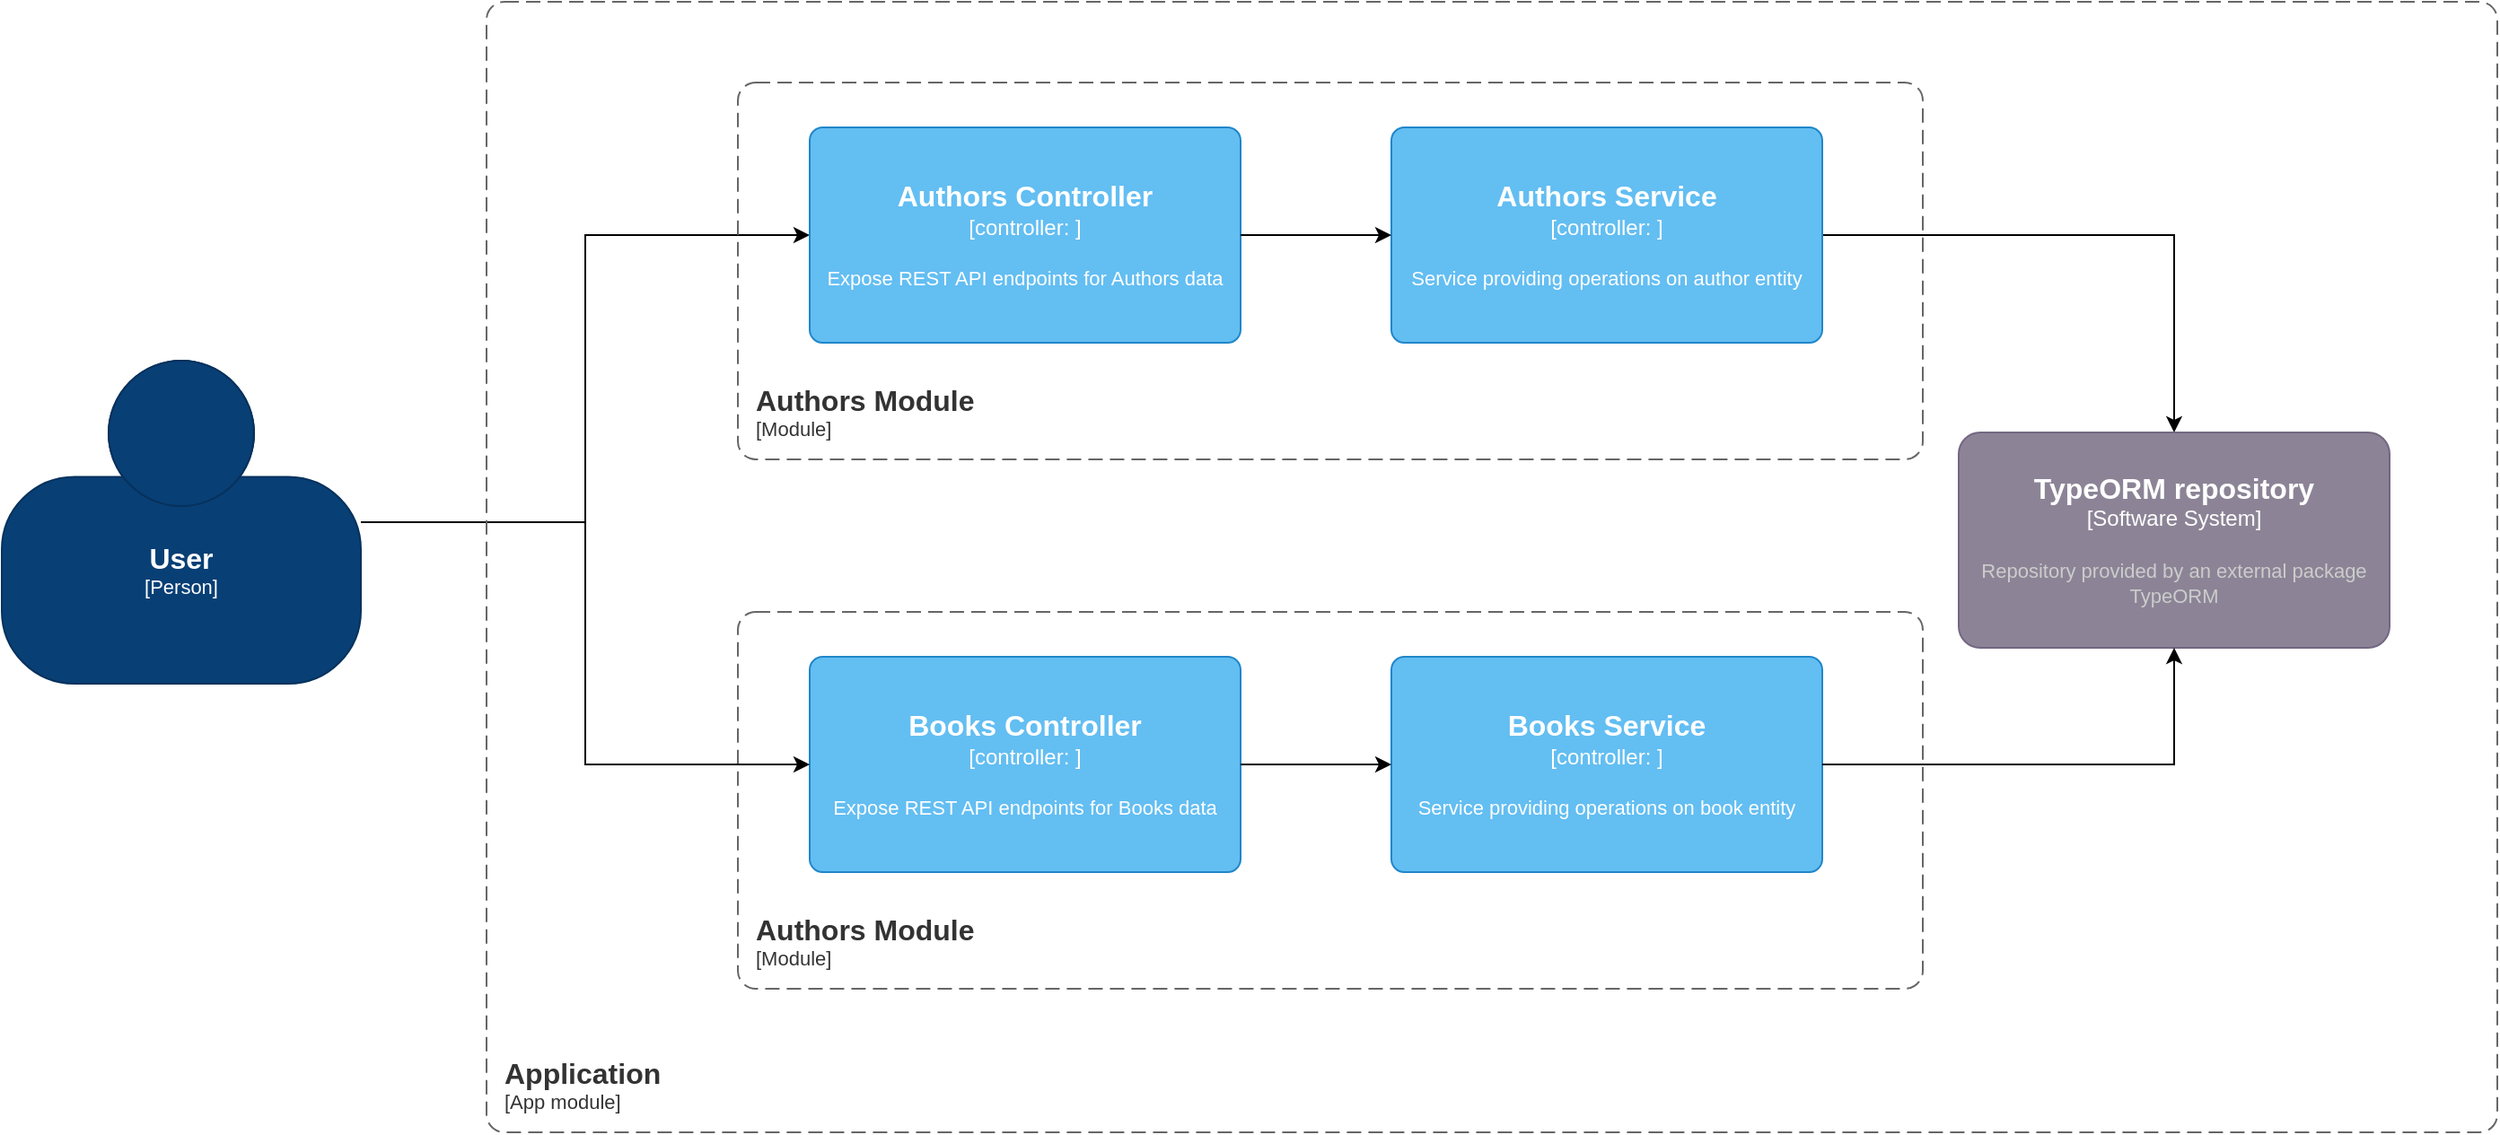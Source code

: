 <mxfile version="24.8.1" pages="7">
  <diagram id="C5RBs43oDa-KdzZeNtuy" name="Page-1">
    <mxGraphModel dx="3411" dy="1746" grid="1" gridSize="10" guides="1" tooltips="1" connect="1" arrows="1" fold="1" page="1" pageScale="1" pageWidth="827" pageHeight="1169" math="0" shadow="0">
      <root>
        <mxCell id="WIyWlLk6GJQsqaUBKTNV-0" />
        <mxCell id="WIyWlLk6GJQsqaUBKTNV-1" parent="WIyWlLk6GJQsqaUBKTNV-0" />
        <mxCell id="tkk9aKuvzyFp6yfqaOsA-12" value="" style="group" vertex="1" connectable="0" parent="WIyWlLk6GJQsqaUBKTNV-1">
          <mxGeometry x="50" y="560" width="660" height="210" as="geometry" />
        </mxCell>
        <object placeholders="1" c4Name="Books Controller" c4Type="controller" c4Technology="" c4Description="Expose REST API endpoints for Books data" label="&lt;font style=&quot;font-size: 16px&quot;&gt;&lt;b&gt;%c4Name%&lt;/b&gt;&lt;/font&gt;&lt;div&gt;[%c4Type%: %c4Technology%]&lt;/div&gt;&lt;br&gt;&lt;div&gt;&lt;font style=&quot;font-size: 11px&quot;&gt;%c4Description%&lt;/font&gt;&lt;/div&gt;" id="tkk9aKuvzyFp6yfqaOsA-13">
          <mxCell style="rounded=1;whiteSpace=wrap;html=1;labelBackgroundColor=none;fillColor=#63BEF2;fontColor=#ffffff;align=center;arcSize=6;strokeColor=#2086C9;metaEdit=1;resizable=0;points=[[0.25,0,0],[0.5,0,0],[0.75,0,0],[1,0.25,0],[1,0.5,0],[1,0.75,0],[0.75,1,0],[0.5,1,0],[0.25,1,0],[0,0.75,0],[0,0.5,0],[0,0.25,0]];" vertex="1" parent="tkk9aKuvzyFp6yfqaOsA-12">
            <mxGeometry x="40" y="25" width="240" height="120" as="geometry" />
          </mxCell>
        </object>
        <object placeholders="1" c4Name="Authors Module" c4Type="ContainerScopeBoundary" c4Application="Module" label="&lt;font style=&quot;font-size: 16px&quot;&gt;&lt;b&gt;&lt;div style=&quot;text-align: left&quot;&gt;%c4Name%&lt;/div&gt;&lt;/b&gt;&lt;/font&gt;&lt;div style=&quot;text-align: left&quot;&gt;[%c4Application%]&lt;/div&gt;" id="tkk9aKuvzyFp6yfqaOsA-14">
          <mxCell style="rounded=1;fontSize=11;whiteSpace=wrap;html=1;dashed=1;arcSize=20;fillColor=none;strokeColor=#666666;fontColor=#333333;labelBackgroundColor=none;align=left;verticalAlign=bottom;labelBorderColor=none;spacingTop=0;spacing=10;dashPattern=8 4;metaEdit=1;rotatable=0;perimeter=rectanglePerimeter;noLabel=0;labelPadding=0;allowArrows=0;connectable=0;expand=0;recursiveResize=0;editable=1;pointerEvents=0;absoluteArcSize=1;points=[[0.25,0,0],[0.5,0,0],[0.75,0,0],[1,0.25,0],[1,0.5,0],[1,0.75,0],[0.75,1,0],[0.5,1,0],[0.25,1,0],[0,0.75,0],[0,0.5,0],[0,0.25,0]];" vertex="1" parent="tkk9aKuvzyFp6yfqaOsA-12">
            <mxGeometry width="660" height="210" as="geometry" />
          </mxCell>
        </object>
        <object placeholders="1" c4Name="Books Service" c4Type="controller" c4Technology="" c4Description="Service providing operations on book entity" label="&lt;font style=&quot;font-size: 16px&quot;&gt;&lt;b&gt;%c4Name%&lt;/b&gt;&lt;/font&gt;&lt;div&gt;[%c4Type%: %c4Technology%]&lt;/div&gt;&lt;br&gt;&lt;div&gt;&lt;font style=&quot;font-size: 11px&quot;&gt;%c4Description%&lt;/font&gt;&lt;/div&gt;" id="tkk9aKuvzyFp6yfqaOsA-15">
          <mxCell style="rounded=1;whiteSpace=wrap;html=1;labelBackgroundColor=none;fillColor=#63BEF2;fontColor=#ffffff;align=center;arcSize=6;strokeColor=#2086C9;metaEdit=1;resizable=0;points=[[0.25,0,0],[0.5,0,0],[0.75,0,0],[1,0.25,0],[1,0.5,0],[1,0.75,0],[0.75,1,0],[0.5,1,0],[0.25,1,0],[0,0.75,0],[0,0.5,0],[0,0.25,0]];" vertex="1" parent="tkk9aKuvzyFp6yfqaOsA-12">
            <mxGeometry x="364" y="25" width="240" height="120" as="geometry" />
          </mxCell>
        </object>
        <mxCell id="tkk9aKuvzyFp6yfqaOsA-16" value="" style="edgeStyle=orthogonalEdgeStyle;rounded=0;orthogonalLoop=1;jettySize=auto;html=1;" edge="1" parent="tkk9aKuvzyFp6yfqaOsA-12" source="tkk9aKuvzyFp6yfqaOsA-13" target="tkk9aKuvzyFp6yfqaOsA-15">
          <mxGeometry relative="1" as="geometry" />
        </mxCell>
        <mxCell id="tkk9aKuvzyFp6yfqaOsA-9" value="" style="edgeStyle=orthogonalEdgeStyle;rounded=0;orthogonalLoop=1;jettySize=auto;html=1;entryX=0;entryY=0.5;entryDx=0;entryDy=0;entryPerimeter=0;" edge="1" parent="WIyWlLk6GJQsqaUBKTNV-1" source="tkk9aKuvzyFp6yfqaOsA-4" target="tkk9aKuvzyFp6yfqaOsA-0">
          <mxGeometry relative="1" as="geometry" />
        </mxCell>
        <mxCell id="tkk9aKuvzyFp6yfqaOsA-17" value="" style="edgeStyle=orthogonalEdgeStyle;rounded=0;orthogonalLoop=1;jettySize=auto;html=1;" edge="1" parent="WIyWlLk6GJQsqaUBKTNV-1" source="tkk9aKuvzyFp6yfqaOsA-4" target="tkk9aKuvzyFp6yfqaOsA-13">
          <mxGeometry relative="1" as="geometry" />
        </mxCell>
        <object placeholders="1" c4Name="User" c4Type="Person" c4Description="" label="&lt;font style=&quot;font-size: 16px&quot;&gt;&lt;b&gt;%c4Name%&lt;/b&gt;&lt;/font&gt;&lt;div&gt;[%c4Type%]&lt;/div&gt;&lt;br&gt;&lt;div&gt;&lt;font style=&quot;font-size: 11px&quot;&gt;&lt;font color=&quot;#cccccc&quot;&gt;%c4Description%&lt;/font&gt;&lt;/div&gt;" id="tkk9aKuvzyFp6yfqaOsA-4">
          <mxCell style="html=1;fontSize=11;dashed=0;whiteSpace=wrap;fillColor=#083F75;strokeColor=#06315C;fontColor=#ffffff;shape=mxgraph.c4.person2;align=center;metaEdit=1;points=[[0.5,0,0],[1,0.5,0],[1,0.75,0],[0.75,1,0],[0.5,1,0],[0.25,1,0],[0,0.75,0],[0,0.5,0]];resizable=0;" vertex="1" parent="WIyWlLk6GJQsqaUBKTNV-1">
            <mxGeometry x="-360" y="420" width="200" height="180" as="geometry" />
          </mxCell>
        </object>
        <mxCell id="tkk9aKuvzyFp6yfqaOsA-8" value="" style="edgeStyle=orthogonalEdgeStyle;rounded=0;orthogonalLoop=1;jettySize=auto;html=1;" edge="1" parent="WIyWlLk6GJQsqaUBKTNV-1" source="tkk9aKuvzyFp6yfqaOsA-5" target="tkk9aKuvzyFp6yfqaOsA-6">
          <mxGeometry relative="1" as="geometry" />
        </mxCell>
        <object placeholders="1" c4Name="TypeORM repository" c4Type="Software System" c4Description="Repository provided by an external package TypeORM" label="&lt;font style=&quot;font-size: 16px&quot;&gt;&lt;b&gt;%c4Name%&lt;/b&gt;&lt;/font&gt;&lt;div&gt;[%c4Type%]&lt;/div&gt;&lt;br&gt;&lt;div&gt;&lt;font style=&quot;font-size: 11px&quot;&gt;&lt;font color=&quot;#cccccc&quot;&gt;%c4Description%&lt;/font&gt;&lt;/div&gt;" id="tkk9aKuvzyFp6yfqaOsA-6">
          <mxCell style="rounded=1;whiteSpace=wrap;html=1;labelBackgroundColor=none;fillColor=#8C8496;fontColor=#ffffff;align=center;arcSize=10;strokeColor=#736782;metaEdit=1;resizable=0;points=[[0.25,0,0],[0.5,0,0],[0.75,0,0],[1,0.25,0],[1,0.5,0],[1,0.75,0],[0.75,1,0],[0.5,1,0],[0.25,1,0],[0,0.75,0],[0,0.5,0],[0,0.25,0]];" vertex="1" parent="WIyWlLk6GJQsqaUBKTNV-1">
            <mxGeometry x="730" y="460" width="240" height="120" as="geometry" />
          </mxCell>
        </object>
        <object placeholders="1" c4Name="Application" c4Type="SystemScopeBoundary" c4Application="App module" label="&lt;font style=&quot;font-size: 16px&quot;&gt;&lt;b&gt;&lt;div style=&quot;text-align: left&quot;&gt;%c4Name%&lt;/div&gt;&lt;/b&gt;&lt;/font&gt;&lt;div style=&quot;text-align: left&quot;&gt;[%c4Application%]&lt;/div&gt;" id="tkk9aKuvzyFp6yfqaOsA-10">
          <mxCell style="rounded=1;fontSize=11;whiteSpace=wrap;html=1;dashed=1;arcSize=20;fillColor=none;strokeColor=#666666;fontColor=#333333;labelBackgroundColor=none;align=left;verticalAlign=bottom;labelBorderColor=none;spacingTop=0;spacing=10;dashPattern=8 4;metaEdit=1;rotatable=0;perimeter=rectanglePerimeter;noLabel=0;labelPadding=0;allowArrows=0;connectable=0;expand=0;recursiveResize=0;editable=1;pointerEvents=0;absoluteArcSize=1;points=[[0.25,0,0],[0.5,0,0],[0.75,0,0],[1,0.25,0],[1,0.5,0],[1,0.75,0],[0.75,1,0],[0.5,1,0],[0.25,1,0],[0,0.75,0],[0,0.5,0],[0,0.25,0]];" vertex="1" parent="WIyWlLk6GJQsqaUBKTNV-1">
            <mxGeometry x="-90" y="220" width="1120" height="630" as="geometry" />
          </mxCell>
        </object>
        <mxCell id="tkk9aKuvzyFp6yfqaOsA-11" value="" style="group" vertex="1" connectable="0" parent="WIyWlLk6GJQsqaUBKTNV-1">
          <mxGeometry x="50" y="265" width="660" height="210" as="geometry" />
        </mxCell>
        <object placeholders="1" c4Name="Authors Controller" c4Type="controller" c4Technology="" c4Description="Expose REST API endpoints for Authors data" label="&lt;font style=&quot;font-size: 16px&quot;&gt;&lt;b&gt;%c4Name%&lt;/b&gt;&lt;/font&gt;&lt;div&gt;[%c4Type%: %c4Technology%]&lt;/div&gt;&lt;br&gt;&lt;div&gt;&lt;font style=&quot;font-size: 11px&quot;&gt;%c4Description%&lt;/font&gt;&lt;/div&gt;" id="tkk9aKuvzyFp6yfqaOsA-0">
          <mxCell style="rounded=1;whiteSpace=wrap;html=1;labelBackgroundColor=none;fillColor=#63BEF2;fontColor=#ffffff;align=center;arcSize=6;strokeColor=#2086C9;metaEdit=1;resizable=0;points=[[0.25,0,0],[0.5,0,0],[0.75,0,0],[1,0.25,0],[1,0.5,0],[1,0.75,0],[0.75,1,0],[0.5,1,0],[0.25,1,0],[0,0.75,0],[0,0.5,0],[0,0.25,0]];" vertex="1" parent="tkk9aKuvzyFp6yfqaOsA-11">
            <mxGeometry x="40" y="25" width="240" height="120" as="geometry" />
          </mxCell>
        </object>
        <object placeholders="1" c4Name="Authors Module" c4Type="ContainerScopeBoundary" c4Application="Module" label="&lt;font style=&quot;font-size: 16px&quot;&gt;&lt;b&gt;&lt;div style=&quot;text-align: left&quot;&gt;%c4Name%&lt;/div&gt;&lt;/b&gt;&lt;/font&gt;&lt;div style=&quot;text-align: left&quot;&gt;[%c4Application%]&lt;/div&gt;" id="tkk9aKuvzyFp6yfqaOsA-2">
          <mxCell style="rounded=1;fontSize=11;whiteSpace=wrap;html=1;dashed=1;arcSize=20;fillColor=none;strokeColor=#666666;fontColor=#333333;labelBackgroundColor=none;align=left;verticalAlign=bottom;labelBorderColor=none;spacingTop=0;spacing=10;dashPattern=8 4;metaEdit=1;rotatable=0;perimeter=rectanglePerimeter;noLabel=0;labelPadding=0;allowArrows=0;connectable=0;expand=0;recursiveResize=0;editable=1;pointerEvents=0;absoluteArcSize=1;points=[[0.25,0,0],[0.5,0,0],[0.75,0,0],[1,0.25,0],[1,0.5,0],[1,0.75,0],[0.75,1,0],[0.5,1,0],[0.25,1,0],[0,0.75,0],[0,0.5,0],[0,0.25,0]];" vertex="1" parent="tkk9aKuvzyFp6yfqaOsA-11">
            <mxGeometry width="660" height="210" as="geometry" />
          </mxCell>
        </object>
        <object placeholders="1" c4Name="Authors Service" c4Type="controller" c4Technology="" c4Description="Service providing operations on author entity" label="&lt;font style=&quot;font-size: 16px&quot;&gt;&lt;b&gt;%c4Name%&lt;/b&gt;&lt;/font&gt;&lt;div&gt;[%c4Type%: %c4Technology%]&lt;/div&gt;&lt;br&gt;&lt;div&gt;&lt;font style=&quot;font-size: 11px&quot;&gt;%c4Description%&lt;/font&gt;&lt;/div&gt;" id="tkk9aKuvzyFp6yfqaOsA-5">
          <mxCell style="rounded=1;whiteSpace=wrap;html=1;labelBackgroundColor=none;fillColor=#63BEF2;fontColor=#ffffff;align=center;arcSize=6;strokeColor=#2086C9;metaEdit=1;resizable=0;points=[[0.25,0,0],[0.5,0,0],[0.75,0,0],[1,0.25,0],[1,0.5,0],[1,0.75,0],[0.75,1,0],[0.5,1,0],[0.25,1,0],[0,0.75,0],[0,0.5,0],[0,0.25,0]];" vertex="1" parent="tkk9aKuvzyFp6yfqaOsA-11">
            <mxGeometry x="364" y="25" width="240" height="120" as="geometry" />
          </mxCell>
        </object>
        <mxCell id="tkk9aKuvzyFp6yfqaOsA-7" value="" style="edgeStyle=orthogonalEdgeStyle;rounded=0;orthogonalLoop=1;jettySize=auto;html=1;" edge="1" parent="tkk9aKuvzyFp6yfqaOsA-11" source="tkk9aKuvzyFp6yfqaOsA-0" target="tkk9aKuvzyFp6yfqaOsA-5">
          <mxGeometry relative="1" as="geometry" />
        </mxCell>
        <mxCell id="tkk9aKuvzyFp6yfqaOsA-18" value="" style="edgeStyle=orthogonalEdgeStyle;rounded=0;orthogonalLoop=1;jettySize=auto;html=1;" edge="1" parent="WIyWlLk6GJQsqaUBKTNV-1" source="tkk9aKuvzyFp6yfqaOsA-15" target="tkk9aKuvzyFp6yfqaOsA-6">
          <mxGeometry relative="1" as="geometry" />
        </mxCell>
      </root>
    </mxGraphModel>
  </diagram>
  <diagram id="Zu3gx7G_sBVMMqtgswwj" name="Page-2">
    <mxGraphModel dx="4468" dy="2444" grid="1" gridSize="10" guides="1" tooltips="1" connect="1" arrows="1" fold="1" page="1" pageScale="1" pageWidth="850" pageHeight="1100" math="0" shadow="0">
      <root>
        <mxCell id="0" />
        <mxCell id="1" parent="0" />
        <mxCell id="nMIYoL86vK7RVU8C_uBm-2" value="Domain layer" style="sketch=0;points=[[0,0,0],[0.25,0,0],[0.5,0,0],[0.75,0,0],[1,0,0],[1,0.25,0],[1,0.5,0],[1,0.75,0],[1,1,0],[0.75,1,0],[0.5,1,0],[0.25,1,0],[0,1,0],[0,0.75,0],[0,0.5,0],[0,0.25,0]];rounded=1;absoluteArcSize=1;arcSize=2;html=1;strokeColor=#6c8ebf;shadow=0;dashed=0;fontSize=12;align=left;verticalAlign=top;spacing=10;spacingTop=-4;whiteSpace=wrap;fillColor=#dae8fc;" vertex="1" parent="1">
          <mxGeometry x="460" y="990" width="560" height="440" as="geometry" />
        </mxCell>
        <mxCell id="nMIYoL86vK7RVU8C_uBm-1" value="&lt;font color=&quot;#333333&quot;&gt;Presenter Layer&lt;/font&gt;" style="sketch=0;points=[[0,0,0],[0.25,0,0],[0.5,0,0],[0.75,0,0],[1,0,0],[1,0.25,0],[1,0.5,0],[1,0.75,0],[1,1,0],[0.75,1,0],[0.5,1,0],[0.25,1,0],[0,1,0],[0,0.75,0],[0,0.5,0],[0,0.25,0]];rounded=1;absoluteArcSize=1;arcSize=2;html=1;strokeColor=none;gradientColor=none;shadow=0;dashed=0;fontSize=12;fontColor=#9E9E9E;align=left;verticalAlign=top;spacing=10;spacingTop=-4;whiteSpace=wrap;fillColor=#F1F8E9;" vertex="1" parent="1">
          <mxGeometry x="-50" y="990" width="470" height="440" as="geometry" />
        </mxCell>
        <mxCell id="yc-syG2OV_rQ-E6IcuQJ-1" value="" style="edgeStyle=orthogonalEdgeStyle;rounded=0;orthogonalLoop=1;jettySize=auto;html=1;entryX=0;entryY=0.5;entryDx=0;entryDy=0;entryPerimeter=0;" edge="1" parent="1" source="yc-syG2OV_rQ-E6IcuQJ-3" target="yc-syG2OV_rQ-E6IcuQJ-6">
          <mxGeometry relative="1" as="geometry" />
        </mxCell>
        <mxCell id="yc-syG2OV_rQ-E6IcuQJ-2" value="" style="edgeStyle=orthogonalEdgeStyle;rounded=0;orthogonalLoop=1;jettySize=auto;html=1;" edge="1" parent="1" source="yc-syG2OV_rQ-E6IcuQJ-3" target="yc-syG2OV_rQ-E6IcuQJ-5">
          <mxGeometry relative="1" as="geometry" />
        </mxCell>
        <object placeholders="1" c4Name="User" c4Type="Person" c4Description="" label="&lt;font style=&quot;font-size: 16px&quot;&gt;&lt;b&gt;%c4Name%&lt;/b&gt;&lt;/font&gt;&lt;div&gt;[%c4Type%]&lt;/div&gt;&lt;br&gt;&lt;div&gt;&lt;font style=&quot;font-size: 11px&quot;&gt;&lt;font color=&quot;#cccccc&quot;&gt;%c4Description%&lt;/font&gt;&lt;/div&gt;" id="yc-syG2OV_rQ-E6IcuQJ-3">
          <mxCell style="html=1;fontSize=11;dashed=0;whiteSpace=wrap;fillColor=#083F75;strokeColor=#06315C;fontColor=#ffffff;shape=mxgraph.c4.person2;align=center;metaEdit=1;points=[[0.5,0,0],[1,0.5,0],[1,0.75,0],[0.75,1,0],[0.5,1,0],[0.25,1,0],[0,0.75,0],[0,0.5,0]];resizable=0;" vertex="1" parent="1">
            <mxGeometry x="-350" y="1110" width="200" height="180" as="geometry" />
          </mxCell>
        </object>
        <object placeholders="1" c4Name="Application" c4Type="SystemScopeBoundary" c4Application="App module" label="&lt;font style=&quot;font-size: 16px&quot;&gt;&lt;b&gt;&lt;div style=&quot;text-align: left&quot;&gt;%c4Name%&lt;/div&gt;&lt;/b&gt;&lt;/font&gt;&lt;div style=&quot;text-align: left&quot;&gt;[%c4Application%]&lt;/div&gt;" id="yc-syG2OV_rQ-E6IcuQJ-4">
          <mxCell style="rounded=1;fontSize=11;whiteSpace=wrap;html=1;dashed=1;arcSize=20;fillColor=none;strokeColor=#666666;fontColor=#333333;labelBackgroundColor=none;align=left;verticalAlign=bottom;labelBorderColor=none;spacingTop=0;spacing=10;dashPattern=8 4;metaEdit=1;rotatable=0;perimeter=rectanglePerimeter;noLabel=0;labelPadding=0;allowArrows=0;connectable=0;expand=0;recursiveResize=0;editable=1;pointerEvents=0;absoluteArcSize=1;points=[[0.25,0,0],[0.5,0,0],[0.75,0,0],[1,0.25,0],[1,0.5,0],[1,0.75,0],[0.75,1,0],[0.5,1,0],[0.25,1,0],[0,0.75,0],[0,0.5,0],[0,0.25,0]];" vertex="1" parent="1">
            <mxGeometry x="-80" y="980" width="1120" height="500" as="geometry" />
          </mxCell>
        </object>
        <object placeholders="1" c4Name="Books Controller" c4Type="controller" c4Technology="" c4Description="Expose REST API endpoints for Books data" label="&lt;font style=&quot;font-size: 16px&quot;&gt;&lt;b&gt;%c4Name%&lt;/b&gt;&lt;/font&gt;&lt;div&gt;[%c4Type%: %c4Technology%]&lt;/div&gt;&lt;br&gt;&lt;div&gt;&lt;font style=&quot;font-size: 11px&quot;&gt;%c4Description%&lt;/font&gt;&lt;/div&gt;" id="yc-syG2OV_rQ-E6IcuQJ-5">
          <mxCell style="rounded=1;whiteSpace=wrap;html=1;labelBackgroundColor=none;fillColor=#63BEF2;fontColor=#ffffff;align=center;arcSize=6;strokeColor=#2086C9;metaEdit=1;resizable=0;points=[[0.25,0,0],[0.5,0,0],[0.75,0,0],[1,0.25,0],[1,0.5,0],[1,0.75,0],[0.75,1,0],[0.5,1,0],[0.25,1,0],[0,0.75,0],[0,0.5,0],[0,0.25,0]];" vertex="1" parent="1">
            <mxGeometry x="100" y="1220" width="240" height="120" as="geometry" />
          </mxCell>
        </object>
        <object placeholders="1" c4Name="Authors Controller" c4Type="controller" c4Technology="" c4Description="Expose REST API endpoints for Authors data" label="&lt;font style=&quot;font-size: 16px&quot;&gt;&lt;b&gt;%c4Name%&lt;/b&gt;&lt;/font&gt;&lt;div&gt;[%c4Type%: %c4Technology%]&lt;/div&gt;&lt;br&gt;&lt;div&gt;&lt;font style=&quot;font-size: 11px&quot;&gt;%c4Description%&lt;/font&gt;&lt;/div&gt;" id="yc-syG2OV_rQ-E6IcuQJ-6">
          <mxCell style="rounded=1;whiteSpace=wrap;html=1;labelBackgroundColor=none;fillColor=#63BEF2;fontColor=#ffffff;align=center;arcSize=6;strokeColor=#2086C9;metaEdit=1;resizable=0;points=[[0.25,0,0],[0.5,0,0],[0.75,0,0],[1,0.25,0],[1,0.5,0],[1,0.75,0],[0.75,1,0],[0.5,1,0],[0.25,1,0],[0,0.75,0],[0,0.5,0],[0,0.25,0]];" vertex="1" parent="1">
            <mxGeometry x="100" y="1050" width="240" height="120" as="geometry" />
          </mxCell>
        </object>
        <object placeholders="1" c4Name="Controllers Module" c4Type="ContainerScopeBoundary" c4Application="Module" label="&lt;font style=&quot;font-size: 16px&quot;&gt;&lt;b&gt;&lt;div style=&quot;text-align: left&quot;&gt;%c4Name%&lt;/div&gt;&lt;/b&gt;&lt;/font&gt;&lt;div style=&quot;text-align: left&quot;&gt;[%c4Application%]&lt;/div&gt;" id="yc-syG2OV_rQ-E6IcuQJ-7">
          <mxCell style="rounded=1;fontSize=11;whiteSpace=wrap;html=1;dashed=1;arcSize=20;fillColor=none;strokeColor=#666666;fontColor=#333333;labelBackgroundColor=none;align=left;verticalAlign=bottom;labelBorderColor=none;spacingTop=0;spacing=10;dashPattern=8 4;metaEdit=1;rotatable=0;perimeter=rectanglePerimeter;noLabel=0;labelPadding=0;allowArrows=0;connectable=0;expand=0;recursiveResize=0;editable=1;pointerEvents=0;absoluteArcSize=1;points=[[0.25,0,0],[0.5,0,0],[0.75,0,0],[1,0.25,0],[1,0.5,0],[1,0.75,0],[0.75,1,0],[0.5,1,0],[0.25,1,0],[0,0.75,0],[0,0.5,0],[0,0.25,0]];" vertex="1" parent="1">
            <mxGeometry x="60" y="1025" width="320" height="385" as="geometry" />
          </mxCell>
        </object>
      </root>
    </mxGraphModel>
  </diagram>
  <diagram id="EjudIjxGoxYEhNDV_7lo" name="Page-3">
    <mxGraphModel dx="3111" dy="1528" grid="1" gridSize="10" guides="1" tooltips="1" connect="1" arrows="1" fold="1" page="1" pageScale="1" pageWidth="850" pageHeight="1100" math="0" shadow="0">
      <root>
        <mxCell id="0" />
        <mxCell id="1" parent="0" />
        <mxCell id="Gdi0ezR9SBeQLpem1nxz-3" value="&lt;span style=&quot;color: rgb(51, 51, 51);&quot;&gt;Presenter Layer&lt;/span&gt;" style="sketch=0;points=[[0,0,0],[0.25,0,0],[0.5,0,0],[0.75,0,0],[1,0,0],[1,0.25,0],[1,0.5,0],[1,0.75,0],[1,1,0],[0.75,1,0],[0.5,1,0],[0.25,1,0],[0,1,0],[0,0.75,0],[0,0.5,0],[0,0.25,0]];rounded=1;absoluteArcSize=1;arcSize=2;html=1;strokeColor=none;gradientColor=none;shadow=0;dashed=0;fontSize=12;fontColor=#9E9E9E;align=left;verticalAlign=top;spacing=10;spacingTop=-4;whiteSpace=wrap;fillColor=#F1F8E9;" vertex="1" parent="1">
          <mxGeometry x="-50" y="990" width="470" height="610" as="geometry" />
        </mxCell>
        <mxCell id="Gdi0ezR9SBeQLpem1nxz-2" value="Domain layer" style="sketch=0;points=[[0,0,0],[0.25,0,0],[0.5,0,0],[0.75,0,0],[1,0,0],[1,0.25,0],[1,0.5,0],[1,0.75,0],[1,1,0],[0.75,1,0],[0.5,1,0],[0.25,1,0],[0,1,0],[0,0.75,0],[0,0.5,0],[0,0.25,0]];rounded=1;absoluteArcSize=1;arcSize=2;html=1;strokeColor=#6c8ebf;shadow=0;dashed=0;fontSize=12;align=left;verticalAlign=top;spacing=10;spacingTop=-4;whiteSpace=wrap;fillColor=#dae8fc;" vertex="1" parent="1">
          <mxGeometry x="460" y="990" width="670" height="610" as="geometry" />
        </mxCell>
        <mxCell id="gq3j3csHNSnH44Oesvbm-1" value="" style="edgeStyle=orthogonalEdgeStyle;rounded=0;orthogonalLoop=1;jettySize=auto;html=1;entryX=0;entryY=0.5;entryDx=0;entryDy=0;entryPerimeter=0;" edge="1" parent="1" source="gq3j3csHNSnH44Oesvbm-3" target="gq3j3csHNSnH44Oesvbm-6">
          <mxGeometry relative="1" as="geometry" />
        </mxCell>
        <mxCell id="gq3j3csHNSnH44Oesvbm-2" value="" style="edgeStyle=orthogonalEdgeStyle;rounded=0;orthogonalLoop=1;jettySize=auto;html=1;" edge="1" parent="1" source="gq3j3csHNSnH44Oesvbm-3" target="gq3j3csHNSnH44Oesvbm-5">
          <mxGeometry relative="1" as="geometry" />
        </mxCell>
        <object placeholders="1" c4Name="User" c4Type="Person" c4Description="" label="&lt;font style=&quot;font-size: 16px&quot;&gt;&lt;b&gt;%c4Name%&lt;/b&gt;&lt;/font&gt;&lt;div&gt;[%c4Type%]&lt;/div&gt;&lt;br&gt;&lt;div&gt;&lt;font style=&quot;font-size: 11px&quot;&gt;&lt;font color=&quot;#cccccc&quot;&gt;%c4Description%&lt;/font&gt;&lt;/div&gt;" id="gq3j3csHNSnH44Oesvbm-3">
          <mxCell style="html=1;fontSize=11;dashed=0;whiteSpace=wrap;fillColor=#083F75;strokeColor=#06315C;fontColor=#ffffff;shape=mxgraph.c4.person2;align=center;metaEdit=1;points=[[0.5,0,0],[1,0.5,0],[1,0.75,0],[0.75,1,0],[0.5,1,0],[0.25,1,0],[0,0.75,0],[0,0.5,0]];resizable=0;" vertex="1" parent="1">
            <mxGeometry x="-350" y="1110" width="200" height="180" as="geometry" />
          </mxCell>
        </object>
        <object placeholders="1" c4Name="Application" c4Type="SystemScopeBoundary" c4Application="App module" label="&lt;font style=&quot;font-size: 16px&quot;&gt;&lt;b&gt;&lt;div style=&quot;text-align: left&quot;&gt;%c4Name%&lt;/div&gt;&lt;/b&gt;&lt;/font&gt;&lt;div style=&quot;text-align: left&quot;&gt;[%c4Application%]&lt;/div&gt;" id="gq3j3csHNSnH44Oesvbm-4">
          <mxCell style="rounded=1;fontSize=11;whiteSpace=wrap;html=1;dashed=1;arcSize=20;fillColor=none;strokeColor=#666666;fontColor=#333333;labelBackgroundColor=none;align=left;verticalAlign=bottom;labelBorderColor=none;spacingTop=0;spacing=10;dashPattern=8 4;metaEdit=1;rotatable=0;perimeter=rectanglePerimeter;noLabel=0;labelPadding=0;allowArrows=0;connectable=0;expand=0;recursiveResize=0;editable=1;pointerEvents=0;absoluteArcSize=1;points=[[0.25,0,0],[0.5,0,0],[0.75,0,0],[1,0.25,0],[1,0.5,0],[1,0.75,0],[0.75,1,0],[0.5,1,0],[0.25,1,0],[0,0.75,0],[0,0.5,0],[0,0.25,0]];" vertex="1" parent="1">
            <mxGeometry x="-80" y="980" width="1240" height="670" as="geometry" />
          </mxCell>
        </object>
        <object placeholders="1" c4Name="Books Controller" c4Type="controller" c4Technology="" c4Description="Expose REST API endpoints for Books data" label="&lt;font style=&quot;font-size: 16px&quot;&gt;&lt;b&gt;%c4Name%&lt;/b&gt;&lt;/font&gt;&lt;div&gt;[%c4Type%: %c4Technology%]&lt;/div&gt;&lt;br&gt;&lt;div&gt;&lt;font style=&quot;font-size: 11px&quot;&gt;%c4Description%&lt;/font&gt;&lt;/div&gt;" id="gq3j3csHNSnH44Oesvbm-5">
          <mxCell style="rounded=1;whiteSpace=wrap;html=1;labelBackgroundColor=none;fillColor=#63BEF2;fontColor=#ffffff;align=center;arcSize=6;strokeColor=#2086C9;metaEdit=1;resizable=0;points=[[0.25,0,0],[0.5,0,0],[0.75,0,0],[1,0.25,0],[1,0.5,0],[1,0.75,0],[0.75,1,0],[0.5,1,0],[0.25,1,0],[0,0.75,0],[0,0.5,0],[0,0.25,0]];" vertex="1" parent="1">
            <mxGeometry x="100" y="1220" width="240" height="120" as="geometry" />
          </mxCell>
        </object>
        <object placeholders="1" c4Name="Authors Controller" c4Type="controller" c4Technology="" c4Description="Expose REST API endpoints for Authors data" label="&lt;font style=&quot;font-size: 16px&quot;&gt;&lt;b&gt;%c4Name%&lt;/b&gt;&lt;/font&gt;&lt;div&gt;[%c4Type%: %c4Technology%]&lt;/div&gt;&lt;br&gt;&lt;div&gt;&lt;font style=&quot;font-size: 11px&quot;&gt;%c4Description%&lt;/font&gt;&lt;/div&gt;" id="gq3j3csHNSnH44Oesvbm-6">
          <mxCell style="rounded=1;whiteSpace=wrap;html=1;labelBackgroundColor=none;fillColor=#63BEF2;fontColor=#ffffff;align=center;arcSize=6;strokeColor=#2086C9;metaEdit=1;resizable=0;points=[[0.25,0,0],[0.5,0,0],[0.75,0,0],[1,0.25,0],[1,0.5,0],[1,0.75,0],[0.75,1,0],[0.5,1,0],[0.25,1,0],[0,0.75,0],[0,0.5,0],[0,0.25,0]];" vertex="1" parent="1">
            <mxGeometry x="100" y="1050" width="240" height="120" as="geometry" />
          </mxCell>
        </object>
        <object placeholders="1" c4Name="UseCases Module" c4Type="ContainerScopeBoundary" c4Application="Module" label="&lt;font style=&quot;font-size: 16px&quot;&gt;&lt;b&gt;&lt;div style=&quot;text-align: left&quot;&gt;%c4Name%&lt;/div&gt;&lt;/b&gt;&lt;/font&gt;&lt;div style=&quot;text-align: left&quot;&gt;[%c4Application%]&lt;/div&gt;" id="gq3j3csHNSnH44Oesvbm-7">
          <mxCell style="rounded=1;fontSize=11;whiteSpace=wrap;html=1;dashed=1;arcSize=20;fillColor=none;strokeColor=#666666;fontColor=#333333;labelBackgroundColor=none;align=left;verticalAlign=bottom;labelBorderColor=none;spacingTop=0;spacing=10;dashPattern=8 4;metaEdit=1;rotatable=0;perimeter=rectanglePerimeter;noLabel=0;labelPadding=0;allowArrows=0;connectable=0;expand=0;recursiveResize=0;editable=1;pointerEvents=0;absoluteArcSize=1;points=[[0.25,0,0],[0.5,0,0],[0.75,0,0],[1,0.25,0],[1,0.5,0],[1,0.75,0],[0.75,1,0],[0.5,1,0],[0.25,1,0],[0,0.75,0],[0,0.5,0],[0,0.25,0]];" vertex="1" parent="1">
            <mxGeometry x="500" y="1030" width="610" height="490" as="geometry" />
          </mxCell>
        </object>
        <object placeholders="1" c4Name="Controllers Module" c4Type="ContainerScopeBoundary" c4Application="Module" label="&lt;font style=&quot;font-size: 16px&quot;&gt;&lt;b&gt;&lt;div style=&quot;text-align: left&quot;&gt;%c4Name%&lt;/div&gt;&lt;/b&gt;&lt;/font&gt;&lt;div style=&quot;text-align: left&quot;&gt;[%c4Application%]&lt;/div&gt;" id="gq3j3csHNSnH44Oesvbm-8">
          <mxCell style="rounded=1;fontSize=11;whiteSpace=wrap;html=1;dashed=1;arcSize=20;fillColor=none;strokeColor=#666666;fontColor=#333333;labelBackgroundColor=none;align=left;verticalAlign=bottom;labelBorderColor=none;spacingTop=0;spacing=10;dashPattern=8 4;metaEdit=1;rotatable=0;perimeter=rectanglePerimeter;noLabel=0;labelPadding=0;allowArrows=0;connectable=0;expand=0;recursiveResize=0;editable=1;pointerEvents=0;absoluteArcSize=1;points=[[0.25,0,0],[0.5,0,0],[0.75,0,0],[1,0.25,0],[1,0.5,0],[1,0.75,0],[0.75,1,0],[0.5,1,0],[0.25,1,0],[0,0.75,0],[0,0.5,0],[0,0.25,0]];" vertex="1" parent="1">
            <mxGeometry x="70" y="1035" width="320" height="385" as="geometry" />
          </mxCell>
        </object>
        <object placeholders="1" c4Name="GetAllBooksUseCase" c4Type="UseCase" c4Technology="" c4Description="Service to return all books" label="&lt;font style=&quot;font-size: 16px&quot;&gt;&lt;b&gt;%c4Name%&lt;/b&gt;&lt;/font&gt;&lt;div&gt;[%c4Type%: %c4Technology%]&lt;/div&gt;&lt;br&gt;&lt;div&gt;&lt;font style=&quot;font-size: 11px&quot;&gt;%c4Description%&lt;/font&gt;&lt;/div&gt;" id="gq3j3csHNSnH44Oesvbm-9">
          <mxCell style="rounded=1;whiteSpace=wrap;html=1;labelBackgroundColor=none;fillColor=#63BEF2;fontColor=#ffffff;align=center;arcSize=6;strokeColor=#2086C9;metaEdit=1;resizable=0;points=[[0.25,0,0],[0.5,0,0],[0.75,0,0],[1,0.25,0],[1,0.5,0],[1,0.75,0],[0.75,1,0],[0.5,1,0],[0.25,1,0],[0,0.75,0],[0,0.5,0],[0,0.25,0]];" vertex="1" parent="1">
            <mxGeometry x="550" y="1050" width="240" height="120" as="geometry" />
          </mxCell>
        </object>
        <object placeholders="1" c4Name="GetBookByIdUseCase" c4Type="UseCase" c4Technology="" c4Description="Service to return a book by provided ID" label="&lt;font style=&quot;font-size: 16px&quot;&gt;&lt;b&gt;%c4Name%&lt;/b&gt;&lt;/font&gt;&lt;div&gt;[%c4Type%: %c4Technology%]&lt;/div&gt;&lt;br&gt;&lt;div&gt;&lt;font style=&quot;font-size: 11px&quot;&gt;%c4Description%&lt;/font&gt;&lt;/div&gt;" id="gq3j3csHNSnH44Oesvbm-10">
          <mxCell style="rounded=1;whiteSpace=wrap;html=1;labelBackgroundColor=none;fillColor=#63BEF2;fontColor=#ffffff;align=center;arcSize=6;strokeColor=#2086C9;metaEdit=1;resizable=0;points=[[0.25,0,0],[0.5,0,0],[0.75,0,0],[1,0.25,0],[1,0.5,0],[1,0.75,0],[0.75,1,0],[0.5,1,0],[0.25,1,0],[0,0.75,0],[0,0.5,0],[0,0.25,0]];" vertex="1" parent="1">
            <mxGeometry x="550" y="1190" width="240" height="120" as="geometry" />
          </mxCell>
        </object>
        <object placeholders="1" c4Name="CreateBookUseCase" c4Type="UseCase" c4Technology="" c4Description="Service to create a book by provided payload" label="&lt;font style=&quot;font-size: 16px&quot;&gt;&lt;b&gt;%c4Name%&lt;/b&gt;&lt;/font&gt;&lt;div&gt;[%c4Type%: %c4Technology%]&lt;/div&gt;&lt;br&gt;&lt;div&gt;&lt;font style=&quot;font-size: 11px&quot;&gt;%c4Description%&lt;/font&gt;&lt;/div&gt;" id="gq3j3csHNSnH44Oesvbm-11">
          <mxCell style="rounded=1;whiteSpace=wrap;html=1;labelBackgroundColor=none;fillColor=#63BEF2;fontColor=#ffffff;align=center;arcSize=6;strokeColor=#2086C9;metaEdit=1;resizable=0;points=[[0.25,0,0],[0.5,0,0],[0.75,0,0],[1,0.25,0],[1,0.5,0],[1,0.75,0],[0.75,1,0],[0.5,1,0],[0.25,1,0],[0,0.75,0],[0,0.5,0],[0,0.25,0]];" vertex="1" parent="1">
            <mxGeometry x="550" y="1330" width="240" height="120" as="geometry" />
          </mxCell>
        </object>
        <object placeholders="1" c4Name="GetAllAuthorsUseCase" c4Type="UseCase" c4Technology="" c4Description="Service to return all authors" label="&lt;font style=&quot;font-size: 16px&quot;&gt;&lt;b&gt;%c4Name%&lt;/b&gt;&lt;/font&gt;&lt;div&gt;[%c4Type%: %c4Technology%]&lt;/div&gt;&lt;br&gt;&lt;div&gt;&lt;font style=&quot;font-size: 11px&quot;&gt;%c4Description%&lt;/font&gt;&lt;/div&gt;" id="gq3j3csHNSnH44Oesvbm-12">
          <mxCell style="rounded=1;whiteSpace=wrap;html=1;labelBackgroundColor=none;fillColor=#63BEF2;fontColor=#ffffff;align=center;arcSize=6;strokeColor=#2086C9;metaEdit=1;resizable=0;points=[[0.25,0,0],[0.5,0,0],[0.75,0,0],[1,0.25,0],[1,0.5,0],[1,0.75,0],[0.75,1,0],[0.5,1,0],[0.25,1,0],[0,0.75,0],[0,0.5,0],[0,0.25,0]];" vertex="1" parent="1">
            <mxGeometry x="820" y="1050" width="240" height="120" as="geometry" />
          </mxCell>
        </object>
        <object placeholders="1" c4Name="GetAuthorByIdUseCase" c4Type="UseCase" c4Technology="" c4Description="Service to return a author by provided ID" label="&lt;font style=&quot;font-size: 16px&quot;&gt;&lt;b&gt;%c4Name%&lt;/b&gt;&lt;/font&gt;&lt;div&gt;[%c4Type%: %c4Technology%]&lt;/div&gt;&lt;br&gt;&lt;div&gt;&lt;font style=&quot;font-size: 11px&quot;&gt;%c4Description%&lt;/font&gt;&lt;/div&gt;" id="gq3j3csHNSnH44Oesvbm-13">
          <mxCell style="rounded=1;whiteSpace=wrap;html=1;labelBackgroundColor=none;fillColor=#63BEF2;fontColor=#ffffff;align=center;arcSize=6;strokeColor=#2086C9;metaEdit=1;resizable=0;points=[[0.25,0,0],[0.5,0,0],[0.75,0,0],[1,0.25,0],[1,0.5,0],[1,0.75,0],[0.75,1,0],[0.5,1,0],[0.25,1,0],[0,0.75,0],[0,0.5,0],[0,0.25,0]];" vertex="1" parent="1">
            <mxGeometry x="820" y="1190" width="240" height="120" as="geometry" />
          </mxCell>
        </object>
        <object placeholders="1" c4Name="CreateAuthorUseCase" c4Type="UseCase" c4Technology="" c4Description="Service to create an author by provided payload" label="&lt;font style=&quot;font-size: 16px&quot;&gt;&lt;b&gt;%c4Name%&lt;/b&gt;&lt;/font&gt;&lt;div&gt;[%c4Type%: %c4Technology%]&lt;/div&gt;&lt;br&gt;&lt;div&gt;&lt;font style=&quot;font-size: 11px&quot;&gt;%c4Description%&lt;/font&gt;&lt;/div&gt;" id="gq3j3csHNSnH44Oesvbm-14">
          <mxCell style="rounded=1;whiteSpace=wrap;html=1;labelBackgroundColor=none;fillColor=#63BEF2;fontColor=#ffffff;align=center;arcSize=6;strokeColor=#2086C9;metaEdit=1;resizable=0;points=[[0.25,0,0],[0.5,0,0],[0.75,0,0],[1,0.25,0],[1,0.5,0],[1,0.75,0],[0.75,1,0],[0.5,1,0],[0.25,1,0],[0,0.75,0],[0,0.5,0],[0,0.25,0]];" vertex="1" parent="1">
            <mxGeometry x="820" y="1330" width="240" height="120" as="geometry" />
          </mxCell>
        </object>
        <mxCell id="gq3j3csHNSnH44Oesvbm-15" value="" style="edgeStyle=orthogonalEdgeStyle;rounded=0;orthogonalLoop=1;jettySize=auto;html=1;" edge="1" parent="1">
          <mxGeometry relative="1" as="geometry">
            <mxPoint x="390" y="1230" as="sourcePoint" />
            <mxPoint x="500" y="1230" as="targetPoint" />
          </mxGeometry>
        </mxCell>
      </root>
    </mxGraphModel>
  </diagram>
  <diagram name="Copy of Page-3" id="VjhPyzsX8ryB0J76MrrW">
    <mxGraphModel dx="4870" dy="2716" grid="1" gridSize="10" guides="1" tooltips="1" connect="1" arrows="1" fold="1" page="1" pageScale="1" pageWidth="850" pageHeight="1100" math="0" shadow="0">
      <root>
        <mxCell id="bjEkmPBV0WjxHzv3-plY-0" />
        <mxCell id="bjEkmPBV0WjxHzv3-plY-1" parent="bjEkmPBV0WjxHzv3-plY-0" />
        <mxCell id="N03FsqEZtKN23Wh-HLy8-0" value="Frameworks layer" style="sketch=0;points=[[0,0,0],[0.25,0,0],[0.5,0,0],[0.75,0,0],[1,0,0],[1,0.25,0],[1,0.5,0],[1,0.75,0],[1,1,0],[0.75,1,0],[0.5,1,0],[0.25,1,0],[0,1,0],[0,0.75,0],[0,0.5,0],[0,0.25,0]];rounded=1;absoluteArcSize=1;arcSize=2;html=1;strokeColor=#d6b656;shadow=0;dashed=0;fontSize=12;align=left;verticalAlign=top;spacing=10;spacingTop=-4;whiteSpace=wrap;fillColor=#fff2cc;" vertex="1" parent="bjEkmPBV0WjxHzv3-plY-1">
          <mxGeometry x="1215" y="580" width="680" height="1320" as="geometry" />
        </mxCell>
        <mxCell id="N03FsqEZtKN23Wh-HLy8-1" value="Domain layer" style="sketch=0;points=[[0,0,0],[0.25,0,0],[0.5,0,0],[0.75,0,0],[1,0,0],[1,0.25,0],[1,0.5,0],[1,0.75,0],[1,1,0],[0.75,1,0],[0.5,1,0],[0.25,1,0],[0,1,0],[0,0.75,0],[0,0.5,0],[0,0.25,0]];rounded=1;absoluteArcSize=1;arcSize=2;html=1;strokeColor=#6c8ebf;shadow=0;dashed=0;fontSize=12;align=left;verticalAlign=top;spacing=10;spacingTop=-4;whiteSpace=wrap;fillColor=#dae8fc;" vertex="1" parent="bjEkmPBV0WjxHzv3-plY-1">
          <mxGeometry x="460" y="580" width="710" height="1320" as="geometry" />
        </mxCell>
        <mxCell id="N03FsqEZtKN23Wh-HLy8-2" value="&lt;span style=&quot;color: rgb(51, 51, 51);&quot;&gt;Presenter Layer&lt;/span&gt;" style="sketch=0;points=[[0,0,0],[0.25,0,0],[0.5,0,0],[0.75,0,0],[1,0,0],[1,0.25,0],[1,0.5,0],[1,0.75,0],[1,1,0],[0.75,1,0],[0.5,1,0],[0.25,1,0],[0,1,0],[0,0.75,0],[0,0.5,0],[0,0.25,0]];rounded=1;absoluteArcSize=1;arcSize=2;html=1;strokeColor=none;gradientColor=none;shadow=0;dashed=0;fontSize=12;fontColor=#9E9E9E;align=left;verticalAlign=top;spacing=10;spacingTop=-4;whiteSpace=wrap;fillColor=#F1F8E9;" vertex="1" parent="bjEkmPBV0WjxHzv3-plY-1">
          <mxGeometry x="-50" y="580" width="470" height="1320" as="geometry" />
        </mxCell>
        <mxCell id="bjEkmPBV0WjxHzv3-plY-2" value="" style="edgeStyle=orthogonalEdgeStyle;rounded=0;orthogonalLoop=1;jettySize=auto;html=1;entryX=0;entryY=0.5;entryDx=0;entryDy=0;entryPerimeter=0;" edge="1" parent="bjEkmPBV0WjxHzv3-plY-1" source="bjEkmPBV0WjxHzv3-plY-4" target="bjEkmPBV0WjxHzv3-plY-7">
          <mxGeometry relative="1" as="geometry" />
        </mxCell>
        <mxCell id="bjEkmPBV0WjxHzv3-plY-3" value="" style="edgeStyle=orthogonalEdgeStyle;rounded=0;orthogonalLoop=1;jettySize=auto;html=1;" edge="1" parent="bjEkmPBV0WjxHzv3-plY-1" source="bjEkmPBV0WjxHzv3-plY-4" target="bjEkmPBV0WjxHzv3-plY-6">
          <mxGeometry relative="1" as="geometry" />
        </mxCell>
        <object placeholders="1" c4Name="User" c4Type="Person" c4Description="" label="&lt;font style=&quot;font-size: 16px&quot;&gt;&lt;b&gt;%c4Name%&lt;/b&gt;&lt;/font&gt;&lt;div&gt;[%c4Type%]&lt;/div&gt;&lt;br&gt;&lt;div&gt;&lt;font style=&quot;font-size: 11px&quot;&gt;&lt;font color=&quot;#cccccc&quot;&gt;%c4Description%&lt;/font&gt;&lt;/div&gt;" id="bjEkmPBV0WjxHzv3-plY-4">
          <mxCell style="html=1;fontSize=11;dashed=0;whiteSpace=wrap;fillColor=#083F75;strokeColor=#06315C;fontColor=#ffffff;shape=mxgraph.c4.person2;align=center;metaEdit=1;points=[[0.5,0,0],[1,0.5,0],[1,0.75,0],[0.75,1,0],[0.5,1,0],[0.25,1,0],[0,0.75,0],[0,0.5,0]];resizable=0;" vertex="1" parent="bjEkmPBV0WjxHzv3-plY-1">
            <mxGeometry x="-350" y="1110" width="200" height="180" as="geometry" />
          </mxCell>
        </object>
        <object placeholders="1" c4Name="Application" c4Type="SystemScopeBoundary" c4Application="App module" label="&lt;font style=&quot;font-size: 16px&quot;&gt;&lt;b&gt;&lt;div style=&quot;text-align: left&quot;&gt;%c4Name%&lt;/div&gt;&lt;/b&gt;&lt;/font&gt;&lt;div style=&quot;text-align: left&quot;&gt;[%c4Application%]&lt;/div&gt;" id="bjEkmPBV0WjxHzv3-plY-5">
          <mxCell style="rounded=1;fontSize=11;whiteSpace=wrap;html=1;dashed=1;arcSize=20;fillColor=none;strokeColor=#666666;fontColor=#333333;labelBackgroundColor=none;align=left;verticalAlign=bottom;labelBorderColor=none;spacingTop=0;spacing=10;dashPattern=8 4;metaEdit=1;rotatable=0;perimeter=rectanglePerimeter;noLabel=0;labelPadding=0;allowArrows=0;connectable=0;expand=0;recursiveResize=0;editable=1;pointerEvents=0;absoluteArcSize=1;points=[[0.25,0,0],[0.5,0,0],[0.75,0,0],[1,0.25,0],[1,0.5,0],[1,0.75,0],[0.75,1,0],[0.5,1,0],[0.25,1,0],[0,0.75,0],[0,0.5,0],[0,0.25,0]];" vertex="1" parent="bjEkmPBV0WjxHzv3-plY-1">
            <mxGeometry x="-80" y="550" width="2000" height="1410" as="geometry" />
          </mxCell>
        </object>
        <object placeholders="1" c4Name="Books Controller" c4Type="controller" c4Technology="" c4Description="Expose REST API endpoints for Books data" label="&lt;font style=&quot;font-size: 16px&quot;&gt;&lt;b&gt;%c4Name%&lt;/b&gt;&lt;/font&gt;&lt;div&gt;[%c4Type%: %c4Technology%]&lt;/div&gt;&lt;br&gt;&lt;div&gt;&lt;font style=&quot;font-size: 11px&quot;&gt;%c4Description%&lt;/font&gt;&lt;/div&gt;" id="bjEkmPBV0WjxHzv3-plY-6">
          <mxCell style="rounded=1;whiteSpace=wrap;html=1;labelBackgroundColor=none;fillColor=#63BEF2;fontColor=#ffffff;align=center;arcSize=6;strokeColor=#2086C9;metaEdit=1;resizable=0;points=[[0.25,0,0],[0.5,0,0],[0.75,0,0],[1,0.25,0],[1,0.5,0],[1,0.75,0],[0.75,1,0],[0.5,1,0],[0.25,1,0],[0,0.75,0],[0,0.5,0],[0,0.25,0]];" vertex="1" parent="bjEkmPBV0WjxHzv3-plY-1">
            <mxGeometry x="100" y="1220" width="240" height="120" as="geometry" />
          </mxCell>
        </object>
        <object placeholders="1" c4Name="Authors Controller" c4Type="controller" c4Technology="" c4Description="Expose REST API endpoints for Authors data" label="&lt;font style=&quot;font-size: 16px&quot;&gt;&lt;b&gt;%c4Name%&lt;/b&gt;&lt;/font&gt;&lt;div&gt;[%c4Type%: %c4Technology%]&lt;/div&gt;&lt;br&gt;&lt;div&gt;&lt;font style=&quot;font-size: 11px&quot;&gt;%c4Description%&lt;/font&gt;&lt;/div&gt;" id="bjEkmPBV0WjxHzv3-plY-7">
          <mxCell style="rounded=1;whiteSpace=wrap;html=1;labelBackgroundColor=none;fillColor=#63BEF2;fontColor=#ffffff;align=center;arcSize=6;strokeColor=#2086C9;metaEdit=1;resizable=0;points=[[0.25,0,0],[0.5,0,0],[0.75,0,0],[1,0.25,0],[1,0.5,0],[1,0.75,0],[0.75,1,0],[0.5,1,0],[0.25,1,0],[0,0.75,0],[0,0.5,0],[0,0.25,0]];" vertex="1" parent="bjEkmPBV0WjxHzv3-plY-1">
            <mxGeometry x="100" y="1050" width="240" height="120" as="geometry" />
          </mxCell>
        </object>
        <object placeholders="1" c4Name="UseCases Module" c4Type="ContainerScopeBoundary" c4Application="Module" label="&lt;font style=&quot;font-size: 16px&quot;&gt;&lt;b&gt;&lt;div style=&quot;text-align: left&quot;&gt;%c4Name%&lt;/div&gt;&lt;/b&gt;&lt;/font&gt;&lt;div style=&quot;text-align: left&quot;&gt;[%c4Application%]&lt;/div&gt;" id="bjEkmPBV0WjxHzv3-plY-8">
          <mxCell style="rounded=1;fontSize=11;whiteSpace=wrap;html=1;dashed=1;arcSize=20;fillColor=none;strokeColor=#666666;fontColor=#333333;labelBackgroundColor=none;align=left;verticalAlign=bottom;labelBorderColor=none;spacingTop=0;spacing=10;dashPattern=8 4;metaEdit=1;rotatable=0;perimeter=rectanglePerimeter;noLabel=0;labelPadding=0;allowArrows=0;connectable=0;expand=0;recursiveResize=0;editable=1;pointerEvents=0;absoluteArcSize=1;points=[[0.25,0,0],[0.5,0,0],[0.75,0,0],[1,0.25,0],[1,0.5,0],[1,0.75,0],[0.75,1,0],[0.5,1,0],[0.25,1,0],[0,0.75,0],[0,0.5,0],[0,0.25,0]];" vertex="1" parent="bjEkmPBV0WjxHzv3-plY-1">
            <mxGeometry x="500" y="1030" width="610" height="490" as="geometry" />
          </mxCell>
        </object>
        <object placeholders="1" c4Name="Controllers Module" c4Type="ContainerScopeBoundary" c4Application="Module" label="&lt;font style=&quot;font-size: 16px&quot;&gt;&lt;b&gt;&lt;div style=&quot;text-align: left&quot;&gt;%c4Name%&lt;/div&gt;&lt;/b&gt;&lt;/font&gt;&lt;div style=&quot;text-align: left&quot;&gt;[%c4Application%]&lt;/div&gt;" id="bjEkmPBV0WjxHzv3-plY-9">
          <mxCell style="rounded=1;fontSize=11;whiteSpace=wrap;html=1;dashed=1;arcSize=20;fillColor=none;strokeColor=#666666;fontColor=#333333;labelBackgroundColor=none;align=left;verticalAlign=bottom;labelBorderColor=none;spacingTop=0;spacing=10;dashPattern=8 4;metaEdit=1;rotatable=0;perimeter=rectanglePerimeter;noLabel=0;labelPadding=0;allowArrows=0;connectable=0;expand=0;recursiveResize=0;editable=1;pointerEvents=0;absoluteArcSize=1;points=[[0.25,0,0],[0.5,0,0],[0.75,0,0],[1,0.25,0],[1,0.5,0],[1,0.75,0],[0.75,1,0],[0.5,1,0],[0.25,1,0],[0,0.75,0],[0,0.5,0],[0,0.25,0]];" vertex="1" parent="bjEkmPBV0WjxHzv3-plY-1">
            <mxGeometry x="70" y="1035" width="320" height="385" as="geometry" />
          </mxCell>
        </object>
        <object placeholders="1" c4Name="GetAllBooksUseCase" c4Type="UseCase" c4Technology="" c4Description="Service to return all books" label="&lt;font style=&quot;font-size: 16px&quot;&gt;&lt;b&gt;%c4Name%&lt;/b&gt;&lt;/font&gt;&lt;div&gt;[%c4Type%: %c4Technology%]&lt;/div&gt;&lt;br&gt;&lt;div&gt;&lt;font style=&quot;font-size: 11px&quot;&gt;%c4Description%&lt;/font&gt;&lt;/div&gt;" id="bjEkmPBV0WjxHzv3-plY-10">
          <mxCell style="rounded=1;whiteSpace=wrap;html=1;labelBackgroundColor=none;fillColor=#63BEF2;fontColor=#ffffff;align=center;arcSize=6;strokeColor=#2086C9;metaEdit=1;resizable=0;points=[[0.25,0,0],[0.5,0,0],[0.75,0,0],[1,0.25,0],[1,0.5,0],[1,0.75,0],[0.75,1,0],[0.5,1,0],[0.25,1,0],[0,0.75,0],[0,0.5,0],[0,0.25,0]];" vertex="1" parent="bjEkmPBV0WjxHzv3-plY-1">
            <mxGeometry x="550" y="1050" width="240" height="120" as="geometry" />
          </mxCell>
        </object>
        <object placeholders="1" c4Name="GetBookByIdUseCase" c4Type="UseCase" c4Technology="" c4Description="Service to return a book by provided ID" label="&lt;font style=&quot;font-size: 16px&quot;&gt;&lt;b&gt;%c4Name%&lt;/b&gt;&lt;/font&gt;&lt;div&gt;[%c4Type%: %c4Technology%]&lt;/div&gt;&lt;br&gt;&lt;div&gt;&lt;font style=&quot;font-size: 11px&quot;&gt;%c4Description%&lt;/font&gt;&lt;/div&gt;" id="bjEkmPBV0WjxHzv3-plY-11">
          <mxCell style="rounded=1;whiteSpace=wrap;html=1;labelBackgroundColor=none;fillColor=#63BEF2;fontColor=#ffffff;align=center;arcSize=6;strokeColor=#2086C9;metaEdit=1;resizable=0;points=[[0.25,0,0],[0.5,0,0],[0.75,0,0],[1,0.25,0],[1,0.5,0],[1,0.75,0],[0.75,1,0],[0.5,1,0],[0.25,1,0],[0,0.75,0],[0,0.5,0],[0,0.25,0]];" vertex="1" parent="bjEkmPBV0WjxHzv3-plY-1">
            <mxGeometry x="550" y="1190" width="240" height="120" as="geometry" />
          </mxCell>
        </object>
        <object placeholders="1" c4Name="CreateBookUseCase" c4Type="UseCase" c4Technology="" c4Description="Service to create a book by provided payload" label="&lt;font style=&quot;font-size: 16px&quot;&gt;&lt;b&gt;%c4Name%&lt;/b&gt;&lt;/font&gt;&lt;div&gt;[%c4Type%: %c4Technology%]&lt;/div&gt;&lt;br&gt;&lt;div&gt;&lt;font style=&quot;font-size: 11px&quot;&gt;%c4Description%&lt;/font&gt;&lt;/div&gt;" id="bjEkmPBV0WjxHzv3-plY-12">
          <mxCell style="rounded=1;whiteSpace=wrap;html=1;labelBackgroundColor=none;fillColor=#63BEF2;fontColor=#ffffff;align=center;arcSize=6;strokeColor=#2086C9;metaEdit=1;resizable=0;points=[[0.25,0,0],[0.5,0,0],[0.75,0,0],[1,0.25,0],[1,0.5,0],[1,0.75,0],[0.75,1,0],[0.5,1,0],[0.25,1,0],[0,0.75,0],[0,0.5,0],[0,0.25,0]];" vertex="1" parent="bjEkmPBV0WjxHzv3-plY-1">
            <mxGeometry x="550" y="1330" width="240" height="120" as="geometry" />
          </mxCell>
        </object>
        <object placeholders="1" c4Name="GetAllAuthorsUseCase" c4Type="UseCase" c4Technology="" c4Description="Service to return all authors" label="&lt;font style=&quot;font-size: 16px&quot;&gt;&lt;b&gt;%c4Name%&lt;/b&gt;&lt;/font&gt;&lt;div&gt;[%c4Type%: %c4Technology%]&lt;/div&gt;&lt;br&gt;&lt;div&gt;&lt;font style=&quot;font-size: 11px&quot;&gt;%c4Description%&lt;/font&gt;&lt;/div&gt;" id="bjEkmPBV0WjxHzv3-plY-13">
          <mxCell style="rounded=1;whiteSpace=wrap;html=1;labelBackgroundColor=none;fillColor=#63BEF2;fontColor=#ffffff;align=center;arcSize=6;strokeColor=#2086C9;metaEdit=1;resizable=0;points=[[0.25,0,0],[0.5,0,0],[0.75,0,0],[1,0.25,0],[1,0.5,0],[1,0.75,0],[0.75,1,0],[0.5,1,0],[0.25,1,0],[0,0.75,0],[0,0.5,0],[0,0.25,0]];" vertex="1" parent="bjEkmPBV0WjxHzv3-plY-1">
            <mxGeometry x="820" y="1050" width="240" height="120" as="geometry" />
          </mxCell>
        </object>
        <object placeholders="1" c4Name="GetAuthorByIdUseCase" c4Type="UseCase" c4Technology="" c4Description="Service to return a author by provided ID" label="&lt;font style=&quot;font-size: 16px&quot;&gt;&lt;b&gt;%c4Name%&lt;/b&gt;&lt;/font&gt;&lt;div&gt;[%c4Type%: %c4Technology%]&lt;/div&gt;&lt;br&gt;&lt;div&gt;&lt;font style=&quot;font-size: 11px&quot;&gt;%c4Description%&lt;/font&gt;&lt;/div&gt;" id="bjEkmPBV0WjxHzv3-plY-14">
          <mxCell style="rounded=1;whiteSpace=wrap;html=1;labelBackgroundColor=none;fillColor=#63BEF2;fontColor=#ffffff;align=center;arcSize=6;strokeColor=#2086C9;metaEdit=1;resizable=0;points=[[0.25,0,0],[0.5,0,0],[0.75,0,0],[1,0.25,0],[1,0.5,0],[1,0.75,0],[0.75,1,0],[0.5,1,0],[0.25,1,0],[0,0.75,0],[0,0.5,0],[0,0.25,0]];" vertex="1" parent="bjEkmPBV0WjxHzv3-plY-1">
            <mxGeometry x="820" y="1190" width="240" height="120" as="geometry" />
          </mxCell>
        </object>
        <object placeholders="1" c4Name="CreateAuthorUseCase" c4Type="UseCase" c4Technology="" c4Description="Service to create an author by provided payload" label="&lt;font style=&quot;font-size: 16px&quot;&gt;&lt;b&gt;%c4Name%&lt;/b&gt;&lt;/font&gt;&lt;div&gt;[%c4Type%: %c4Technology%]&lt;/div&gt;&lt;br&gt;&lt;div&gt;&lt;font style=&quot;font-size: 11px&quot;&gt;%c4Description%&lt;/font&gt;&lt;/div&gt;" id="bjEkmPBV0WjxHzv3-plY-15">
          <mxCell style="rounded=1;whiteSpace=wrap;html=1;labelBackgroundColor=none;fillColor=#63BEF2;fontColor=#ffffff;align=center;arcSize=6;strokeColor=#2086C9;metaEdit=1;resizable=0;points=[[0.25,0,0],[0.5,0,0],[0.75,0,0],[1,0.25,0],[1,0.5,0],[1,0.75,0],[0.75,1,0],[0.5,1,0],[0.25,1,0],[0,0.75,0],[0,0.5,0],[0,0.25,0]];" vertex="1" parent="bjEkmPBV0WjxHzv3-plY-1">
            <mxGeometry x="820" y="1330" width="240" height="120" as="geometry" />
          </mxCell>
        </object>
        <mxCell id="bjEkmPBV0WjxHzv3-plY-16" value="" style="edgeStyle=orthogonalEdgeStyle;rounded=0;orthogonalLoop=1;jettySize=auto;html=1;" edge="1" parent="bjEkmPBV0WjxHzv3-plY-1">
          <mxGeometry relative="1" as="geometry">
            <mxPoint x="500" y="1230" as="sourcePoint" />
            <mxPoint x="390" y="1230" as="targetPoint" />
          </mxGeometry>
        </mxCell>
        <mxCell id="UWe2IAS1VVZzq-csIdhB-15" value="" style="edgeStyle=orthogonalEdgeStyle;rounded=0;orthogonalLoop=1;jettySize=auto;html=1;" edge="1" parent="bjEkmPBV0WjxHzv3-plY-1" source="UWe2IAS1VVZzq-csIdhB-10" target="UWe2IAS1VVZzq-csIdhB-3">
          <mxGeometry relative="1" as="geometry">
            <Array as="points">
              <mxPoint x="1420" y="1650" />
            </Array>
          </mxGeometry>
        </mxCell>
        <object placeholders="1" c4Name="IAuthorsRepository" c4Type="Interface" c4Description="Interface for the repository" label="&lt;font style=&quot;font-size: 16px&quot;&gt;&lt;b&gt;%c4Name%&lt;/b&gt;&lt;/font&gt;&lt;div&gt;[%c4Type%]&lt;/div&gt;&lt;br&gt;&lt;div&gt;&lt;font style=&quot;font-size: 11px&quot;&gt;&lt;font color=&quot;#cccccc&quot;&gt;%c4Description%&lt;/font&gt;&lt;/div&gt;" id="UWe2IAS1VVZzq-csIdhB-3">
          <mxCell style="rounded=1;whiteSpace=wrap;html=1;labelBackgroundColor=none;fillColor=#1061B0;fontColor=#ffffff;align=center;arcSize=10;strokeColor=#0D5091;metaEdit=1;resizable=0;points=[[0.25,0,0],[0.5,0,0],[0.75,0,0],[1,0.25,0],[1,0.5,0],[1,0.75,0],[0.75,1,0],[0.5,1,0],[0.25,1,0],[0,0.75,0],[0,0.5,0],[0,0.25,0]];" vertex="1" parent="bjEkmPBV0WjxHzv3-plY-1">
            <mxGeometry x="840" y="1590" width="240" height="120" as="geometry" />
          </mxCell>
        </object>
        <mxCell id="UWe2IAS1VVZzq-csIdhB-14" value="" style="edgeStyle=orthogonalEdgeStyle;rounded=0;orthogonalLoop=1;jettySize=auto;html=1;" edge="1" parent="bjEkmPBV0WjxHzv3-plY-1" source="UWe2IAS1VVZzq-csIdhB-11" target="UWe2IAS1VVZzq-csIdhB-4">
          <mxGeometry relative="1" as="geometry">
            <Array as="points">
              <mxPoint x="1700" y="1800" />
            </Array>
          </mxGeometry>
        </mxCell>
        <object placeholders="1" c4Name="IBooksRepository" c4Type="Interface" c4Description="Interface for the repository" label="&lt;font style=&quot;font-size: 16px&quot;&gt;&lt;b&gt;%c4Name%&lt;/b&gt;&lt;/font&gt;&lt;div&gt;[%c4Type%]&lt;/div&gt;&lt;br&gt;&lt;div&gt;&lt;font style=&quot;font-size: 11px&quot;&gt;&lt;font color=&quot;#cccccc&quot;&gt;%c4Description%&lt;/font&gt;&lt;/div&gt;" id="UWe2IAS1VVZzq-csIdhB-4">
          <mxCell style="rounded=1;whiteSpace=wrap;html=1;labelBackgroundColor=none;fillColor=#1061B0;fontColor=#ffffff;align=center;arcSize=10;strokeColor=#0D5091;metaEdit=1;resizable=0;points=[[0.25,0,0],[0.5,0,0],[0.75,0,0],[1,0.25,0],[1,0.5,0],[1,0.75,0],[0.75,1,0],[0.5,1,0],[0.25,1,0],[0,0.75,0],[0,0.5,0],[0,0.25,0]];" vertex="1" parent="bjEkmPBV0WjxHzv3-plY-1">
            <mxGeometry x="840" y="1740" width="240" height="120" as="geometry" />
          </mxCell>
        </object>
        <object placeholders="1" c4Name="Database Module" c4Type="ContainerScopeBoundary" c4Application="Module" label="&lt;font style=&quot;font-size: 16px&quot;&gt;&lt;b&gt;&lt;div style=&quot;text-align: left&quot;&gt;%c4Name%&lt;/div&gt;&lt;/b&gt;&lt;/font&gt;&lt;div style=&quot;text-align: left&quot;&gt;[%c4Application%]&lt;/div&gt;" id="UWe2IAS1VVZzq-csIdhB-9">
          <mxCell style="rounded=1;fontSize=11;whiteSpace=wrap;html=1;dashed=1;arcSize=20;fillColor=none;strokeColor=#666666;fontColor=#333333;labelBackgroundColor=none;align=left;verticalAlign=bottom;labelBorderColor=none;spacingTop=0;spacing=10;dashPattern=8 4;metaEdit=1;rotatable=0;perimeter=rectanglePerimeter;noLabel=0;labelPadding=0;allowArrows=0;connectable=0;expand=0;recursiveResize=0;editable=1;pointerEvents=0;absoluteArcSize=1;points=[[0.25,0,0],[0.5,0,0],[0.75,0,0],[1,0.25,0],[1,0.5,0],[1,0.75,0],[0.75,1,0],[0.5,1,0],[0.25,1,0],[0,0.75,0],[0,0.5,0],[0,0.25,0]];" vertex="1" parent="bjEkmPBV0WjxHzv3-plY-1">
            <mxGeometry x="1240" y="1070" width="630" height="450" as="geometry" />
          </mxCell>
        </object>
        <mxCell id="eFUW74CNxfr38vjCAvs3-5" value="" style="edgeStyle=orthogonalEdgeStyle;rounded=0;orthogonalLoop=1;jettySize=auto;html=1;" edge="1" parent="bjEkmPBV0WjxHzv3-plY-1" source="UWe2IAS1VVZzq-csIdhB-10" target="eFUW74CNxfr38vjCAvs3-1">
          <mxGeometry relative="1" as="geometry" />
        </mxCell>
        <object placeholders="1" c4Name="AuthorsRepository" c4Type="Repository" c4Technology="" c4Description="Service to communicate with the database" label="&lt;font style=&quot;font-size: 16px&quot;&gt;&lt;b&gt;%c4Name%&lt;/b&gt;&lt;/font&gt;&lt;div&gt;[%c4Type%: %c4Technology%]&lt;/div&gt;&lt;br&gt;&lt;div&gt;&lt;font style=&quot;font-size: 11px&quot;&gt;%c4Description%&lt;/font&gt;&lt;/div&gt;" id="UWe2IAS1VVZzq-csIdhB-10">
          <mxCell style="rounded=1;whiteSpace=wrap;html=1;labelBackgroundColor=none;fillColor=#63BEF2;fontColor=#ffffff;align=center;arcSize=6;strokeColor=#2086C9;metaEdit=1;resizable=0;points=[[0.25,0,0],[0.5,0,0],[0.75,0,0],[1,0.25,0],[1,0.5,0],[1,0.75,0],[0.75,1,0],[0.5,1,0],[0.25,1,0],[0,0.75,0],[0,0.5,0],[0,0.25,0]];" vertex="1" parent="bjEkmPBV0WjxHzv3-plY-1">
            <mxGeometry x="1310" y="1320" width="240" height="120" as="geometry" />
          </mxCell>
        </object>
        <mxCell id="eFUW74CNxfr38vjCAvs3-6" value="" style="edgeStyle=orthogonalEdgeStyle;rounded=0;orthogonalLoop=1;jettySize=auto;html=1;" edge="1" parent="bjEkmPBV0WjxHzv3-plY-1" source="UWe2IAS1VVZzq-csIdhB-11" target="eFUW74CNxfr38vjCAvs3-2">
          <mxGeometry relative="1" as="geometry" />
        </mxCell>
        <mxCell id="eFUW74CNxfr38vjCAvs3-13" value="" style="edgeStyle=orthogonalEdgeStyle;rounded=0;orthogonalLoop=1;jettySize=auto;html=1;" edge="1" parent="bjEkmPBV0WjxHzv3-plY-1" source="UWe2IAS1VVZzq-csIdhB-11" target="eFUW74CNxfr38vjCAvs3-12">
          <mxGeometry relative="1" as="geometry" />
        </mxCell>
        <object placeholders="1" c4Name="BooksRepository" c4Type="Repository" c4Technology="" c4Description="Service to communicate with the database" label="&lt;font style=&quot;font-size: 16px&quot;&gt;&lt;b&gt;%c4Name%&lt;/b&gt;&lt;/font&gt;&lt;div&gt;[%c4Type%: %c4Technology%]&lt;/div&gt;&lt;br&gt;&lt;div&gt;&lt;font style=&quot;font-size: 11px&quot;&gt;%c4Description%&lt;/font&gt;&lt;/div&gt;" id="UWe2IAS1VVZzq-csIdhB-11">
          <mxCell style="rounded=1;whiteSpace=wrap;html=1;labelBackgroundColor=none;fillColor=#63BEF2;fontColor=#ffffff;align=center;arcSize=6;strokeColor=#2086C9;metaEdit=1;resizable=0;points=[[0.25,0,0],[0.5,0,0],[0.75,0,0],[1,0.25,0],[1,0.5,0],[1,0.75,0],[0.75,1,0],[0.5,1,0],[0.25,1,0],[0,0.75,0],[0,0.5,0],[0,0.25,0]];" vertex="1" parent="bjEkmPBV0WjxHzv3-plY-1">
            <mxGeometry x="1580" y="1320" width="240" height="120" as="geometry" />
          </mxCell>
        </object>
        <object placeholders="1" c4Name="" c4Type="ContainerScopeBoundary" c4Application="" label="&lt;font style=&quot;font-size: 16px&quot;&gt;&lt;b&gt;&lt;div style=&quot;text-align: left&quot;&gt;%c4Name%&lt;/div&gt;&lt;/b&gt;&lt;/font&gt;&lt;div style=&quot;text-align: left&quot;&gt;[%c4Application%]&lt;/div&gt;" id="UWe2IAS1VVZzq-csIdhB-13">
          <mxCell style="rounded=1;fontSize=11;whiteSpace=wrap;html=1;dashed=1;arcSize=20;fillColor=none;strokeColor=#666666;fontColor=#333333;labelBackgroundColor=none;align=left;verticalAlign=bottom;labelBorderColor=none;spacingTop=0;spacing=10;dashPattern=8 4;metaEdit=1;rotatable=0;perimeter=rectanglePerimeter;noLabel=0;labelPadding=0;allowArrows=0;connectable=0;expand=0;recursiveResize=0;editable=1;pointerEvents=0;absoluteArcSize=1;points=[[0.25,0,0],[0.5,0,0],[0.75,0,0],[1,0.25,0],[1,0.5,0],[1,0.75,0],[0.75,1,0],[0.5,1,0],[0.25,1,0],[0,0.75,0],[0,0.5,0],[0,0.25,0]];" vertex="1" parent="bjEkmPBV0WjxHzv3-plY-1">
            <mxGeometry x="810" y="1550" width="300" height="340" as="geometry" />
          </mxCell>
        </object>
        <mxCell id="UWe2IAS1VVZzq-csIdhB-16" value="" style="edgeStyle=orthogonalEdgeStyle;rounded=0;orthogonalLoop=1;jettySize=auto;html=1;entryX=0;entryY=0.5;entryDx=0;entryDy=0;entryPerimeter=0;" edge="1" parent="bjEkmPBV0WjxHzv3-plY-1" target="UWe2IAS1VVZzq-csIdhB-3">
          <mxGeometry relative="1" as="geometry">
            <mxPoint x="780" y="1520" as="sourcePoint" />
            <mxPoint x="1440" y="1450" as="targetPoint" />
            <Array as="points">
              <mxPoint x="780" y="1650" />
            </Array>
          </mxGeometry>
        </mxCell>
        <mxCell id="UWe2IAS1VVZzq-csIdhB-17" value="" style="edgeStyle=orthogonalEdgeStyle;rounded=0;orthogonalLoop=1;jettySize=auto;html=1;entryX=0;entryY=0.5;entryDx=0;entryDy=0;entryPerimeter=0;" edge="1" parent="bjEkmPBV0WjxHzv3-plY-1" target="UWe2IAS1VVZzq-csIdhB-4">
          <mxGeometry relative="1" as="geometry">
            <mxPoint x="730" y="1520" as="sourcePoint" />
            <mxPoint x="955" y="1604" as="targetPoint" />
            <Array as="points">
              <mxPoint x="730" y="1800" />
            </Array>
          </mxGeometry>
        </mxCell>
        <mxCell id="eFUW74CNxfr38vjCAvs3-0" value="" style="group" vertex="1" connectable="0" parent="bjEkmPBV0WjxHzv3-plY-1">
          <mxGeometry x="810" y="640" width="300" height="340" as="geometry" />
        </mxCell>
        <object placeholders="1" c4Name="IAuthor" c4Type="Interface" c4Description="Interface for Author object" label="&lt;font style=&quot;font-size: 16px&quot;&gt;&lt;b&gt;%c4Name%&lt;/b&gt;&lt;/font&gt;&lt;div&gt;[%c4Type%]&lt;/div&gt;&lt;br&gt;&lt;div&gt;&lt;font style=&quot;font-size: 11px&quot;&gt;&lt;font color=&quot;#cccccc&quot;&gt;%c4Description%&lt;/font&gt;&lt;/div&gt;" id="UWe2IAS1VVZzq-csIdhB-1">
          <mxCell style="rounded=1;whiteSpace=wrap;html=1;labelBackgroundColor=none;fillColor=#1061B0;fontColor=#ffffff;align=center;arcSize=10;strokeColor=#0D5091;metaEdit=1;resizable=0;points=[[0.25,0,0],[0.5,0,0],[0.75,0,0],[1,0.25,0],[1,0.5,0],[1,0.75,0],[0.75,1,0],[0.5,1,0],[0.25,1,0],[0,0.75,0],[0,0.5,0],[0,0.25,0]];" vertex="1" parent="eFUW74CNxfr38vjCAvs3-0">
            <mxGeometry x="30" y="190" width="240" height="120" as="geometry" />
          </mxCell>
        </object>
        <object placeholders="1" c4Name="IBook" c4Type="Interface" c4Description="Interface for Book object" label="&lt;font style=&quot;font-size: 16px&quot;&gt;&lt;b&gt;%c4Name%&lt;/b&gt;&lt;/font&gt;&lt;div&gt;[%c4Type%]&lt;/div&gt;&lt;br&gt;&lt;div&gt;&lt;font style=&quot;font-size: 11px&quot;&gt;&lt;font color=&quot;#cccccc&quot;&gt;%c4Description%&lt;/font&gt;&lt;/div&gt;" id="UWe2IAS1VVZzq-csIdhB-2">
          <mxCell style="rounded=1;whiteSpace=wrap;html=1;labelBackgroundColor=none;fillColor=#1061B0;fontColor=#ffffff;align=center;arcSize=10;strokeColor=#0D5091;metaEdit=1;resizable=0;points=[[0.25,0,0],[0.5,0,0],[0.75,0,0],[1,0.25,0],[1,0.5,0],[1,0.75,0],[0.75,1,0],[0.5,1,0],[0.25,1,0],[0,0.75,0],[0,0.5,0],[0,0.25,0]];" vertex="1" parent="eFUW74CNxfr38vjCAvs3-0">
            <mxGeometry x="30" y="50" width="240" height="120" as="geometry" />
          </mxCell>
        </object>
        <object placeholders="1" c4Name="" c4Type="ContainerScopeBoundary" c4Application="" label="&lt;font style=&quot;font-size: 16px&quot;&gt;&lt;b&gt;&lt;div style=&quot;text-align: left&quot;&gt;%c4Name%&lt;/div&gt;&lt;/b&gt;&lt;/font&gt;&lt;div style=&quot;text-align: left&quot;&gt;[%c4Application%]&lt;/div&gt;" id="UWe2IAS1VVZzq-csIdhB-12">
          <mxCell style="rounded=1;fontSize=11;whiteSpace=wrap;html=1;dashed=1;arcSize=20;fillColor=none;strokeColor=#666666;fontColor=#333333;labelBackgroundColor=none;align=left;verticalAlign=bottom;labelBorderColor=none;spacingTop=0;spacing=10;dashPattern=8 4;metaEdit=1;rotatable=0;perimeter=rectanglePerimeter;noLabel=0;labelPadding=0;allowArrows=0;connectable=0;expand=0;recursiveResize=0;editable=1;pointerEvents=0;absoluteArcSize=1;points=[[0.25,0,0],[0.5,0,0],[0.75,0,0],[1,0.25,0],[1,0.5,0],[1,0.75,0],[0.75,1,0],[0.5,1,0],[0.25,1,0],[0,0.75,0],[0,0.5,0],[0,0.25,0]];" vertex="1" parent="eFUW74CNxfr38vjCAvs3-0">
            <mxGeometry width="300" height="340" as="geometry" />
          </mxCell>
        </object>
        <object placeholders="1" c4Name="AuthorEntity" c4Type="Entity" c4Technology="" c4Description="Database entity" label="&lt;font style=&quot;font-size: 16px&quot;&gt;&lt;b&gt;%c4Name%&lt;/b&gt;&lt;/font&gt;&lt;div&gt;[%c4Type%: %c4Technology%]&lt;/div&gt;&lt;br&gt;&lt;div&gt;&lt;font style=&quot;font-size: 11px&quot;&gt;%c4Description%&lt;/font&gt;&lt;/div&gt;" id="eFUW74CNxfr38vjCAvs3-1">
          <mxCell style="rounded=1;whiteSpace=wrap;html=1;labelBackgroundColor=none;fillColor=#63BEF2;fontColor=#ffffff;align=center;arcSize=6;strokeColor=#2086C9;metaEdit=1;resizable=0;points=[[0.25,0,0],[0.5,0,0],[0.75,0,0],[1,0.25,0],[1,0.5,0],[1,0.75,0],[0.75,1,0],[0.5,1,0],[0.25,1,0],[0,0.75,0],[0,0.5,0],[0,0.25,0]];" vertex="1" parent="bjEkmPBV0WjxHzv3-plY-1">
            <mxGeometry x="1310" y="1150" width="240" height="120" as="geometry" />
          </mxCell>
        </object>
        <object placeholders="1" c4Name="BookEntity" c4Type="Entity" c4Technology="" c4Description="Database entity" label="&lt;font style=&quot;font-size: 16px&quot;&gt;&lt;b&gt;%c4Name%&lt;/b&gt;&lt;/font&gt;&lt;div&gt;[%c4Type%: %c4Technology%]&lt;/div&gt;&lt;br&gt;&lt;div&gt;&lt;font style=&quot;font-size: 11px&quot;&gt;%c4Description%&lt;/font&gt;&lt;/div&gt;" id="eFUW74CNxfr38vjCAvs3-2">
          <mxCell style="rounded=1;whiteSpace=wrap;html=1;labelBackgroundColor=none;fillColor=#63BEF2;fontColor=#ffffff;align=center;arcSize=6;strokeColor=#2086C9;metaEdit=1;resizable=0;points=[[0.25,0,0],[0.5,0,0],[0.75,0,0],[1,0.25,0],[1,0.5,0],[1,0.75,0],[0.75,1,0],[0.5,1,0],[0.25,1,0],[0,0.75,0],[0,0.5,0],[0,0.25,0]];" vertex="1" parent="bjEkmPBV0WjxHzv3-plY-1">
            <mxGeometry x="1580" y="1150" width="240" height="120" as="geometry" />
          </mxCell>
        </object>
        <mxCell id="eFUW74CNxfr38vjCAvs3-7" value="" style="edgeStyle=orthogonalEdgeStyle;rounded=0;orthogonalLoop=1;jettySize=auto;html=1;entryX=0;entryY=0.5;entryDx=0;entryDy=0;entryPerimeter=0;" edge="1" parent="bjEkmPBV0WjxHzv3-plY-1" target="UWe2IAS1VVZzq-csIdhB-1">
          <mxGeometry relative="1" as="geometry">
            <mxPoint x="770" y="1030" as="sourcePoint" />
            <mxPoint x="820" y="860" as="targetPoint" />
            <Array as="points">
              <mxPoint x="770" y="890" />
            </Array>
          </mxGeometry>
        </mxCell>
        <mxCell id="eFUW74CNxfr38vjCAvs3-8" value="" style="edgeStyle=orthogonalEdgeStyle;rounded=0;orthogonalLoop=1;jettySize=auto;html=1;" edge="1" parent="bjEkmPBV0WjxHzv3-plY-1">
          <mxGeometry relative="1" as="geometry">
            <mxPoint x="700" y="1030" as="sourcePoint" />
            <mxPoint x="840" y="760" as="targetPoint" />
            <Array as="points">
              <mxPoint x="710" y="1031" />
              <mxPoint x="710" y="760" />
            </Array>
          </mxGeometry>
        </mxCell>
        <mxCell id="eFUW74CNxfr38vjCAvs3-9" value="" style="edgeStyle=orthogonalEdgeStyle;rounded=0;orthogonalLoop=1;jettySize=auto;html=1;entryX=1;entryY=0.5;entryDx=0;entryDy=0;entryPerimeter=0;exitX=0.5;exitY=0;exitDx=0;exitDy=0;exitPerimeter=0;" edge="1" parent="bjEkmPBV0WjxHzv3-plY-1" source="eFUW74CNxfr38vjCAvs3-2" target="UWe2IAS1VVZzq-csIdhB-2">
          <mxGeometry relative="1" as="geometry">
            <mxPoint x="780" y="1040" as="sourcePoint" />
            <mxPoint x="850" y="900" as="targetPoint" />
          </mxGeometry>
        </mxCell>
        <mxCell id="eFUW74CNxfr38vjCAvs3-10" value="" style="edgeStyle=orthogonalEdgeStyle;rounded=0;orthogonalLoop=1;jettySize=auto;html=1;entryX=1;entryY=0.5;entryDx=0;entryDy=0;entryPerimeter=0;exitX=0.543;exitY=-0.002;exitDx=0;exitDy=0;exitPerimeter=0;" edge="1" parent="bjEkmPBV0WjxHzv3-plY-1" source="eFUW74CNxfr38vjCAvs3-1" target="UWe2IAS1VVZzq-csIdhB-1">
          <mxGeometry relative="1" as="geometry">
            <mxPoint x="710" y="1040" as="sourcePoint" />
            <mxPoint x="850" y="750" as="targetPoint" />
          </mxGeometry>
        </mxCell>
        <object placeholders="1" c4Name="Database" c4Type="Container" c4Technology="PostgreSQL" c4Description="Storage" label="&lt;font style=&quot;font-size: 16px&quot;&gt;&lt;b&gt;%c4Name%&lt;/b&gt;&lt;/font&gt;&lt;div&gt;[%c4Type%:&amp;nbsp;%c4Technology%]&lt;/div&gt;&lt;br&gt;&lt;div&gt;&lt;font style=&quot;font-size: 11px&quot;&gt;&lt;font color=&quot;#E6E6E6&quot;&gt;%c4Description%&lt;/font&gt;&lt;/div&gt;" id="eFUW74CNxfr38vjCAvs3-12">
          <mxCell style="shape=cylinder3;size=15;whiteSpace=wrap;html=1;boundedLbl=1;rounded=0;labelBackgroundColor=none;fillColor=#23A2D9;fontSize=12;fontColor=#ffffff;align=center;strokeColor=#0E7DAD;metaEdit=1;points=[[0.5,0,0],[1,0.25,0],[1,0.5,0],[1,0.75,0],[0.5,1,0],[0,0.75,0],[0,0.5,0],[0,0.25,0]];resizable=0;" vertex="1" parent="bjEkmPBV0WjxHzv3-plY-1">
            <mxGeometry x="2050" y="1320" width="240" height="120" as="geometry" />
          </mxCell>
        </object>
        <mxCell id="eFUW74CNxfr38vjCAvs3-14" value="" style="edgeStyle=orthogonalEdgeStyle;rounded=0;orthogonalLoop=1;jettySize=auto;html=1;exitX=0.75;exitY=1;exitDx=0;exitDy=0;exitPerimeter=0;entryX=0;entryY=0.75;entryDx=0;entryDy=0;entryPerimeter=0;" edge="1" parent="bjEkmPBV0WjxHzv3-plY-1" source="UWe2IAS1VVZzq-csIdhB-10" target="eFUW74CNxfr38vjCAvs3-12">
          <mxGeometry relative="1" as="geometry">
            <mxPoint x="1830" y="1390" as="sourcePoint" />
            <mxPoint x="2140" y="1450" as="targetPoint" />
            <Array as="points">
              <mxPoint x="1490" y="1460" />
              <mxPoint x="1970" y="1460" />
              <mxPoint x="1970" y="1410" />
            </Array>
          </mxGeometry>
        </mxCell>
      </root>
    </mxGraphModel>
  </diagram>
  <diagram name="Copy of Copy of Page-3" id="P4gu-8WEvjZbAVDmBXbj">
    <mxGraphModel dx="4139" dy="2222" grid="1" gridSize="10" guides="1" tooltips="1" connect="1" arrows="1" fold="1" page="1" pageScale="1" pageWidth="850" pageHeight="1100" math="0" shadow="0">
      <root>
        <mxCell id="Z8fFOSjfaB5dwXI-KER8-0" />
        <mxCell id="Z8fFOSjfaB5dwXI-KER8-1" parent="Z8fFOSjfaB5dwXI-KER8-0" />
        <mxCell id="V18Brssr5wxoIDYs0d2S-10" value="Frameworks layer" style="sketch=0;points=[[0,0,0],[0.25,0,0],[0.5,0,0],[0.75,0,0],[1,0,0],[1,0.25,0],[1,0.5,0],[1,0.75,0],[1,1,0],[0.75,1,0],[0.5,1,0],[0.25,1,0],[0,1,0],[0,0.75,0],[0,0.5,0],[0,0.25,0]];rounded=1;absoluteArcSize=1;arcSize=2;html=1;strokeColor=#d6b656;shadow=0;dashed=0;fontSize=12;align=left;verticalAlign=top;spacing=10;spacingTop=-4;whiteSpace=wrap;fillColor=#fff2cc;" vertex="1" parent="Z8fFOSjfaB5dwXI-KER8-1">
          <mxGeometry x="1215" y="580" width="680" height="1460" as="geometry" />
        </mxCell>
        <mxCell id="V18Brssr5wxoIDYs0d2S-9" value="Domain layer" style="sketch=0;points=[[0,0,0],[0.25,0,0],[0.5,0,0],[0.75,0,0],[1,0,0],[1,0.25,0],[1,0.5,0],[1,0.75,0],[1,1,0],[0.75,1,0],[0.5,1,0],[0.25,1,0],[0,1,0],[0,0.75,0],[0,0.5,0],[0,0.25,0]];rounded=1;absoluteArcSize=1;arcSize=2;html=1;strokeColor=#6c8ebf;shadow=0;dashed=0;fontSize=12;align=left;verticalAlign=top;spacing=10;spacingTop=-4;whiteSpace=wrap;fillColor=#dae8fc;" vertex="1" parent="Z8fFOSjfaB5dwXI-KER8-1">
          <mxGeometry x="460" y="580" width="710" height="1460" as="geometry" />
        </mxCell>
        <mxCell id="V18Brssr5wxoIDYs0d2S-8" value="&lt;span style=&quot;color: rgb(51, 51, 51);&quot;&gt;Presenter Layer&lt;/span&gt;" style="sketch=0;points=[[0,0,0],[0.25,0,0],[0.5,0,0],[0.75,0,0],[1,0,0],[1,0.25,0],[1,0.5,0],[1,0.75,0],[1,1,0],[0.75,1,0],[0.5,1,0],[0.25,1,0],[0,1,0],[0,0.75,0],[0,0.5,0],[0,0.25,0]];rounded=1;absoluteArcSize=1;arcSize=2;html=1;strokeColor=none;gradientColor=none;shadow=0;dashed=0;fontSize=12;fontColor=#9E9E9E;align=left;verticalAlign=top;spacing=10;spacingTop=-4;whiteSpace=wrap;fillColor=#F1F8E9;" vertex="1" parent="Z8fFOSjfaB5dwXI-KER8-1">
          <mxGeometry x="-50" y="580" width="470" height="1460" as="geometry" />
        </mxCell>
        <mxCell id="Z8fFOSjfaB5dwXI-KER8-2" value="" style="edgeStyle=orthogonalEdgeStyle;rounded=0;orthogonalLoop=1;jettySize=auto;html=1;entryX=0;entryY=0.5;entryDx=0;entryDy=0;entryPerimeter=0;" edge="1" parent="Z8fFOSjfaB5dwXI-KER8-1" source="Z8fFOSjfaB5dwXI-KER8-4" target="Z8fFOSjfaB5dwXI-KER8-7">
          <mxGeometry relative="1" as="geometry" />
        </mxCell>
        <mxCell id="Z8fFOSjfaB5dwXI-KER8-3" value="" style="edgeStyle=orthogonalEdgeStyle;rounded=0;orthogonalLoop=1;jettySize=auto;html=1;" edge="1" parent="Z8fFOSjfaB5dwXI-KER8-1" source="Z8fFOSjfaB5dwXI-KER8-4" target="Z8fFOSjfaB5dwXI-KER8-6">
          <mxGeometry relative="1" as="geometry" />
        </mxCell>
        <object placeholders="1" c4Name="User" c4Type="Person" c4Description="" label="&lt;font style=&quot;font-size: 16px&quot;&gt;&lt;b&gt;%c4Name%&lt;/b&gt;&lt;/font&gt;&lt;div&gt;[%c4Type%]&lt;/div&gt;&lt;br&gt;&lt;div&gt;&lt;font style=&quot;font-size: 11px&quot;&gt;&lt;font color=&quot;#cccccc&quot;&gt;%c4Description%&lt;/font&gt;&lt;/div&gt;" id="Z8fFOSjfaB5dwXI-KER8-4">
          <mxCell style="html=1;fontSize=11;dashed=0;whiteSpace=wrap;fillColor=#083F75;strokeColor=#06315C;fontColor=#ffffff;shape=mxgraph.c4.person2;align=center;metaEdit=1;points=[[0.5,0,0],[1,0.5,0],[1,0.75,0],[0.75,1,0],[0.5,1,0],[0.25,1,0],[0,0.75,0],[0,0.5,0]];resizable=0;" vertex="1" parent="Z8fFOSjfaB5dwXI-KER8-1">
            <mxGeometry x="-350" y="1110" width="200" height="180" as="geometry" />
          </mxCell>
        </object>
        <object placeholders="1" c4Name="Application" c4Type="SystemScopeBoundary" c4Application="App module" label="&lt;font style=&quot;font-size: 16px&quot;&gt;&lt;b&gt;&lt;div style=&quot;text-align: left&quot;&gt;%c4Name%&lt;/div&gt;&lt;/b&gt;&lt;/font&gt;&lt;div style=&quot;text-align: left&quot;&gt;[%c4Application%]&lt;/div&gt;" id="Z8fFOSjfaB5dwXI-KER8-5">
          <mxCell style="rounded=1;fontSize=11;whiteSpace=wrap;html=1;dashed=1;arcSize=20;fillColor=none;strokeColor=#666666;fontColor=#333333;labelBackgroundColor=none;align=left;verticalAlign=bottom;labelBorderColor=none;spacingTop=0;spacing=10;dashPattern=8 4;metaEdit=1;rotatable=0;perimeter=rectanglePerimeter;noLabel=0;labelPadding=0;allowArrows=0;connectable=0;expand=0;recursiveResize=0;editable=1;pointerEvents=0;absoluteArcSize=1;points=[[0.25,0,0],[0.5,0,0],[0.75,0,0],[1,0.25,0],[1,0.5,0],[1,0.75,0],[0.75,1,0],[0.5,1,0],[0.25,1,0],[0,0.75,0],[0,0.5,0],[0,0.25,0]];" vertex="1" parent="Z8fFOSjfaB5dwXI-KER8-1">
            <mxGeometry x="-80" y="530" width="2000" height="1570" as="geometry" />
          </mxCell>
        </object>
        <object placeholders="1" c4Name="Books Controller" c4Type="controller" c4Technology="" c4Description="Expose REST API endpoints for Books data" label="&lt;font style=&quot;font-size: 16px&quot;&gt;&lt;b&gt;%c4Name%&lt;/b&gt;&lt;/font&gt;&lt;div&gt;[%c4Type%: %c4Technology%]&lt;/div&gt;&lt;br&gt;&lt;div&gt;&lt;font style=&quot;font-size: 11px&quot;&gt;%c4Description%&lt;/font&gt;&lt;/div&gt;" id="Z8fFOSjfaB5dwXI-KER8-6">
          <mxCell style="rounded=1;whiteSpace=wrap;html=1;labelBackgroundColor=none;fillColor=#63BEF2;fontColor=#ffffff;align=center;arcSize=6;strokeColor=#2086C9;metaEdit=1;resizable=0;points=[[0.25,0,0],[0.5,0,0],[0.75,0,0],[1,0.25,0],[1,0.5,0],[1,0.75,0],[0.75,1,0],[0.5,1,0],[0.25,1,0],[0,0.75,0],[0,0.5,0],[0,0.25,0]];" vertex="1" parent="Z8fFOSjfaB5dwXI-KER8-1">
            <mxGeometry x="100" y="1080" width="240" height="120" as="geometry" />
          </mxCell>
        </object>
        <mxCell id="V18Brssr5wxoIDYs0d2S-4" value="" style="edgeStyle=orthogonalEdgeStyle;rounded=0;orthogonalLoop=1;jettySize=auto;html=1;" edge="1" parent="Z8fFOSjfaB5dwXI-KER8-1" source="Z8fFOSjfaB5dwXI-KER8-7" target="V18Brssr5wxoIDYs0d2S-1">
          <mxGeometry relative="1" as="geometry" />
        </mxCell>
        <object placeholders="1" c4Name="Authors Controller" c4Type="controller" c4Technology="" c4Description="Expose REST API endpoints for Authors data" label="&lt;font style=&quot;font-size: 16px&quot;&gt;&lt;b&gt;%c4Name%&lt;/b&gt;&lt;/font&gt;&lt;div&gt;[%c4Type%: %c4Technology%]&lt;/div&gt;&lt;br&gt;&lt;div&gt;&lt;font style=&quot;font-size: 11px&quot;&gt;%c4Description%&lt;/font&gt;&lt;/div&gt;" id="Z8fFOSjfaB5dwXI-KER8-7">
          <mxCell style="rounded=1;whiteSpace=wrap;html=1;labelBackgroundColor=none;fillColor=#63BEF2;fontColor=#ffffff;align=center;arcSize=6;strokeColor=#2086C9;metaEdit=1;resizable=0;points=[[0.25,0,0],[0.5,0,0],[0.75,0,0],[1,0.25,0],[1,0.5,0],[1,0.75,0],[0.75,1,0],[0.5,1,0],[0.25,1,0],[0,0.75,0],[0,0.5,0],[0,0.25,0]];" vertex="1" parent="Z8fFOSjfaB5dwXI-KER8-1">
            <mxGeometry x="100" y="1235" width="240" height="120" as="geometry" />
          </mxCell>
        </object>
        <object placeholders="1" c4Name="UseCases Module" c4Type="ContainerScopeBoundary" c4Application="Module" label="&lt;font style=&quot;font-size: 16px&quot;&gt;&lt;b&gt;&lt;div style=&quot;text-align: left&quot;&gt;%c4Name%&lt;/div&gt;&lt;/b&gt;&lt;/font&gt;&lt;div style=&quot;text-align: left&quot;&gt;[%c4Application%]&lt;/div&gt;" id="Z8fFOSjfaB5dwXI-KER8-8">
          <mxCell style="rounded=1;fontSize=11;whiteSpace=wrap;html=1;dashed=1;arcSize=20;fillColor=none;strokeColor=#666666;fontColor=#333333;labelBackgroundColor=none;align=left;verticalAlign=bottom;labelBorderColor=none;spacingTop=0;spacing=10;dashPattern=8 4;metaEdit=1;rotatable=0;perimeter=rectanglePerimeter;noLabel=0;labelPadding=0;allowArrows=0;connectable=0;expand=0;recursiveResize=0;editable=1;pointerEvents=0;absoluteArcSize=1;points=[[0.25,0,0],[0.5,0,0],[0.75,0,0],[1,0.25,0],[1,0.5,0],[1,0.75,0],[0.75,1,0],[0.5,1,0],[0.25,1,0],[0,0.75,0],[0,0.5,0],[0,0.25,0]];" vertex="1" parent="Z8fFOSjfaB5dwXI-KER8-1">
            <mxGeometry x="500" y="1030" width="610" height="490" as="geometry" />
          </mxCell>
        </object>
        <object placeholders="1" c4Name="Controllers Module" c4Type="ContainerScopeBoundary" c4Application="Module" label="&lt;font style=&quot;font-size: 16px&quot;&gt;&lt;b&gt;&lt;div style=&quot;text-align: left&quot;&gt;%c4Name%&lt;/div&gt;&lt;/b&gt;&lt;/font&gt;&lt;div style=&quot;text-align: left&quot;&gt;[%c4Application%]&lt;/div&gt;" id="Z8fFOSjfaB5dwXI-KER8-9">
          <mxCell style="rounded=1;fontSize=11;whiteSpace=wrap;html=1;dashed=1;arcSize=20;fillColor=none;strokeColor=#666666;fontColor=#333333;labelBackgroundColor=none;align=left;verticalAlign=bottom;labelBorderColor=none;spacingTop=0;spacing=10;dashPattern=8 4;metaEdit=1;rotatable=0;perimeter=rectanglePerimeter;noLabel=0;labelPadding=0;allowArrows=0;connectable=0;expand=0;recursiveResize=0;editable=1;pointerEvents=0;absoluteArcSize=1;points=[[0.25,0,0],[0.5,0,0],[0.75,0,0],[1,0.25,0],[1,0.5,0],[1,0.75,0],[0.75,1,0],[0.5,1,0],[0.25,1,0],[0,0.75,0],[0,0.5,0],[0,0.25,0]];" vertex="1" parent="Z8fFOSjfaB5dwXI-KER8-1">
            <mxGeometry x="70" y="1035" width="320" height="385" as="geometry" />
          </mxCell>
        </object>
        <object placeholders="1" c4Name="GetAllBooksUseCase" c4Type="UseCase" c4Technology="" c4Description="Service to return all books" label="&lt;font style=&quot;font-size: 16px&quot;&gt;&lt;b&gt;%c4Name%&lt;/b&gt;&lt;/font&gt;&lt;div&gt;[%c4Type%: %c4Technology%]&lt;/div&gt;&lt;br&gt;&lt;div&gt;&lt;font style=&quot;font-size: 11px&quot;&gt;%c4Description%&lt;/font&gt;&lt;/div&gt;" id="Z8fFOSjfaB5dwXI-KER8-10">
          <mxCell style="rounded=1;whiteSpace=wrap;html=1;labelBackgroundColor=none;fillColor=#63BEF2;fontColor=#ffffff;align=center;arcSize=6;strokeColor=#2086C9;metaEdit=1;resizable=0;points=[[0.25,0,0],[0.5,0,0],[0.75,0,0],[1,0.25,0],[1,0.5,0],[1,0.75,0],[0.75,1,0],[0.5,1,0],[0.25,1,0],[0,0.75,0],[0,0.5,0],[0,0.25,0]];" vertex="1" parent="Z8fFOSjfaB5dwXI-KER8-1">
            <mxGeometry x="550" y="1050" width="240" height="120" as="geometry" />
          </mxCell>
        </object>
        <object placeholders="1" c4Name="GetBookByIdUseCase" c4Type="UseCase" c4Technology="" c4Description="Service to return a book by provided ID" label="&lt;font style=&quot;font-size: 16px&quot;&gt;&lt;b&gt;%c4Name%&lt;/b&gt;&lt;/font&gt;&lt;div&gt;[%c4Type%: %c4Technology%]&lt;/div&gt;&lt;br&gt;&lt;div&gt;&lt;font style=&quot;font-size: 11px&quot;&gt;%c4Description%&lt;/font&gt;&lt;/div&gt;" id="Z8fFOSjfaB5dwXI-KER8-11">
          <mxCell style="rounded=1;whiteSpace=wrap;html=1;labelBackgroundColor=none;fillColor=#63BEF2;fontColor=#ffffff;align=center;arcSize=6;strokeColor=#2086C9;metaEdit=1;resizable=0;points=[[0.25,0,0],[0.5,0,0],[0.75,0,0],[1,0.25,0],[1,0.5,0],[1,0.75,0],[0.75,1,0],[0.5,1,0],[0.25,1,0],[0,0.75,0],[0,0.5,0],[0,0.25,0]];" vertex="1" parent="Z8fFOSjfaB5dwXI-KER8-1">
            <mxGeometry x="550" y="1190" width="240" height="120" as="geometry" />
          </mxCell>
        </object>
        <object placeholders="1" c4Name="CreateBookUseCase" c4Type="UseCase" c4Technology="" c4Description="Service to create a book by provided payload" label="&lt;font style=&quot;font-size: 16px&quot;&gt;&lt;b&gt;%c4Name%&lt;/b&gt;&lt;/font&gt;&lt;div&gt;[%c4Type%: %c4Technology%]&lt;/div&gt;&lt;br&gt;&lt;div&gt;&lt;font style=&quot;font-size: 11px&quot;&gt;%c4Description%&lt;/font&gt;&lt;/div&gt;" id="Z8fFOSjfaB5dwXI-KER8-12">
          <mxCell style="rounded=1;whiteSpace=wrap;html=1;labelBackgroundColor=none;fillColor=#63BEF2;fontColor=#ffffff;align=center;arcSize=6;strokeColor=#2086C9;metaEdit=1;resizable=0;points=[[0.25,0,0],[0.5,0,0],[0.75,0,0],[1,0.25,0],[1,0.5,0],[1,0.75,0],[0.75,1,0],[0.5,1,0],[0.25,1,0],[0,0.75,0],[0,0.5,0],[0,0.25,0]];" vertex="1" parent="Z8fFOSjfaB5dwXI-KER8-1">
            <mxGeometry x="550" y="1330" width="240" height="120" as="geometry" />
          </mxCell>
        </object>
        <object placeholders="1" c4Name="GetAllAuthorsUseCase" c4Type="UseCase" c4Technology="" c4Description="Service to return all authors" label="&lt;font style=&quot;font-size: 16px&quot;&gt;&lt;b&gt;%c4Name%&lt;/b&gt;&lt;/font&gt;&lt;div&gt;[%c4Type%: %c4Technology%]&lt;/div&gt;&lt;br&gt;&lt;div&gt;&lt;font style=&quot;font-size: 11px&quot;&gt;%c4Description%&lt;/font&gt;&lt;/div&gt;" id="Z8fFOSjfaB5dwXI-KER8-13">
          <mxCell style="rounded=1;whiteSpace=wrap;html=1;labelBackgroundColor=none;fillColor=#63BEF2;fontColor=#ffffff;align=center;arcSize=6;strokeColor=#2086C9;metaEdit=1;resizable=0;points=[[0.25,0,0],[0.5,0,0],[0.75,0,0],[1,0.25,0],[1,0.5,0],[1,0.75,0],[0.75,1,0],[0.5,1,0],[0.25,1,0],[0,0.75,0],[0,0.5,0],[0,0.25,0]];" vertex="1" parent="Z8fFOSjfaB5dwXI-KER8-1">
            <mxGeometry x="820" y="1050" width="240" height="120" as="geometry" />
          </mxCell>
        </object>
        <object placeholders="1" c4Name="GetAuthorByIdUseCase" c4Type="UseCase" c4Technology="" c4Description="Service to return a author by provided ID" label="&lt;font style=&quot;font-size: 16px&quot;&gt;&lt;b&gt;%c4Name%&lt;/b&gt;&lt;/font&gt;&lt;div&gt;[%c4Type%: %c4Technology%]&lt;/div&gt;&lt;br&gt;&lt;div&gt;&lt;font style=&quot;font-size: 11px&quot;&gt;%c4Description%&lt;/font&gt;&lt;/div&gt;" id="Z8fFOSjfaB5dwXI-KER8-14">
          <mxCell style="rounded=1;whiteSpace=wrap;html=1;labelBackgroundColor=none;fillColor=#63BEF2;fontColor=#ffffff;align=center;arcSize=6;strokeColor=#2086C9;metaEdit=1;resizable=0;points=[[0.25,0,0],[0.5,0,0],[0.75,0,0],[1,0.25,0],[1,0.5,0],[1,0.75,0],[0.75,1,0],[0.5,1,0],[0.25,1,0],[0,0.75,0],[0,0.5,0],[0,0.25,0]];" vertex="1" parent="Z8fFOSjfaB5dwXI-KER8-1">
            <mxGeometry x="820" y="1190" width="240" height="120" as="geometry" />
          </mxCell>
        </object>
        <object placeholders="1" c4Name="CreateAuthorUseCase" c4Type="UseCase" c4Technology="" c4Description="Service to create an author by provided payload" label="&lt;font style=&quot;font-size: 16px&quot;&gt;&lt;b&gt;%c4Name%&lt;/b&gt;&lt;/font&gt;&lt;div&gt;[%c4Type%: %c4Technology%]&lt;/div&gt;&lt;br&gt;&lt;div&gt;&lt;font style=&quot;font-size: 11px&quot;&gt;%c4Description%&lt;/font&gt;&lt;/div&gt;" id="Z8fFOSjfaB5dwXI-KER8-15">
          <mxCell style="rounded=1;whiteSpace=wrap;html=1;labelBackgroundColor=none;fillColor=#63BEF2;fontColor=#ffffff;align=center;arcSize=6;strokeColor=#2086C9;metaEdit=1;resizable=0;points=[[0.25,0,0],[0.5,0,0],[0.75,0,0],[1,0.25,0],[1,0.5,0],[1,0.75,0],[0.75,1,0],[0.5,1,0],[0.25,1,0],[0,0.75,0],[0,0.5,0],[0,0.25,0]];" vertex="1" parent="Z8fFOSjfaB5dwXI-KER8-1">
            <mxGeometry x="820" y="1330" width="240" height="120" as="geometry" />
          </mxCell>
        </object>
        <mxCell id="Z8fFOSjfaB5dwXI-KER8-16" value="" style="edgeStyle=orthogonalEdgeStyle;rounded=0;orthogonalLoop=1;jettySize=auto;html=1;" edge="1" parent="Z8fFOSjfaB5dwXI-KER8-1">
          <mxGeometry relative="1" as="geometry">
            <mxPoint x="500" y="1230" as="sourcePoint" />
            <mxPoint x="390" y="1230" as="targetPoint" />
          </mxGeometry>
        </mxCell>
        <mxCell id="Z8fFOSjfaB5dwXI-KER8-17" value="" style="edgeStyle=orthogonalEdgeStyle;rounded=0;orthogonalLoop=1;jettySize=auto;html=1;" edge="1" parent="Z8fFOSjfaB5dwXI-KER8-1" source="Z8fFOSjfaB5dwXI-KER8-23" target="Z8fFOSjfaB5dwXI-KER8-18">
          <mxGeometry relative="1" as="geometry">
            <Array as="points">
              <mxPoint x="1420" y="1650" />
            </Array>
          </mxGeometry>
        </mxCell>
        <object placeholders="1" c4Name="IAuthorsRepository" c4Type="Interface" c4Description="Interface for the repository" label="&lt;font style=&quot;font-size: 16px&quot;&gt;&lt;b&gt;%c4Name%&lt;/b&gt;&lt;/font&gt;&lt;div&gt;[%c4Type%]&lt;/div&gt;&lt;br&gt;&lt;div&gt;&lt;font style=&quot;font-size: 11px&quot;&gt;&lt;font color=&quot;#cccccc&quot;&gt;%c4Description%&lt;/font&gt;&lt;/div&gt;" id="Z8fFOSjfaB5dwXI-KER8-18">
          <mxCell style="rounded=1;whiteSpace=wrap;html=1;labelBackgroundColor=none;fillColor=#1061B0;fontColor=#ffffff;align=center;arcSize=10;strokeColor=#0D5091;metaEdit=1;resizable=0;points=[[0.25,0,0],[0.5,0,0],[0.75,0,0],[1,0.25,0],[1,0.5,0],[1,0.75,0],[0.75,1,0],[0.5,1,0],[0.25,1,0],[0,0.75,0],[0,0.5,0],[0,0.25,0]];" vertex="1" parent="Z8fFOSjfaB5dwXI-KER8-1">
            <mxGeometry x="840" y="1590" width="240" height="120" as="geometry" />
          </mxCell>
        </object>
        <mxCell id="Z8fFOSjfaB5dwXI-KER8-19" value="" style="edgeStyle=orthogonalEdgeStyle;rounded=0;orthogonalLoop=1;jettySize=auto;html=1;entryX=1;entryY=0.5;entryDx=0;entryDy=0;entryPerimeter=0;" edge="1" parent="Z8fFOSjfaB5dwXI-KER8-1" source="Z8fFOSjfaB5dwXI-KER8-26" target="Z8fFOSjfaB5dwXI-KER8-20">
          <mxGeometry relative="1" as="geometry">
            <Array as="points">
              <mxPoint x="1700" y="1690" />
              <mxPoint x="1140" y="1690" />
              <mxPoint x="1140" y="1800" />
            </Array>
          </mxGeometry>
        </mxCell>
        <object placeholders="1" c4Name="IBooksRepository" c4Type="Interface" c4Description="Interface for the repository" label="&lt;font style=&quot;font-size: 16px&quot;&gt;&lt;b&gt;%c4Name%&lt;/b&gt;&lt;/font&gt;&lt;div&gt;[%c4Type%]&lt;/div&gt;&lt;br&gt;&lt;div&gt;&lt;font style=&quot;font-size: 11px&quot;&gt;&lt;font color=&quot;#cccccc&quot;&gt;%c4Description%&lt;/font&gt;&lt;/div&gt;" id="Z8fFOSjfaB5dwXI-KER8-20">
          <mxCell style="rounded=1;whiteSpace=wrap;html=1;labelBackgroundColor=none;fillColor=#1061B0;fontColor=#ffffff;align=center;arcSize=10;strokeColor=#0D5091;metaEdit=1;resizable=0;points=[[0.25,0,0],[0.5,0,0],[0.75,0,0],[1,0.25,0],[1,0.5,0],[1,0.75,0],[0.75,1,0],[0.5,1,0],[0.25,1,0],[0,0.75,0],[0,0.5,0],[0,0.25,0]];" vertex="1" parent="Z8fFOSjfaB5dwXI-KER8-1">
            <mxGeometry x="840" y="1740" width="240" height="120" as="geometry" />
          </mxCell>
        </object>
        <object placeholders="1" c4Name="Database Module" c4Type="ContainerScopeBoundary" c4Application="Module" label="&lt;font style=&quot;font-size: 16px&quot;&gt;&lt;b&gt;&lt;div style=&quot;text-align: left&quot;&gt;%c4Name%&lt;/div&gt;&lt;/b&gt;&lt;/font&gt;&lt;div style=&quot;text-align: left&quot;&gt;[%c4Application%]&lt;/div&gt;" id="Z8fFOSjfaB5dwXI-KER8-21">
          <mxCell style="rounded=1;fontSize=11;whiteSpace=wrap;html=1;dashed=1;arcSize=20;fillColor=none;strokeColor=#666666;fontColor=#333333;labelBackgroundColor=none;align=left;verticalAlign=bottom;labelBorderColor=none;spacingTop=0;spacing=10;dashPattern=8 4;metaEdit=1;rotatable=0;perimeter=rectanglePerimeter;noLabel=0;labelPadding=0;allowArrows=0;connectable=0;expand=0;recursiveResize=0;editable=1;pointerEvents=0;absoluteArcSize=1;points=[[0.25,0,0],[0.5,0,0],[0.75,0,0],[1,0.25,0],[1,0.5,0],[1,0.75,0],[0.75,1,0],[0.5,1,0],[0.25,1,0],[0,0.75,0],[0,0.5,0],[0,0.25,0]];" vertex="1" parent="Z8fFOSjfaB5dwXI-KER8-1">
            <mxGeometry x="1240" y="1070" width="630" height="450" as="geometry" />
          </mxCell>
        </object>
        <mxCell id="Z8fFOSjfaB5dwXI-KER8-22" value="" style="edgeStyle=orthogonalEdgeStyle;rounded=0;orthogonalLoop=1;jettySize=auto;html=1;" edge="1" parent="Z8fFOSjfaB5dwXI-KER8-1" source="Z8fFOSjfaB5dwXI-KER8-23" target="Z8fFOSjfaB5dwXI-KER8-34">
          <mxGeometry relative="1" as="geometry" />
        </mxCell>
        <object placeholders="1" c4Name="AuthorsRepository" c4Type="Repository" c4Technology="" c4Description="Service to communicate with the database" label="&lt;font style=&quot;font-size: 16px&quot;&gt;&lt;b&gt;%c4Name%&lt;/b&gt;&lt;/font&gt;&lt;div&gt;[%c4Type%: %c4Technology%]&lt;/div&gt;&lt;br&gt;&lt;div&gt;&lt;font style=&quot;font-size: 11px&quot;&gt;%c4Description%&lt;/font&gt;&lt;/div&gt;" id="Z8fFOSjfaB5dwXI-KER8-23">
          <mxCell style="rounded=1;whiteSpace=wrap;html=1;labelBackgroundColor=none;fillColor=#63BEF2;fontColor=#ffffff;align=center;arcSize=6;strokeColor=#2086C9;metaEdit=1;resizable=0;points=[[0.25,0,0],[0.5,0,0],[0.75,0,0],[1,0.25,0],[1,0.5,0],[1,0.75,0],[0.75,1,0],[0.5,1,0],[0.25,1,0],[0,0.75,0],[0,0.5,0],[0,0.25,0]];" vertex="1" parent="Z8fFOSjfaB5dwXI-KER8-1">
            <mxGeometry x="1310" y="1320" width="240" height="120" as="geometry" />
          </mxCell>
        </object>
        <mxCell id="Z8fFOSjfaB5dwXI-KER8-24" value="" style="edgeStyle=orthogonalEdgeStyle;rounded=0;orthogonalLoop=1;jettySize=auto;html=1;" edge="1" parent="Z8fFOSjfaB5dwXI-KER8-1" source="Z8fFOSjfaB5dwXI-KER8-26" target="Z8fFOSjfaB5dwXI-KER8-35">
          <mxGeometry relative="1" as="geometry" />
        </mxCell>
        <mxCell id="Z8fFOSjfaB5dwXI-KER8-25" value="" style="edgeStyle=orthogonalEdgeStyle;rounded=0;orthogonalLoop=1;jettySize=auto;html=1;" edge="1" parent="Z8fFOSjfaB5dwXI-KER8-1" source="Z8fFOSjfaB5dwXI-KER8-26" target="Z8fFOSjfaB5dwXI-KER8-40">
          <mxGeometry relative="1" as="geometry" />
        </mxCell>
        <object placeholders="1" c4Name="BooksRepository" c4Type="Repository" c4Technology="" c4Description="Service to communicate with the database" label="&lt;font style=&quot;font-size: 16px&quot;&gt;&lt;b&gt;%c4Name%&lt;/b&gt;&lt;/font&gt;&lt;div&gt;[%c4Type%: %c4Technology%]&lt;/div&gt;&lt;br&gt;&lt;div&gt;&lt;font style=&quot;font-size: 11px&quot;&gt;%c4Description%&lt;/font&gt;&lt;/div&gt;" id="Z8fFOSjfaB5dwXI-KER8-26">
          <mxCell style="rounded=1;whiteSpace=wrap;html=1;labelBackgroundColor=none;fillColor=#63BEF2;fontColor=#ffffff;align=center;arcSize=6;strokeColor=#2086C9;metaEdit=1;resizable=0;points=[[0.25,0,0],[0.5,0,0],[0.75,0,0],[1,0.25,0],[1,0.5,0],[1,0.75,0],[0.75,1,0],[0.5,1,0],[0.25,1,0],[0,0.75,0],[0,0.5,0],[0,0.25,0]];" vertex="1" parent="Z8fFOSjfaB5dwXI-KER8-1">
            <mxGeometry x="1580" y="1320" width="240" height="120" as="geometry" />
          </mxCell>
        </object>
        <object placeholders="1" c4Name="" c4Type="ContainerScopeBoundary" c4Application="" label="&lt;font style=&quot;font-size: 16px&quot;&gt;&lt;b&gt;&lt;div style=&quot;text-align: left&quot;&gt;%c4Name%&lt;/div&gt;&lt;/b&gt;&lt;/font&gt;&lt;div style=&quot;text-align: left&quot;&gt;[%c4Application%]&lt;/div&gt;" id="Z8fFOSjfaB5dwXI-KER8-27">
          <mxCell style="rounded=1;fontSize=11;whiteSpace=wrap;html=1;dashed=1;arcSize=20;fillColor=none;strokeColor=#666666;fontColor=#333333;labelBackgroundColor=none;align=left;verticalAlign=bottom;labelBorderColor=none;spacingTop=0;spacing=10;dashPattern=8 4;metaEdit=1;rotatable=0;perimeter=rectanglePerimeter;noLabel=0;labelPadding=0;allowArrows=0;connectable=0;expand=0;recursiveResize=0;editable=1;pointerEvents=0;absoluteArcSize=1;points=[[0.25,0,0],[0.5,0,0],[0.75,0,0],[1,0.25,0],[1,0.5,0],[1,0.75,0],[0.75,1,0],[0.5,1,0],[0.25,1,0],[0,0.75,0],[0,0.5,0],[0,0.25,0]];" vertex="1" parent="Z8fFOSjfaB5dwXI-KER8-1">
            <mxGeometry x="810" y="1550" width="300" height="340" as="geometry" />
          </mxCell>
        </object>
        <mxCell id="Z8fFOSjfaB5dwXI-KER8-28" value="" style="edgeStyle=orthogonalEdgeStyle;rounded=0;orthogonalLoop=1;jettySize=auto;html=1;entryX=0;entryY=0.5;entryDx=0;entryDy=0;entryPerimeter=0;" edge="1" parent="Z8fFOSjfaB5dwXI-KER8-1" target="Z8fFOSjfaB5dwXI-KER8-18">
          <mxGeometry relative="1" as="geometry">
            <mxPoint x="780" y="1520" as="sourcePoint" />
            <mxPoint x="1440" y="1450" as="targetPoint" />
            <Array as="points">
              <mxPoint x="780" y="1650" />
            </Array>
          </mxGeometry>
        </mxCell>
        <mxCell id="Z8fFOSjfaB5dwXI-KER8-29" value="" style="edgeStyle=orthogonalEdgeStyle;rounded=0;orthogonalLoop=1;jettySize=auto;html=1;entryX=0;entryY=0.5;entryDx=0;entryDy=0;entryPerimeter=0;" edge="1" parent="Z8fFOSjfaB5dwXI-KER8-1" target="Z8fFOSjfaB5dwXI-KER8-20">
          <mxGeometry relative="1" as="geometry">
            <mxPoint x="730" y="1520" as="sourcePoint" />
            <mxPoint x="955" y="1604" as="targetPoint" />
            <Array as="points">
              <mxPoint x="730" y="1800" />
            </Array>
          </mxGeometry>
        </mxCell>
        <mxCell id="Z8fFOSjfaB5dwXI-KER8-30" value="" style="group" vertex="1" connectable="0" parent="Z8fFOSjfaB5dwXI-KER8-1">
          <mxGeometry x="810" y="640" width="300" height="340" as="geometry" />
        </mxCell>
        <object placeholders="1" c4Name="IAuthor" c4Type="Interface" c4Description="Interface for Author object" label="&lt;font style=&quot;font-size: 16px&quot;&gt;&lt;b&gt;%c4Name%&lt;/b&gt;&lt;/font&gt;&lt;div&gt;[%c4Type%]&lt;/div&gt;&lt;br&gt;&lt;div&gt;&lt;font style=&quot;font-size: 11px&quot;&gt;&lt;font color=&quot;#cccccc&quot;&gt;%c4Description%&lt;/font&gt;&lt;/div&gt;" id="Z8fFOSjfaB5dwXI-KER8-31">
          <mxCell style="rounded=1;whiteSpace=wrap;html=1;labelBackgroundColor=none;fillColor=#1061B0;fontColor=#ffffff;align=center;arcSize=10;strokeColor=#0D5091;metaEdit=1;resizable=0;points=[[0.25,0,0],[0.5,0,0],[0.75,0,0],[1,0.25,0],[1,0.5,0],[1,0.75,0],[0.75,1,0],[0.5,1,0],[0.25,1,0],[0,0.75,0],[0,0.5,0],[0,0.25,0]];" vertex="1" parent="Z8fFOSjfaB5dwXI-KER8-30">
            <mxGeometry x="30" y="190" width="240" height="120" as="geometry" />
          </mxCell>
        </object>
        <object placeholders="1" c4Name="IBook" c4Type="Interface" c4Description="Interface for Book object" label="&lt;font style=&quot;font-size: 16px&quot;&gt;&lt;b&gt;%c4Name%&lt;/b&gt;&lt;/font&gt;&lt;div&gt;[%c4Type%]&lt;/div&gt;&lt;br&gt;&lt;div&gt;&lt;font style=&quot;font-size: 11px&quot;&gt;&lt;font color=&quot;#cccccc&quot;&gt;%c4Description%&lt;/font&gt;&lt;/div&gt;" id="Z8fFOSjfaB5dwXI-KER8-32">
          <mxCell style="rounded=1;whiteSpace=wrap;html=1;labelBackgroundColor=none;fillColor=#1061B0;fontColor=#ffffff;align=center;arcSize=10;strokeColor=#0D5091;metaEdit=1;resizable=0;points=[[0.25,0,0],[0.5,0,0],[0.75,0,0],[1,0.25,0],[1,0.5,0],[1,0.75,0],[0.75,1,0],[0.5,1,0],[0.25,1,0],[0,0.75,0],[0,0.5,0],[0,0.25,0]];" vertex="1" parent="Z8fFOSjfaB5dwXI-KER8-30">
            <mxGeometry x="30" y="50" width="240" height="120" as="geometry" />
          </mxCell>
        </object>
        <object placeholders="1" c4Name="" c4Type="ContainerScopeBoundary" c4Application="" label="&lt;font style=&quot;font-size: 16px&quot;&gt;&lt;b&gt;&lt;div style=&quot;text-align: left&quot;&gt;%c4Name%&lt;/div&gt;&lt;/b&gt;&lt;/font&gt;&lt;div style=&quot;text-align: left&quot;&gt;[%c4Application%]&lt;/div&gt;" id="Z8fFOSjfaB5dwXI-KER8-33">
          <mxCell style="rounded=1;fontSize=11;whiteSpace=wrap;html=1;dashed=1;arcSize=20;fillColor=none;strokeColor=#666666;fontColor=#333333;labelBackgroundColor=none;align=left;verticalAlign=bottom;labelBorderColor=none;spacingTop=0;spacing=10;dashPattern=8 4;metaEdit=1;rotatable=0;perimeter=rectanglePerimeter;noLabel=0;labelPadding=0;allowArrows=0;connectable=0;expand=0;recursiveResize=0;editable=1;pointerEvents=0;absoluteArcSize=1;points=[[0.25,0,0],[0.5,0,0],[0.75,0,0],[1,0.25,0],[1,0.5,0],[1,0.75,0],[0.75,1,0],[0.5,1,0],[0.25,1,0],[0,0.75,0],[0,0.5,0],[0,0.25,0]];" vertex="1" parent="Z8fFOSjfaB5dwXI-KER8-30">
            <mxGeometry width="300" height="340" as="geometry" />
          </mxCell>
        </object>
        <object placeholders="1" c4Name="AuthorEntity" c4Type="Entity" c4Technology="" c4Description="Database entity" label="&lt;font style=&quot;font-size: 16px&quot;&gt;&lt;b&gt;%c4Name%&lt;/b&gt;&lt;/font&gt;&lt;div&gt;[%c4Type%: %c4Technology%]&lt;/div&gt;&lt;br&gt;&lt;div&gt;&lt;font style=&quot;font-size: 11px&quot;&gt;%c4Description%&lt;/font&gt;&lt;/div&gt;" id="Z8fFOSjfaB5dwXI-KER8-34">
          <mxCell style="rounded=1;whiteSpace=wrap;html=1;labelBackgroundColor=none;fillColor=#63BEF2;fontColor=#ffffff;align=center;arcSize=6;strokeColor=#2086C9;metaEdit=1;resizable=0;points=[[0.25,0,0],[0.5,0,0],[0.75,0,0],[1,0.25,0],[1,0.5,0],[1,0.75,0],[0.75,1,0],[0.5,1,0],[0.25,1,0],[0,0.75,0],[0,0.5,0],[0,0.25,0]];" vertex="1" parent="Z8fFOSjfaB5dwXI-KER8-1">
            <mxGeometry x="1310" y="1150" width="240" height="120" as="geometry" />
          </mxCell>
        </object>
        <object placeholders="1" c4Name="BookEntity" c4Type="Entity" c4Technology="" c4Description="Database entity" label="&lt;font style=&quot;font-size: 16px&quot;&gt;&lt;b&gt;%c4Name%&lt;/b&gt;&lt;/font&gt;&lt;div&gt;[%c4Type%: %c4Technology%]&lt;/div&gt;&lt;br&gt;&lt;div&gt;&lt;font style=&quot;font-size: 11px&quot;&gt;%c4Description%&lt;/font&gt;&lt;/div&gt;" id="Z8fFOSjfaB5dwXI-KER8-35">
          <mxCell style="rounded=1;whiteSpace=wrap;html=1;labelBackgroundColor=none;fillColor=#63BEF2;fontColor=#ffffff;align=center;arcSize=6;strokeColor=#2086C9;metaEdit=1;resizable=0;points=[[0.25,0,0],[0.5,0,0],[0.75,0,0],[1,0.25,0],[1,0.5,0],[1,0.75,0],[0.75,1,0],[0.5,1,0],[0.25,1,0],[0,0.75,0],[0,0.5,0],[0,0.25,0]];" vertex="1" parent="Z8fFOSjfaB5dwXI-KER8-1">
            <mxGeometry x="1580" y="1150" width="240" height="120" as="geometry" />
          </mxCell>
        </object>
        <mxCell id="Z8fFOSjfaB5dwXI-KER8-36" value="" style="edgeStyle=orthogonalEdgeStyle;rounded=0;orthogonalLoop=1;jettySize=auto;html=1;entryX=0;entryY=0.5;entryDx=0;entryDy=0;entryPerimeter=0;" edge="1" parent="Z8fFOSjfaB5dwXI-KER8-1" target="Z8fFOSjfaB5dwXI-KER8-31">
          <mxGeometry relative="1" as="geometry">
            <mxPoint x="770" y="1030" as="sourcePoint" />
            <mxPoint x="820" y="860" as="targetPoint" />
            <Array as="points">
              <mxPoint x="770" y="890" />
            </Array>
          </mxGeometry>
        </mxCell>
        <mxCell id="Z8fFOSjfaB5dwXI-KER8-37" value="" style="edgeStyle=orthogonalEdgeStyle;rounded=0;orthogonalLoop=1;jettySize=auto;html=1;" edge="1" parent="Z8fFOSjfaB5dwXI-KER8-1">
          <mxGeometry relative="1" as="geometry">
            <mxPoint x="700" y="1030" as="sourcePoint" />
            <mxPoint x="840" y="760" as="targetPoint" />
            <Array as="points">
              <mxPoint x="710" y="1031" />
              <mxPoint x="710" y="760" />
            </Array>
          </mxGeometry>
        </mxCell>
        <mxCell id="Z8fFOSjfaB5dwXI-KER8-38" value="" style="edgeStyle=orthogonalEdgeStyle;rounded=0;orthogonalLoop=1;jettySize=auto;html=1;entryX=1;entryY=0.5;entryDx=0;entryDy=0;entryPerimeter=0;exitX=0.5;exitY=0;exitDx=0;exitDy=0;exitPerimeter=0;" edge="1" parent="Z8fFOSjfaB5dwXI-KER8-1" source="Z8fFOSjfaB5dwXI-KER8-35" target="Z8fFOSjfaB5dwXI-KER8-32">
          <mxGeometry relative="1" as="geometry">
            <mxPoint x="780" y="1040" as="sourcePoint" />
            <mxPoint x="850" y="900" as="targetPoint" />
          </mxGeometry>
        </mxCell>
        <mxCell id="Z8fFOSjfaB5dwXI-KER8-39" value="" style="edgeStyle=orthogonalEdgeStyle;rounded=0;orthogonalLoop=1;jettySize=auto;html=1;entryX=1;entryY=0.5;entryDx=0;entryDy=0;entryPerimeter=0;exitX=0.543;exitY=-0.002;exitDx=0;exitDy=0;exitPerimeter=0;" edge="1" parent="Z8fFOSjfaB5dwXI-KER8-1" source="Z8fFOSjfaB5dwXI-KER8-34" target="Z8fFOSjfaB5dwXI-KER8-31">
          <mxGeometry relative="1" as="geometry">
            <mxPoint x="710" y="1040" as="sourcePoint" />
            <mxPoint x="850" y="750" as="targetPoint" />
          </mxGeometry>
        </mxCell>
        <object placeholders="1" c4Name="Database" c4Type="Container" c4Technology="PostgreSQL" c4Description="Storage" label="&lt;font style=&quot;font-size: 16px&quot;&gt;&lt;b&gt;%c4Name%&lt;/b&gt;&lt;/font&gt;&lt;div&gt;[%c4Type%:&amp;nbsp;%c4Technology%]&lt;/div&gt;&lt;br&gt;&lt;div&gt;&lt;font style=&quot;font-size: 11px&quot;&gt;&lt;font color=&quot;#E6E6E6&quot;&gt;%c4Description%&lt;/font&gt;&lt;/div&gt;" id="Z8fFOSjfaB5dwXI-KER8-40">
          <mxCell style="shape=cylinder3;size=15;whiteSpace=wrap;html=1;boundedLbl=1;rounded=0;labelBackgroundColor=none;fillColor=#23A2D9;fontSize=12;fontColor=#ffffff;align=center;strokeColor=#0E7DAD;metaEdit=1;points=[[0.5,0,0],[1,0.25,0],[1,0.5,0],[1,0.75,0],[0.5,1,0],[0,0.75,0],[0,0.5,0],[0,0.25,0]];resizable=0;" vertex="1" parent="Z8fFOSjfaB5dwXI-KER8-1">
            <mxGeometry x="2050" y="1320" width="240" height="120" as="geometry" />
          </mxCell>
        </object>
        <mxCell id="Z8fFOSjfaB5dwXI-KER8-41" value="" style="edgeStyle=orthogonalEdgeStyle;rounded=0;orthogonalLoop=1;jettySize=auto;html=1;exitX=0.75;exitY=1;exitDx=0;exitDy=0;exitPerimeter=0;entryX=0;entryY=0.75;entryDx=0;entryDy=0;entryPerimeter=0;" edge="1" parent="Z8fFOSjfaB5dwXI-KER8-1" source="Z8fFOSjfaB5dwXI-KER8-23" target="Z8fFOSjfaB5dwXI-KER8-40">
          <mxGeometry relative="1" as="geometry">
            <mxPoint x="1830" y="1390" as="sourcePoint" />
            <mxPoint x="2140" y="1450" as="targetPoint" />
            <Array as="points">
              <mxPoint x="1490" y="1460" />
              <mxPoint x="1970" y="1460" />
              <mxPoint x="1970" y="1410" />
            </Array>
          </mxGeometry>
        </mxCell>
        <object placeholders="1" c4Name="IAuthService" c4Type="Interface" c4Description="Interface for the authentication service" label="&lt;font style=&quot;font-size: 16px&quot;&gt;&lt;b&gt;%c4Name%&lt;/b&gt;&lt;/font&gt;&lt;div&gt;[%c4Type%]&lt;/div&gt;&lt;br&gt;&lt;div&gt;&lt;font style=&quot;font-size: 11px&quot;&gt;&lt;font color=&quot;#cccccc&quot;&gt;%c4Description%&lt;/font&gt;&lt;/div&gt;" id="V18Brssr5wxoIDYs0d2S-0">
          <mxCell style="rounded=1;whiteSpace=wrap;html=1;labelBackgroundColor=none;fillColor=#1061B0;fontColor=#ffffff;align=center;arcSize=10;strokeColor=#0D5091;metaEdit=1;resizable=0;points=[[0.25,0,0],[0.5,0,0],[0.75,0,0],[1,0.25,0],[1,0.5,0],[1,0.75,0],[0.75,1,0],[0.5,1,0],[0.25,1,0],[0,0.75,0],[0,0.5,0],[0,0.25,0]];" vertex="1" parent="Z8fFOSjfaB5dwXI-KER8-1">
            <mxGeometry x="100" y="1710" width="240" height="120" as="geometry" />
          </mxCell>
        </object>
        <mxCell id="V18Brssr5wxoIDYs0d2S-2" value="" style="edgeStyle=orthogonalEdgeStyle;rounded=0;orthogonalLoop=1;jettySize=auto;html=1;" edge="1" parent="Z8fFOSjfaB5dwXI-KER8-1" source="V18Brssr5wxoIDYs0d2S-1" target="V18Brssr5wxoIDYs0d2S-0">
          <mxGeometry relative="1" as="geometry" />
        </mxCell>
        <object placeholders="1" c4Name="AuthGuard" c4Type="Guard" c4Technology="" c4Description="" label="&lt;font style=&quot;font-size: 16px&quot;&gt;&lt;b&gt;%c4Name%&lt;/b&gt;&lt;/font&gt;&lt;div&gt;[%c4Type%: %c4Technology%]&lt;/div&gt;&lt;br&gt;&lt;div&gt;&lt;font style=&quot;font-size: 11px&quot;&gt;%c4Description%&lt;/font&gt;&lt;/div&gt;" id="V18Brssr5wxoIDYs0d2S-1">
          <mxCell style="rounded=1;whiteSpace=wrap;html=1;labelBackgroundColor=none;fillColor=#63BEF2;fontColor=#ffffff;align=center;arcSize=6;strokeColor=#2086C9;metaEdit=1;resizable=0;points=[[0.25,0,0],[0.5,0,0],[0.75,0,0],[1,0.25,0],[1,0.5,0],[1,0.75,0],[0.75,1,0],[0.5,1,0],[0.25,1,0],[0,0.75,0],[0,0.5,0],[0,0.25,0]];" vertex="1" parent="Z8fFOSjfaB5dwXI-KER8-1">
            <mxGeometry x="100" y="1530" width="240" height="120" as="geometry" />
          </mxCell>
        </object>
        <object placeholders="1" c4Name="Auth Module" c4Type="ContainerScopeBoundary" c4Application="Module" label="&lt;font style=&quot;font-size: 16px&quot;&gt;&lt;b&gt;&lt;div style=&quot;text-align: left&quot;&gt;%c4Name%&lt;/div&gt;&lt;/b&gt;&lt;/font&gt;&lt;div style=&quot;text-align: left&quot;&gt;[%c4Application%]&lt;/div&gt;" id="V18Brssr5wxoIDYs0d2S-5">
          <mxCell style="rounded=1;fontSize=11;whiteSpace=wrap;html=1;dashed=1;arcSize=20;fillColor=none;strokeColor=#666666;fontColor=#333333;labelBackgroundColor=none;align=left;verticalAlign=bottom;labelBorderColor=none;spacingTop=0;spacing=10;dashPattern=8 4;metaEdit=1;rotatable=0;perimeter=rectanglePerimeter;noLabel=0;labelPadding=0;allowArrows=0;connectable=0;expand=0;recursiveResize=0;editable=1;pointerEvents=0;absoluteArcSize=1;points=[[0.25,0,0],[0.5,0,0],[0.75,0,0],[1,0.25,0],[1,0.5,0],[1,0.75,0],[0.75,1,0],[0.5,1,0],[0.25,1,0],[0,0.75,0],[0,0.5,0],[0,0.25,0]];" vertex="1" parent="Z8fFOSjfaB5dwXI-KER8-1">
            <mxGeometry x="1250" y="1740" width="370" height="260" as="geometry" />
          </mxCell>
        </object>
        <object placeholders="1" c4Name="AuthService" c4Type="Service" c4Technology="" c4Description="Authentication service to validate bearer token" label="&lt;font style=&quot;font-size: 16px&quot;&gt;&lt;b&gt;%c4Name%&lt;/b&gt;&lt;/font&gt;&lt;div&gt;[%c4Type%: %c4Technology%]&lt;/div&gt;&lt;br&gt;&lt;div&gt;&lt;font style=&quot;font-size: 11px&quot;&gt;%c4Description%&lt;/font&gt;&lt;/div&gt;" id="V18Brssr5wxoIDYs0d2S-6">
          <mxCell style="rounded=1;whiteSpace=wrap;html=1;labelBackgroundColor=none;fillColor=#63BEF2;fontColor=#ffffff;align=center;arcSize=6;strokeColor=#2086C9;metaEdit=1;resizable=0;points=[[0.25,0,0],[0.5,0,0],[0.75,0,0],[1,0.25,0],[1,0.5,0],[1,0.75,0],[0.75,1,0],[0.5,1,0],[0.25,1,0],[0,0.75,0],[0,0.5,0],[0,0.25,0]];" vertex="1" parent="Z8fFOSjfaB5dwXI-KER8-1">
            <mxGeometry x="1320" y="1800" width="240" height="120" as="geometry" />
          </mxCell>
        </object>
        <mxCell id="V18Brssr5wxoIDYs0d2S-7" value="" style="edgeStyle=orthogonalEdgeStyle;rounded=0;orthogonalLoop=1;jettySize=auto;html=1;exitX=0;exitY=0.5;exitDx=0;exitDy=0;exitPerimeter=0;entryX=0.5;entryY=1;entryDx=0;entryDy=0;entryPerimeter=0;" edge="1" parent="Z8fFOSjfaB5dwXI-KER8-1" source="V18Brssr5wxoIDYs0d2S-6" target="V18Brssr5wxoIDYs0d2S-0">
          <mxGeometry relative="1" as="geometry">
            <mxPoint x="1710" y="1450" as="sourcePoint" />
            <mxPoint x="420" y="1770" as="targetPoint" />
            <Array as="points">
              <mxPoint x="1200" y="1860" />
              <mxPoint x="1200" y="1930" />
              <mxPoint x="220" y="1930" />
            </Array>
          </mxGeometry>
        </mxCell>
      </root>
    </mxGraphModel>
  </diagram>
  <diagram name="Copy of Copy of Copy of Page-3" id="8uTST7gNJxXP7RSQMgTg">
    <mxGraphModel dx="4139" dy="2222" grid="1" gridSize="10" guides="1" tooltips="1" connect="1" arrows="1" fold="1" page="1" pageScale="1" pageWidth="850" pageHeight="1100" math="0" shadow="0">
      <root>
        <mxCell id="cWei2NHLGwWP1BYS5xTt-0" />
        <mxCell id="cWei2NHLGwWP1BYS5xTt-1" parent="cWei2NHLGwWP1BYS5xTt-0" />
        <mxCell id="cWei2NHLGwWP1BYS5xTt-3" value="Use cases layer" style="sketch=0;points=[[0,0,0],[0.25,0,0],[0.5,0,0],[0.75,0,0],[1,0,0],[1,0.25,0],[1,0.5,0],[1,0.75,0],[1,1,0],[0.75,1,0],[0.5,1,0],[0.25,1,0],[0,1,0],[0,0.75,0],[0,0.5,0],[0,0.25,0]];rounded=1;absoluteArcSize=1;arcSize=2;html=1;strokeColor=#6c8ebf;shadow=0;dashed=0;fontSize=12;align=left;verticalAlign=top;spacing=10;spacingTop=-4;whiteSpace=wrap;fillColor=#dae8fc;" vertex="1" parent="cWei2NHLGwWP1BYS5xTt-1">
          <mxGeometry x="460" y="1000" width="710" height="1040" as="geometry" />
        </mxCell>
        <mxCell id="T1mZrC_f1mmLSdpAi7rS-12" value="Entities layer" style="sketch=0;points=[[0,0,0],[0.25,0,0],[0.5,0,0],[0.75,0,0],[1,0,0],[1,0.25,0],[1,0.5,0],[1,0.75,0],[1,1,0],[0.75,1,0],[0.5,1,0],[0.25,1,0],[0,1,0],[0,0.75,0],[0,0.5,0],[0,0.25,0]];rounded=1;absoluteArcSize=1;arcSize=2;html=1;strokeColor=#b85450;shadow=0;dashed=0;fontSize=12;align=left;verticalAlign=top;spacing=10;spacingTop=-4;whiteSpace=wrap;fillColor=#f8cecc;" vertex="1" parent="cWei2NHLGwWP1BYS5xTt-1">
          <mxGeometry x="460" y="580" width="710" height="380" as="geometry" />
        </mxCell>
        <mxCell id="T1mZrC_f1mmLSdpAi7rS-6" value="" style="group" vertex="1" connectable="0" parent="cWei2NHLGwWP1BYS5xTt-1">
          <mxGeometry x="390" y="590" width="360" height="340" as="geometry" />
        </mxCell>
        <object placeholders="1" c4Name="Author" c4Type="Entity" c4Technology="" c4Description="Business entity" label="&lt;font style=&quot;font-size: 16px&quot;&gt;&lt;b&gt;%c4Name%&lt;/b&gt;&lt;/font&gt;&lt;div&gt;[%c4Type%: %c4Technology%]&lt;/div&gt;&lt;br&gt;&lt;div&gt;&lt;font style=&quot;font-size: 11px&quot;&gt;%c4Description%&lt;/font&gt;&lt;/div&gt;" id="T1mZrC_f1mmLSdpAi7rS-5">
          <mxCell style="rounded=1;whiteSpace=wrap;html=1;labelBackgroundColor=none;fillColor=#63BEF2;fontColor=#ffffff;align=center;arcSize=6;strokeColor=#2086C9;metaEdit=1;resizable=0;points=[[0.25,0,0],[0.5,0,0],[0.75,0,0],[1,0.25,0],[1,0.5,0],[1,0.75,0],[0.75,1,0],[0.5,1,0],[0.25,1,0],[0,0.75,0],[0,0.5,0],[0,0.25,0]];" vertex="1" parent="T1mZrC_f1mmLSdpAi7rS-6">
            <mxGeometry x="120" y="190" width="240" height="120" as="geometry" />
          </mxCell>
        </object>
        <mxCell id="cWei2NHLGwWP1BYS5xTt-40" value="" style="edgeStyle=orthogonalEdgeStyle;rounded=0;orthogonalLoop=1;jettySize=auto;html=1;entryX=0.5;entryY=1;entryDx=0;entryDy=0;entryPerimeter=0;exitX=0.5;exitY=1;exitDx=0;exitDy=0;exitPerimeter=0;" edge="1" parent="T1mZrC_f1mmLSdpAi7rS-6" source="T1mZrC_f1mmLSdpAi7rS-5">
          <mxGeometry relative="1" as="geometry">
            <mxPoint x="430" y="270" as="sourcePoint" />
            <mxPoint x="380" y="440" as="targetPoint" />
            <Array as="points">
              <mxPoint x="240" y="360" />
              <mxPoint x="380" y="360" />
            </Array>
          </mxGeometry>
        </mxCell>
        <mxCell id="cWei2NHLGwWP1BYS5xTt-2" value="Frameworks layer" style="sketch=0;points=[[0,0,0],[0.25,0,0],[0.5,0,0],[0.75,0,0],[1,0,0],[1,0.25,0],[1,0.5,0],[1,0.75,0],[1,1,0],[0.75,1,0],[0.5,1,0],[0.25,1,0],[0,1,0],[0,0.75,0],[0,0.5,0],[0,0.25,0]];rounded=1;absoluteArcSize=1;arcSize=2;html=1;strokeColor=#d6b656;shadow=0;dashed=0;fontSize=12;align=left;verticalAlign=top;spacing=10;spacingTop=-4;whiteSpace=wrap;fillColor=#fff2cc;" vertex="1" parent="cWei2NHLGwWP1BYS5xTt-1">
          <mxGeometry x="1215" y="580" width="680" height="1460" as="geometry" />
        </mxCell>
        <mxCell id="cWei2NHLGwWP1BYS5xTt-4" value="&lt;span style=&quot;color: rgb(51, 51, 51);&quot;&gt;Presenter Layer&lt;/span&gt;" style="sketch=0;points=[[0,0,0],[0.25,0,0],[0.5,0,0],[0.75,0,0],[1,0,0],[1,0.25,0],[1,0.5,0],[1,0.75,0],[1,1,0],[0.75,1,0],[0.5,1,0],[0.25,1,0],[0,1,0],[0,0.75,0],[0,0.5,0],[0,0.25,0]];rounded=1;absoluteArcSize=1;arcSize=2;html=1;strokeColor=#CCFF99;gradientColor=none;shadow=0;dashed=0;fontSize=12;fontColor=#9E9E9E;align=left;verticalAlign=top;spacing=10;spacingTop=-4;whiteSpace=wrap;fillColor=#F1F8E9;" vertex="1" parent="cWei2NHLGwWP1BYS5xTt-1">
          <mxGeometry x="-50" y="580" width="470" height="1460" as="geometry" />
        </mxCell>
        <mxCell id="cWei2NHLGwWP1BYS5xTt-5" value="" style="edgeStyle=orthogonalEdgeStyle;rounded=0;orthogonalLoop=1;jettySize=auto;html=1;entryX=0;entryY=0.5;entryDx=0;entryDy=0;entryPerimeter=0;" edge="1" parent="cWei2NHLGwWP1BYS5xTt-1" source="cWei2NHLGwWP1BYS5xTt-7" target="cWei2NHLGwWP1BYS5xTt-11">
          <mxGeometry relative="1" as="geometry" />
        </mxCell>
        <mxCell id="cWei2NHLGwWP1BYS5xTt-6" value="" style="edgeStyle=orthogonalEdgeStyle;rounded=0;orthogonalLoop=1;jettySize=auto;html=1;" edge="1" parent="cWei2NHLGwWP1BYS5xTt-1" source="cWei2NHLGwWP1BYS5xTt-7" target="cWei2NHLGwWP1BYS5xTt-9">
          <mxGeometry relative="1" as="geometry" />
        </mxCell>
        <object placeholders="1" c4Name="User" c4Type="Person" c4Description="" label="&lt;font style=&quot;font-size: 16px&quot;&gt;&lt;b&gt;%c4Name%&lt;/b&gt;&lt;/font&gt;&lt;div&gt;[%c4Type%]&lt;/div&gt;&lt;br&gt;&lt;div&gt;&lt;font style=&quot;font-size: 11px&quot;&gt;&lt;font color=&quot;#cccccc&quot;&gt;%c4Description%&lt;/font&gt;&lt;/div&gt;" id="cWei2NHLGwWP1BYS5xTt-7">
          <mxCell style="html=1;fontSize=11;dashed=0;whiteSpace=wrap;fillColor=#083F75;strokeColor=#06315C;fontColor=#ffffff;shape=mxgraph.c4.person2;align=center;metaEdit=1;points=[[0.5,0,0],[1,0.5,0],[1,0.75,0],[0.75,1,0],[0.5,1,0],[0.25,1,0],[0,0.75,0],[0,0.5,0]];resizable=0;" vertex="1" parent="cWei2NHLGwWP1BYS5xTt-1">
            <mxGeometry x="-350" y="1110" width="200" height="180" as="geometry" />
          </mxCell>
        </object>
        <object placeholders="1" c4Name="Application" c4Type="SystemScopeBoundary" c4Application="App module" label="&lt;font style=&quot;font-size: 16px&quot;&gt;&lt;b&gt;&lt;div style=&quot;text-align: left&quot;&gt;%c4Name%&lt;/div&gt;&lt;/b&gt;&lt;/font&gt;&lt;div style=&quot;text-align: left&quot;&gt;[%c4Application%]&lt;/div&gt;" id="cWei2NHLGwWP1BYS5xTt-8">
          <mxCell style="rounded=1;fontSize=11;whiteSpace=wrap;html=1;dashed=1;arcSize=20;fillColor=none;strokeColor=#666666;fontColor=#333333;labelBackgroundColor=none;align=left;verticalAlign=bottom;labelBorderColor=none;spacingTop=0;spacing=10;dashPattern=8 4;metaEdit=1;rotatable=0;perimeter=rectanglePerimeter;noLabel=0;labelPadding=0;allowArrows=0;connectable=0;expand=0;recursiveResize=0;editable=1;pointerEvents=0;absoluteArcSize=1;points=[[0.25,0,0],[0.5,0,0],[0.75,0,0],[1,0.25,0],[1,0.5,0],[1,0.75,0],[0.75,1,0],[0.5,1,0],[0.25,1,0],[0,0.75,0],[0,0.5,0],[0,0.25,0]];" vertex="1" parent="cWei2NHLGwWP1BYS5xTt-1">
            <mxGeometry x="-80" y="530" width="2000" height="1570" as="geometry" />
          </mxCell>
        </object>
        <object placeholders="1" c4Name="Books Controller" c4Type="controller" c4Technology="" c4Description="Expose REST API endpoints for Books data" label="&lt;font style=&quot;font-size: 16px&quot;&gt;&lt;b&gt;%c4Name%&lt;/b&gt;&lt;/font&gt;&lt;div&gt;[%c4Type%: %c4Technology%]&lt;/div&gt;&lt;br&gt;&lt;div&gt;&lt;font style=&quot;font-size: 11px&quot;&gt;%c4Description%&lt;/font&gt;&lt;/div&gt;" id="cWei2NHLGwWP1BYS5xTt-9">
          <mxCell style="rounded=1;whiteSpace=wrap;html=1;labelBackgroundColor=none;fillColor=#63BEF2;fontColor=#ffffff;align=center;arcSize=6;strokeColor=#2086C9;metaEdit=1;resizable=0;points=[[0.25,0,0],[0.5,0,0],[0.75,0,0],[1,0.25,0],[1,0.5,0],[1,0.75,0],[0.75,1,0],[0.5,1,0],[0.25,1,0],[0,0.75,0],[0,0.5,0],[0,0.25,0]];" vertex="1" parent="cWei2NHLGwWP1BYS5xTt-1">
            <mxGeometry x="100" y="1080" width="240" height="120" as="geometry" />
          </mxCell>
        </object>
        <mxCell id="cWei2NHLGwWP1BYS5xTt-10" value="" style="edgeStyle=orthogonalEdgeStyle;rounded=0;orthogonalLoop=1;jettySize=auto;html=1;" edge="1" parent="cWei2NHLGwWP1BYS5xTt-1" source="cWei2NHLGwWP1BYS5xTt-11" target="cWei2NHLGwWP1BYS5xTt-48">
          <mxGeometry relative="1" as="geometry" />
        </mxCell>
        <object placeholders="1" c4Name="Authors Controller" c4Type="controller" c4Technology="" c4Description="Expose REST API endpoints for Authors data" label="&lt;font style=&quot;font-size: 16px&quot;&gt;&lt;b&gt;%c4Name%&lt;/b&gt;&lt;/font&gt;&lt;div&gt;[%c4Type%: %c4Technology%]&lt;/div&gt;&lt;br&gt;&lt;div&gt;&lt;font style=&quot;font-size: 11px&quot;&gt;%c4Description%&lt;/font&gt;&lt;/div&gt;" id="cWei2NHLGwWP1BYS5xTt-11">
          <mxCell style="rounded=1;whiteSpace=wrap;html=1;labelBackgroundColor=none;fillColor=#63BEF2;fontColor=#ffffff;align=center;arcSize=6;strokeColor=#2086C9;metaEdit=1;resizable=0;points=[[0.25,0,0],[0.5,0,0],[0.75,0,0],[1,0.25,0],[1,0.5,0],[1,0.75,0],[0.75,1,0],[0.5,1,0],[0.25,1,0],[0,0.75,0],[0,0.5,0],[0,0.25,0]];" vertex="1" parent="cWei2NHLGwWP1BYS5xTt-1">
            <mxGeometry x="100" y="1235" width="240" height="120" as="geometry" />
          </mxCell>
        </object>
        <object placeholders="1" c4Name="UseCases Module" c4Type="ContainerScopeBoundary" c4Application="Module" label="&lt;font style=&quot;font-size: 16px&quot;&gt;&lt;b&gt;&lt;div style=&quot;text-align: left&quot;&gt;%c4Name%&lt;/div&gt;&lt;/b&gt;&lt;/font&gt;&lt;div style=&quot;text-align: left&quot;&gt;[%c4Application%]&lt;/div&gt;" id="cWei2NHLGwWP1BYS5xTt-12">
          <mxCell style="rounded=1;fontSize=11;whiteSpace=wrap;html=1;dashed=1;arcSize=20;fillColor=none;strokeColor=#666666;fontColor=#333333;labelBackgroundColor=none;align=left;verticalAlign=bottom;labelBorderColor=none;spacingTop=0;spacing=10;dashPattern=8 4;metaEdit=1;rotatable=0;perimeter=rectanglePerimeter;noLabel=0;labelPadding=0;allowArrows=0;connectable=0;expand=0;recursiveResize=0;editable=1;pointerEvents=0;absoluteArcSize=1;points=[[0.25,0,0],[0.5,0,0],[0.75,0,0],[1,0.25,0],[1,0.5,0],[1,0.75,0],[0.75,1,0],[0.5,1,0],[0.25,1,0],[0,0.75,0],[0,0.5,0],[0,0.25,0]];" vertex="1" parent="cWei2NHLGwWP1BYS5xTt-1">
            <mxGeometry x="500" y="1030" width="610" height="490" as="geometry" />
          </mxCell>
        </object>
        <object placeholders="1" c4Name="Controllers Module" c4Type="ContainerScopeBoundary" c4Application="Module" label="&lt;font style=&quot;font-size: 16px&quot;&gt;&lt;b&gt;&lt;div style=&quot;text-align: left&quot;&gt;%c4Name%&lt;/div&gt;&lt;/b&gt;&lt;/font&gt;&lt;div style=&quot;text-align: left&quot;&gt;[%c4Application%]&lt;/div&gt;" id="cWei2NHLGwWP1BYS5xTt-13">
          <mxCell style="rounded=1;fontSize=11;whiteSpace=wrap;html=1;dashed=1;arcSize=20;fillColor=none;strokeColor=#666666;fontColor=#333333;labelBackgroundColor=none;align=left;verticalAlign=bottom;labelBorderColor=none;spacingTop=0;spacing=10;dashPattern=8 4;metaEdit=1;rotatable=0;perimeter=rectanglePerimeter;noLabel=0;labelPadding=0;allowArrows=0;connectable=0;expand=0;recursiveResize=0;editable=1;pointerEvents=0;absoluteArcSize=1;points=[[0.25,0,0],[0.5,0,0],[0.75,0,0],[1,0.25,0],[1,0.5,0],[1,0.75,0],[0.75,1,0],[0.5,1,0],[0.25,1,0],[0,0.75,0],[0,0.5,0],[0,0.25,0]];" vertex="1" parent="cWei2NHLGwWP1BYS5xTt-1">
            <mxGeometry x="70" y="1035" width="320" height="385" as="geometry" />
          </mxCell>
        </object>
        <object placeholders="1" c4Name="GetAllBooksUseCase" c4Type="UseCase" c4Technology="" c4Description="Service to return all books" label="&lt;font style=&quot;font-size: 16px&quot;&gt;&lt;b&gt;%c4Name%&lt;/b&gt;&lt;/font&gt;&lt;div&gt;[%c4Type%: %c4Technology%]&lt;/div&gt;&lt;br&gt;&lt;div&gt;&lt;font style=&quot;font-size: 11px&quot;&gt;%c4Description%&lt;/font&gt;&lt;/div&gt;" id="cWei2NHLGwWP1BYS5xTt-14">
          <mxCell style="rounded=1;whiteSpace=wrap;html=1;labelBackgroundColor=none;fillColor=#63BEF2;fontColor=#ffffff;align=center;arcSize=6;strokeColor=#2086C9;metaEdit=1;resizable=0;points=[[0.25,0,0],[0.5,0,0],[0.75,0,0],[1,0.25,0],[1,0.5,0],[1,0.75,0],[0.75,1,0],[0.5,1,0],[0.25,1,0],[0,0.75,0],[0,0.5,0],[0,0.25,0]];" vertex="1" parent="cWei2NHLGwWP1BYS5xTt-1">
            <mxGeometry x="550" y="1050" width="240" height="120" as="geometry" />
          </mxCell>
        </object>
        <object placeholders="1" c4Name="GetBookByIdUseCase" c4Type="UseCase" c4Technology="" c4Description="Service to return a book by provided ID" label="&lt;font style=&quot;font-size: 16px&quot;&gt;&lt;b&gt;%c4Name%&lt;/b&gt;&lt;/font&gt;&lt;div&gt;[%c4Type%: %c4Technology%]&lt;/div&gt;&lt;br&gt;&lt;div&gt;&lt;font style=&quot;font-size: 11px&quot;&gt;%c4Description%&lt;/font&gt;&lt;/div&gt;" id="cWei2NHLGwWP1BYS5xTt-15">
          <mxCell style="rounded=1;whiteSpace=wrap;html=1;labelBackgroundColor=none;fillColor=#63BEF2;fontColor=#ffffff;align=center;arcSize=6;strokeColor=#2086C9;metaEdit=1;resizable=0;points=[[0.25,0,0],[0.5,0,0],[0.75,0,0],[1,0.25,0],[1,0.5,0],[1,0.75,0],[0.75,1,0],[0.5,1,0],[0.25,1,0],[0,0.75,0],[0,0.5,0],[0,0.25,0]];" vertex="1" parent="cWei2NHLGwWP1BYS5xTt-1">
            <mxGeometry x="550" y="1190" width="240" height="120" as="geometry" />
          </mxCell>
        </object>
        <object placeholders="1" c4Name="CreateBookUseCase" c4Type="UseCase" c4Technology="" c4Description="Service to create a book by provided payload" label="&lt;font style=&quot;font-size: 16px&quot;&gt;&lt;b&gt;%c4Name%&lt;/b&gt;&lt;/font&gt;&lt;div&gt;[%c4Type%: %c4Technology%]&lt;/div&gt;&lt;br&gt;&lt;div&gt;&lt;font style=&quot;font-size: 11px&quot;&gt;%c4Description%&lt;/font&gt;&lt;/div&gt;" id="cWei2NHLGwWP1BYS5xTt-16">
          <mxCell style="rounded=1;whiteSpace=wrap;html=1;labelBackgroundColor=none;fillColor=#63BEF2;fontColor=#ffffff;align=center;arcSize=6;strokeColor=#2086C9;metaEdit=1;resizable=0;points=[[0.25,0,0],[0.5,0,0],[0.75,0,0],[1,0.25,0],[1,0.5,0],[1,0.75,0],[0.75,1,0],[0.5,1,0],[0.25,1,0],[0,0.75,0],[0,0.5,0],[0,0.25,0]];" vertex="1" parent="cWei2NHLGwWP1BYS5xTt-1">
            <mxGeometry x="550" y="1330" width="240" height="120" as="geometry" />
          </mxCell>
        </object>
        <object placeholders="1" c4Name="GetAllAuthorsUseCase" c4Type="UseCase" c4Technology="" c4Description="Service to return all authors" label="&lt;font style=&quot;font-size: 16px&quot;&gt;&lt;b&gt;%c4Name%&lt;/b&gt;&lt;/font&gt;&lt;div&gt;[%c4Type%: %c4Technology%]&lt;/div&gt;&lt;br&gt;&lt;div&gt;&lt;font style=&quot;font-size: 11px&quot;&gt;%c4Description%&lt;/font&gt;&lt;/div&gt;" id="cWei2NHLGwWP1BYS5xTt-17">
          <mxCell style="rounded=1;whiteSpace=wrap;html=1;labelBackgroundColor=none;fillColor=#63BEF2;fontColor=#ffffff;align=center;arcSize=6;strokeColor=#2086C9;metaEdit=1;resizable=0;points=[[0.25,0,0],[0.5,0,0],[0.75,0,0],[1,0.25,0],[1,0.5,0],[1,0.75,0],[0.75,1,0],[0.5,1,0],[0.25,1,0],[0,0.75,0],[0,0.5,0],[0,0.25,0]];" vertex="1" parent="cWei2NHLGwWP1BYS5xTt-1">
            <mxGeometry x="820" y="1050" width="240" height="120" as="geometry" />
          </mxCell>
        </object>
        <object placeholders="1" c4Name="GetAuthorByIdUseCase" c4Type="UseCase" c4Technology="" c4Description="Service to return a author by provided ID" label="&lt;font style=&quot;font-size: 16px&quot;&gt;&lt;b&gt;%c4Name%&lt;/b&gt;&lt;/font&gt;&lt;div&gt;[%c4Type%: %c4Technology%]&lt;/div&gt;&lt;br&gt;&lt;div&gt;&lt;font style=&quot;font-size: 11px&quot;&gt;%c4Description%&lt;/font&gt;&lt;/div&gt;" id="cWei2NHLGwWP1BYS5xTt-18">
          <mxCell style="rounded=1;whiteSpace=wrap;html=1;labelBackgroundColor=none;fillColor=#63BEF2;fontColor=#ffffff;align=center;arcSize=6;strokeColor=#2086C9;metaEdit=1;resizable=0;points=[[0.25,0,0],[0.5,0,0],[0.75,0,0],[1,0.25,0],[1,0.5,0],[1,0.75,0],[0.75,1,0],[0.5,1,0],[0.25,1,0],[0,0.75,0],[0,0.5,0],[0,0.25,0]];" vertex="1" parent="cWei2NHLGwWP1BYS5xTt-1">
            <mxGeometry x="820" y="1190" width="240" height="120" as="geometry" />
          </mxCell>
        </object>
        <object placeholders="1" c4Name="CreateAuthorUseCase" c4Type="UseCase" c4Technology="" c4Description="Service to create an author by provided payload" label="&lt;font style=&quot;font-size: 16px&quot;&gt;&lt;b&gt;%c4Name%&lt;/b&gt;&lt;/font&gt;&lt;div&gt;[%c4Type%: %c4Technology%]&lt;/div&gt;&lt;br&gt;&lt;div&gt;&lt;font style=&quot;font-size: 11px&quot;&gt;%c4Description%&lt;/font&gt;&lt;/div&gt;" id="cWei2NHLGwWP1BYS5xTt-19">
          <mxCell style="rounded=1;whiteSpace=wrap;html=1;labelBackgroundColor=none;fillColor=#63BEF2;fontColor=#ffffff;align=center;arcSize=6;strokeColor=#2086C9;metaEdit=1;resizable=0;points=[[0.25,0,0],[0.5,0,0],[0.75,0,0],[1,0.25,0],[1,0.5,0],[1,0.75,0],[0.75,1,0],[0.5,1,0],[0.25,1,0],[0,0.75,0],[0,0.5,0],[0,0.25,0]];" vertex="1" parent="cWei2NHLGwWP1BYS5xTt-1">
            <mxGeometry x="820" y="1330" width="240" height="120" as="geometry" />
          </mxCell>
        </object>
        <mxCell id="cWei2NHLGwWP1BYS5xTt-20" value="" style="edgeStyle=orthogonalEdgeStyle;rounded=0;orthogonalLoop=1;jettySize=auto;html=1;" edge="1" parent="cWei2NHLGwWP1BYS5xTt-1">
          <mxGeometry relative="1" as="geometry">
            <mxPoint x="500" y="1230" as="sourcePoint" />
            <mxPoint x="390" y="1230" as="targetPoint" />
          </mxGeometry>
        </mxCell>
        <mxCell id="cWei2NHLGwWP1BYS5xTt-21" value="" style="edgeStyle=orthogonalEdgeStyle;rounded=0;orthogonalLoop=1;jettySize=auto;html=1;" edge="1" parent="cWei2NHLGwWP1BYS5xTt-1" source="cWei2NHLGwWP1BYS5xTt-27" target="cWei2NHLGwWP1BYS5xTt-22">
          <mxGeometry relative="1" as="geometry">
            <Array as="points">
              <mxPoint x="1420" y="1650" />
            </Array>
          </mxGeometry>
        </mxCell>
        <object placeholders="1" c4Name="IAuthorsRepository" c4Type="Interface" c4Description="Interface for the repository" label="&lt;font style=&quot;font-size: 16px&quot;&gt;&lt;b&gt;%c4Name%&lt;/b&gt;&lt;/font&gt;&lt;div&gt;[%c4Type%]&lt;/div&gt;&lt;br&gt;&lt;div&gt;&lt;font style=&quot;font-size: 11px&quot;&gt;&lt;font color=&quot;#cccccc&quot;&gt;%c4Description%&lt;/font&gt;&lt;/div&gt;" id="cWei2NHLGwWP1BYS5xTt-22">
          <mxCell style="rounded=1;whiteSpace=wrap;html=1;labelBackgroundColor=none;fillColor=#1061B0;fontColor=#ffffff;align=center;arcSize=10;strokeColor=#0D5091;metaEdit=1;resizable=0;points=[[0.25,0,0],[0.5,0,0],[0.75,0,0],[1,0.25,0],[1,0.5,0],[1,0.75,0],[0.75,1,0],[0.5,1,0],[0.25,1,0],[0,0.75,0],[0,0.5,0],[0,0.25,0]];" vertex="1" parent="cWei2NHLGwWP1BYS5xTt-1">
            <mxGeometry x="840" y="1590" width="240" height="120" as="geometry" />
          </mxCell>
        </object>
        <mxCell id="cWei2NHLGwWP1BYS5xTt-23" value="" style="edgeStyle=orthogonalEdgeStyle;rounded=0;orthogonalLoop=1;jettySize=auto;html=1;entryX=1;entryY=0.5;entryDx=0;entryDy=0;entryPerimeter=0;" edge="1" parent="cWei2NHLGwWP1BYS5xTt-1" source="cWei2NHLGwWP1BYS5xTt-30" target="cWei2NHLGwWP1BYS5xTt-24">
          <mxGeometry relative="1" as="geometry">
            <Array as="points">
              <mxPoint x="1700" y="1690" />
              <mxPoint x="1140" y="1690" />
              <mxPoint x="1140" y="1800" />
            </Array>
          </mxGeometry>
        </mxCell>
        <object placeholders="1" c4Name="IBooksRepository" c4Type="Interface" c4Description="Interface for the repository" label="&lt;font style=&quot;font-size: 16px&quot;&gt;&lt;b&gt;%c4Name%&lt;/b&gt;&lt;/font&gt;&lt;div&gt;[%c4Type%]&lt;/div&gt;&lt;br&gt;&lt;div&gt;&lt;font style=&quot;font-size: 11px&quot;&gt;&lt;font color=&quot;#cccccc&quot;&gt;%c4Description%&lt;/font&gt;&lt;/div&gt;" id="cWei2NHLGwWP1BYS5xTt-24">
          <mxCell style="rounded=1;whiteSpace=wrap;html=1;labelBackgroundColor=none;fillColor=#1061B0;fontColor=#ffffff;align=center;arcSize=10;strokeColor=#0D5091;metaEdit=1;resizable=0;points=[[0.25,0,0],[0.5,0,0],[0.75,0,0],[1,0.25,0],[1,0.5,0],[1,0.75,0],[0.75,1,0],[0.5,1,0],[0.25,1,0],[0,0.75,0],[0,0.5,0],[0,0.25,0]];" vertex="1" parent="cWei2NHLGwWP1BYS5xTt-1">
            <mxGeometry x="840" y="1740" width="240" height="120" as="geometry" />
          </mxCell>
        </object>
        <object placeholders="1" c4Name="Database Module" c4Type="ContainerScopeBoundary" c4Application="Module" label="&lt;font style=&quot;font-size: 16px&quot;&gt;&lt;b&gt;&lt;div style=&quot;text-align: left&quot;&gt;%c4Name%&lt;/div&gt;&lt;/b&gt;&lt;/font&gt;&lt;div style=&quot;text-align: left&quot;&gt;[%c4Application%]&lt;/div&gt;" id="cWei2NHLGwWP1BYS5xTt-25">
          <mxCell style="rounded=1;fontSize=11;whiteSpace=wrap;html=1;dashed=1;arcSize=20;fillColor=none;strokeColor=#666666;fontColor=#333333;labelBackgroundColor=none;align=left;verticalAlign=bottom;labelBorderColor=none;spacingTop=0;spacing=10;dashPattern=8 4;metaEdit=1;rotatable=0;perimeter=rectanglePerimeter;noLabel=0;labelPadding=0;allowArrows=0;connectable=0;expand=0;recursiveResize=0;editable=1;pointerEvents=0;absoluteArcSize=1;points=[[0.25,0,0],[0.5,0,0],[0.75,0,0],[1,0.25,0],[1,0.5,0],[1,0.75,0],[0.75,1,0],[0.5,1,0],[0.25,1,0],[0,0.75,0],[0,0.5,0],[0,0.25,0]];" vertex="1" parent="cWei2NHLGwWP1BYS5xTt-1">
            <mxGeometry x="1240" y="1070" width="630" height="450" as="geometry" />
          </mxCell>
        </object>
        <mxCell id="cWei2NHLGwWP1BYS5xTt-26" value="" style="edgeStyle=orthogonalEdgeStyle;rounded=0;orthogonalLoop=1;jettySize=auto;html=1;" edge="1" parent="cWei2NHLGwWP1BYS5xTt-1" source="cWei2NHLGwWP1BYS5xTt-27" target="cWei2NHLGwWP1BYS5xTt-38">
          <mxGeometry relative="1" as="geometry" />
        </mxCell>
        <object placeholders="1" c4Name="AuthorsRepository" c4Type="Repository" c4Technology="" c4Description="Service to communicate with the database" label="&lt;font style=&quot;font-size: 16px&quot;&gt;&lt;b&gt;%c4Name%&lt;/b&gt;&lt;/font&gt;&lt;div&gt;[%c4Type%: %c4Technology%]&lt;/div&gt;&lt;br&gt;&lt;div&gt;&lt;font style=&quot;font-size: 11px&quot;&gt;%c4Description%&lt;/font&gt;&lt;/div&gt;" id="cWei2NHLGwWP1BYS5xTt-27">
          <mxCell style="rounded=1;whiteSpace=wrap;html=1;labelBackgroundColor=none;fillColor=#63BEF2;fontColor=#ffffff;align=center;arcSize=6;strokeColor=#2086C9;metaEdit=1;resizable=0;points=[[0.25,0,0],[0.5,0,0],[0.75,0,0],[1,0.25,0],[1,0.5,0],[1,0.75,0],[0.75,1,0],[0.5,1,0],[0.25,1,0],[0,0.75,0],[0,0.5,0],[0,0.25,0]];" vertex="1" parent="cWei2NHLGwWP1BYS5xTt-1">
            <mxGeometry x="1310" y="1320" width="240" height="120" as="geometry" />
          </mxCell>
        </object>
        <mxCell id="cWei2NHLGwWP1BYS5xTt-28" value="" style="edgeStyle=orthogonalEdgeStyle;rounded=0;orthogonalLoop=1;jettySize=auto;html=1;" edge="1" parent="cWei2NHLGwWP1BYS5xTt-1" source="cWei2NHLGwWP1BYS5xTt-30" target="cWei2NHLGwWP1BYS5xTt-39">
          <mxGeometry relative="1" as="geometry" />
        </mxCell>
        <mxCell id="cWei2NHLGwWP1BYS5xTt-29" value="" style="edgeStyle=orthogonalEdgeStyle;rounded=0;orthogonalLoop=1;jettySize=auto;html=1;" edge="1" parent="cWei2NHLGwWP1BYS5xTt-1" source="cWei2NHLGwWP1BYS5xTt-30" target="cWei2NHLGwWP1BYS5xTt-44">
          <mxGeometry relative="1" as="geometry" />
        </mxCell>
        <object placeholders="1" c4Name="BooksRepository" c4Type="Repository" c4Technology="" c4Description="Service to communicate with the database" label="&lt;font style=&quot;font-size: 16px&quot;&gt;&lt;b&gt;%c4Name%&lt;/b&gt;&lt;/font&gt;&lt;div&gt;[%c4Type%: %c4Technology%]&lt;/div&gt;&lt;br&gt;&lt;div&gt;&lt;font style=&quot;font-size: 11px&quot;&gt;%c4Description%&lt;/font&gt;&lt;/div&gt;" id="cWei2NHLGwWP1BYS5xTt-30">
          <mxCell style="rounded=1;whiteSpace=wrap;html=1;labelBackgroundColor=none;fillColor=#63BEF2;fontColor=#ffffff;align=center;arcSize=6;strokeColor=#2086C9;metaEdit=1;resizable=0;points=[[0.25,0,0],[0.5,0,0],[0.75,0,0],[1,0.25,0],[1,0.5,0],[1,0.75,0],[0.75,1,0],[0.5,1,0],[0.25,1,0],[0,0.75,0],[0,0.5,0],[0,0.25,0]];" vertex="1" parent="cWei2NHLGwWP1BYS5xTt-1">
            <mxGeometry x="1580" y="1320" width="240" height="120" as="geometry" />
          </mxCell>
        </object>
        <object placeholders="1" c4Name="" c4Type="ContainerScopeBoundary" c4Application="" label="&lt;font style=&quot;font-size: 16px&quot;&gt;&lt;b&gt;&lt;div style=&quot;text-align: left&quot;&gt;%c4Name%&lt;/div&gt;&lt;/b&gt;&lt;/font&gt;&lt;div style=&quot;text-align: left&quot;&gt;[%c4Application%]&lt;/div&gt;" id="cWei2NHLGwWP1BYS5xTt-31">
          <mxCell style="rounded=1;fontSize=11;whiteSpace=wrap;html=1;dashed=1;arcSize=20;fillColor=none;strokeColor=#666666;fontColor=#333333;labelBackgroundColor=none;align=left;verticalAlign=bottom;labelBorderColor=none;spacingTop=0;spacing=10;dashPattern=8 4;metaEdit=1;rotatable=0;perimeter=rectanglePerimeter;noLabel=0;labelPadding=0;allowArrows=0;connectable=0;expand=0;recursiveResize=0;editable=1;pointerEvents=0;absoluteArcSize=1;points=[[0.25,0,0],[0.5,0,0],[0.75,0,0],[1,0.25,0],[1,0.5,0],[1,0.75,0],[0.75,1,0],[0.5,1,0],[0.25,1,0],[0,0.75,0],[0,0.5,0],[0,0.25,0]];" vertex="1" parent="cWei2NHLGwWP1BYS5xTt-1">
            <mxGeometry x="810" y="1550" width="300" height="340" as="geometry" />
          </mxCell>
        </object>
        <mxCell id="cWei2NHLGwWP1BYS5xTt-32" value="" style="edgeStyle=orthogonalEdgeStyle;rounded=0;orthogonalLoop=1;jettySize=auto;html=1;entryX=0;entryY=0.5;entryDx=0;entryDy=0;entryPerimeter=0;" edge="1" parent="cWei2NHLGwWP1BYS5xTt-1" target="cWei2NHLGwWP1BYS5xTt-22">
          <mxGeometry relative="1" as="geometry">
            <mxPoint x="780" y="1520" as="sourcePoint" />
            <mxPoint x="1440" y="1450" as="targetPoint" />
            <Array as="points">
              <mxPoint x="780" y="1650" />
            </Array>
          </mxGeometry>
        </mxCell>
        <mxCell id="cWei2NHLGwWP1BYS5xTt-33" value="" style="edgeStyle=orthogonalEdgeStyle;rounded=0;orthogonalLoop=1;jettySize=auto;html=1;entryX=0;entryY=0.5;entryDx=0;entryDy=0;entryPerimeter=0;" edge="1" parent="cWei2NHLGwWP1BYS5xTt-1" target="cWei2NHLGwWP1BYS5xTt-24">
          <mxGeometry relative="1" as="geometry">
            <mxPoint x="730" y="1520" as="sourcePoint" />
            <mxPoint x="955" y="1604" as="targetPoint" />
            <Array as="points">
              <mxPoint x="730" y="1800" />
            </Array>
          </mxGeometry>
        </mxCell>
        <mxCell id="cWei2NHLGwWP1BYS5xTt-34" value="" style="group" vertex="1" connectable="0" parent="cWei2NHLGwWP1BYS5xTt-1">
          <mxGeometry x="850" y="590" width="300" height="340" as="geometry" />
        </mxCell>
        <object placeholders="1" c4Name="IAuthor" c4Type="Interface" c4Description="Interface for Author object" label="&lt;font style=&quot;font-size: 16px&quot;&gt;&lt;b&gt;%c4Name%&lt;/b&gt;&lt;/font&gt;&lt;div&gt;[%c4Type%]&lt;/div&gt;&lt;br&gt;&lt;div&gt;&lt;font style=&quot;font-size: 11px&quot;&gt;&lt;font color=&quot;#cccccc&quot;&gt;%c4Description%&lt;/font&gt;&lt;/div&gt;" id="cWei2NHLGwWP1BYS5xTt-35">
          <mxCell style="rounded=1;whiteSpace=wrap;html=1;labelBackgroundColor=none;fillColor=#1061B0;fontColor=#ffffff;align=center;arcSize=10;strokeColor=#0D5091;metaEdit=1;resizable=0;points=[[0.25,0,0],[0.5,0,0],[0.75,0,0],[1,0.25,0],[1,0.5,0],[1,0.75,0],[0.75,1,0],[0.5,1,0],[0.25,1,0],[0,0.75,0],[0,0.5,0],[0,0.25,0]];" vertex="1" parent="cWei2NHLGwWP1BYS5xTt-34">
            <mxGeometry x="30" y="190" width="240" height="120" as="geometry" />
          </mxCell>
        </object>
        <object placeholders="1" c4Name="IBook" c4Type="Interface" c4Description="Interface for Book object" label="&lt;font style=&quot;font-size: 16px&quot;&gt;&lt;b&gt;%c4Name%&lt;/b&gt;&lt;/font&gt;&lt;div&gt;[%c4Type%]&lt;/div&gt;&lt;br&gt;&lt;div&gt;&lt;font style=&quot;font-size: 11px&quot;&gt;&lt;font color=&quot;#cccccc&quot;&gt;%c4Description%&lt;/font&gt;&lt;/div&gt;" id="cWei2NHLGwWP1BYS5xTt-36">
          <mxCell style="rounded=1;whiteSpace=wrap;html=1;labelBackgroundColor=none;fillColor=#1061B0;fontColor=#ffffff;align=center;arcSize=10;strokeColor=#0D5091;metaEdit=1;resizable=0;points=[[0.25,0,0],[0.5,0,0],[0.75,0,0],[1,0.25,0],[1,0.5,0],[1,0.75,0],[0.75,1,0],[0.5,1,0],[0.25,1,0],[0,0.75,0],[0,0.5,0],[0,0.25,0]];" vertex="1" parent="cWei2NHLGwWP1BYS5xTt-34">
            <mxGeometry x="30" y="50" width="240" height="120" as="geometry" />
          </mxCell>
        </object>
        <object placeholders="1" c4Name="" c4Type="ContainerScopeBoundary" c4Application="" label="&lt;font style=&quot;font-size: 16px&quot;&gt;&lt;b&gt;&lt;div style=&quot;text-align: left&quot;&gt;%c4Name%&lt;/div&gt;&lt;/b&gt;&lt;/font&gt;&lt;div style=&quot;text-align: left&quot;&gt;[%c4Application%]&lt;/div&gt;" id="cWei2NHLGwWP1BYS5xTt-37">
          <mxCell style="rounded=1;fontSize=11;whiteSpace=wrap;html=1;dashed=1;arcSize=20;fillColor=none;strokeColor=#666666;fontColor=#333333;labelBackgroundColor=none;align=left;verticalAlign=bottom;labelBorderColor=none;spacingTop=0;spacing=10;dashPattern=8 4;metaEdit=1;rotatable=0;perimeter=rectanglePerimeter;noLabel=0;labelPadding=0;allowArrows=0;connectable=0;expand=0;recursiveResize=0;editable=1;pointerEvents=0;absoluteArcSize=1;points=[[0.25,0,0],[0.5,0,0],[0.75,0,0],[1,0.25,0],[1,0.5,0],[1,0.75,0],[0.75,1,0],[0.5,1,0],[0.25,1,0],[0,0.75,0],[0,0.5,0],[0,0.25,0]];" vertex="1" parent="cWei2NHLGwWP1BYS5xTt-34">
            <mxGeometry y="30" width="300" height="310" as="geometry" />
          </mxCell>
        </object>
        <object placeholders="1" c4Name="AuthorEntity" c4Type="Entity" c4Technology="" c4Description="Database entity" label="&lt;font style=&quot;font-size: 16px&quot;&gt;&lt;b&gt;%c4Name%&lt;/b&gt;&lt;/font&gt;&lt;div&gt;[%c4Type%: %c4Technology%]&lt;/div&gt;&lt;br&gt;&lt;div&gt;&lt;font style=&quot;font-size: 11px&quot;&gt;%c4Description%&lt;/font&gt;&lt;/div&gt;" id="cWei2NHLGwWP1BYS5xTt-38">
          <mxCell style="rounded=1;whiteSpace=wrap;html=1;labelBackgroundColor=none;fillColor=#63BEF2;fontColor=#ffffff;align=center;arcSize=6;strokeColor=#2086C9;metaEdit=1;resizable=0;points=[[0.25,0,0],[0.5,0,0],[0.75,0,0],[1,0.25,0],[1,0.5,0],[1,0.75,0],[0.75,1,0],[0.5,1,0],[0.25,1,0],[0,0.75,0],[0,0.5,0],[0,0.25,0]];" vertex="1" parent="cWei2NHLGwWP1BYS5xTt-1">
            <mxGeometry x="1310" y="1150" width="240" height="120" as="geometry" />
          </mxCell>
        </object>
        <object placeholders="1" c4Name="BookEntity" c4Type="Entity" c4Technology="" c4Description="Database entity" label="&lt;font style=&quot;font-size: 16px&quot;&gt;&lt;b&gt;%c4Name%&lt;/b&gt;&lt;/font&gt;&lt;div&gt;[%c4Type%: %c4Technology%]&lt;/div&gt;&lt;br&gt;&lt;div&gt;&lt;font style=&quot;font-size: 11px&quot;&gt;%c4Description%&lt;/font&gt;&lt;/div&gt;" id="cWei2NHLGwWP1BYS5xTt-39">
          <mxCell style="rounded=1;whiteSpace=wrap;html=1;labelBackgroundColor=none;fillColor=#63BEF2;fontColor=#ffffff;align=center;arcSize=6;strokeColor=#2086C9;metaEdit=1;resizable=0;points=[[0.25,0,0],[0.5,0,0],[0.75,0,0],[1,0.25,0],[1,0.5,0],[1,0.75,0],[0.75,1,0],[0.5,1,0],[0.25,1,0],[0,0.75,0],[0,0.5,0],[0,0.25,0]];" vertex="1" parent="cWei2NHLGwWP1BYS5xTt-1">
            <mxGeometry x="1580" y="1150" width="240" height="120" as="geometry" />
          </mxCell>
        </object>
        <mxCell id="cWei2NHLGwWP1BYS5xTt-41" value="" style="edgeStyle=orthogonalEdgeStyle;rounded=0;orthogonalLoop=1;jettySize=auto;html=1;exitX=0;exitY=0.5;exitDx=0;exitDy=0;exitPerimeter=0;" edge="1" parent="cWei2NHLGwWP1BYS5xTt-1" source="T1mZrC_f1mmLSdpAi7rS-4">
          <mxGeometry relative="1" as="geometry">
            <mxPoint x="840" y="760" as="sourcePoint" />
            <mxPoint x="700" y="1030" as="targetPoint" />
            <Array as="points">
              <mxPoint x="485" y="700" />
              <mxPoint x="485" y="970" />
              <mxPoint x="700" y="970" />
            </Array>
          </mxGeometry>
        </mxCell>
        <mxCell id="cWei2NHLGwWP1BYS5xTt-42" value="" style="edgeStyle=orthogonalEdgeStyle;rounded=0;orthogonalLoop=1;jettySize=auto;html=1;entryX=1;entryY=0.5;entryDx=0;entryDy=0;entryPerimeter=0;exitX=0.5;exitY=0;exitDx=0;exitDy=0;exitPerimeter=0;" edge="1" parent="cWei2NHLGwWP1BYS5xTt-1" source="cWei2NHLGwWP1BYS5xTt-39" target="cWei2NHLGwWP1BYS5xTt-36">
          <mxGeometry relative="1" as="geometry">
            <mxPoint x="780" y="1040" as="sourcePoint" />
            <mxPoint x="850" y="900" as="targetPoint" />
          </mxGeometry>
        </mxCell>
        <mxCell id="cWei2NHLGwWP1BYS5xTt-43" value="" style="edgeStyle=orthogonalEdgeStyle;rounded=0;orthogonalLoop=1;jettySize=auto;html=1;entryX=1;entryY=0.5;entryDx=0;entryDy=0;entryPerimeter=0;exitX=0.543;exitY=-0.002;exitDx=0;exitDy=0;exitPerimeter=0;" edge="1" parent="cWei2NHLGwWP1BYS5xTt-1" source="cWei2NHLGwWP1BYS5xTt-38" target="cWei2NHLGwWP1BYS5xTt-35">
          <mxGeometry relative="1" as="geometry">
            <mxPoint x="710" y="1040" as="sourcePoint" />
            <mxPoint x="850" y="750" as="targetPoint" />
          </mxGeometry>
        </mxCell>
        <object placeholders="1" c4Name="Database" c4Type="Container" c4Technology="PostgreSQL" c4Description="Storage" label="&lt;font style=&quot;font-size: 16px&quot;&gt;&lt;b&gt;%c4Name%&lt;/b&gt;&lt;/font&gt;&lt;div&gt;[%c4Type%:&amp;nbsp;%c4Technology%]&lt;/div&gt;&lt;br&gt;&lt;div&gt;&lt;font style=&quot;font-size: 11px&quot;&gt;&lt;font color=&quot;#E6E6E6&quot;&gt;%c4Description%&lt;/font&gt;&lt;/div&gt;" id="cWei2NHLGwWP1BYS5xTt-44">
          <mxCell style="shape=cylinder3;size=15;whiteSpace=wrap;html=1;boundedLbl=1;rounded=0;labelBackgroundColor=none;fillColor=#23A2D9;fontSize=12;fontColor=#ffffff;align=center;strokeColor=#0E7DAD;metaEdit=1;points=[[0.5,0,0],[1,0.25,0],[1,0.5,0],[1,0.75,0],[0.5,1,0],[0,0.75,0],[0,0.5,0],[0,0.25,0]];resizable=0;" vertex="1" parent="cWei2NHLGwWP1BYS5xTt-1">
            <mxGeometry x="2050" y="1320" width="240" height="120" as="geometry" />
          </mxCell>
        </object>
        <mxCell id="cWei2NHLGwWP1BYS5xTt-45" value="" style="edgeStyle=orthogonalEdgeStyle;rounded=0;orthogonalLoop=1;jettySize=auto;html=1;exitX=0.75;exitY=1;exitDx=0;exitDy=0;exitPerimeter=0;entryX=0;entryY=0.75;entryDx=0;entryDy=0;entryPerimeter=0;" edge="1" parent="cWei2NHLGwWP1BYS5xTt-1" source="cWei2NHLGwWP1BYS5xTt-27" target="cWei2NHLGwWP1BYS5xTt-44">
          <mxGeometry relative="1" as="geometry">
            <mxPoint x="1830" y="1390" as="sourcePoint" />
            <mxPoint x="2140" y="1450" as="targetPoint" />
            <Array as="points">
              <mxPoint x="1490" y="1460" />
              <mxPoint x="1970" y="1460" />
              <mxPoint x="1970" y="1410" />
            </Array>
          </mxGeometry>
        </mxCell>
        <object placeholders="1" c4Name="IAuthService" c4Type="Interface" c4Description="Interface for the authentication service" label="&lt;font style=&quot;font-size: 16px&quot;&gt;&lt;b&gt;%c4Name%&lt;/b&gt;&lt;/font&gt;&lt;div&gt;[%c4Type%]&lt;/div&gt;&lt;br&gt;&lt;div&gt;&lt;font style=&quot;font-size: 11px&quot;&gt;&lt;font color=&quot;#cccccc&quot;&gt;%c4Description%&lt;/font&gt;&lt;/div&gt;" id="cWei2NHLGwWP1BYS5xTt-46">
          <mxCell style="rounded=1;whiteSpace=wrap;html=1;labelBackgroundColor=none;fillColor=#1061B0;fontColor=#ffffff;align=center;arcSize=10;strokeColor=#0D5091;metaEdit=1;resizable=0;points=[[0.25,0,0],[0.5,0,0],[0.75,0,0],[1,0.25,0],[1,0.5,0],[1,0.75,0],[0.75,1,0],[0.5,1,0],[0.25,1,0],[0,0.75,0],[0,0.5,0],[0,0.25,0]];" vertex="1" parent="cWei2NHLGwWP1BYS5xTt-1">
            <mxGeometry x="100" y="1710" width="240" height="120" as="geometry" />
          </mxCell>
        </object>
        <mxCell id="cWei2NHLGwWP1BYS5xTt-47" value="" style="edgeStyle=orthogonalEdgeStyle;rounded=0;orthogonalLoop=1;jettySize=auto;html=1;" edge="1" parent="cWei2NHLGwWP1BYS5xTt-1" source="cWei2NHLGwWP1BYS5xTt-48" target="cWei2NHLGwWP1BYS5xTt-46">
          <mxGeometry relative="1" as="geometry" />
        </mxCell>
        <object placeholders="1" c4Name="AuthGuard" c4Type="Guard" c4Technology="" c4Description="" label="&lt;font style=&quot;font-size: 16px&quot;&gt;&lt;b&gt;%c4Name%&lt;/b&gt;&lt;/font&gt;&lt;div&gt;[%c4Type%: %c4Technology%]&lt;/div&gt;&lt;br&gt;&lt;div&gt;&lt;font style=&quot;font-size: 11px&quot;&gt;%c4Description%&lt;/font&gt;&lt;/div&gt;" id="cWei2NHLGwWP1BYS5xTt-48">
          <mxCell style="rounded=1;whiteSpace=wrap;html=1;labelBackgroundColor=none;fillColor=#63BEF2;fontColor=#ffffff;align=center;arcSize=6;strokeColor=#2086C9;metaEdit=1;resizable=0;points=[[0.25,0,0],[0.5,0,0],[0.75,0,0],[1,0.25,0],[1,0.5,0],[1,0.75,0],[0.75,1,0],[0.5,1,0],[0.25,1,0],[0,0.75,0],[0,0.5,0],[0,0.25,0]];" vertex="1" parent="cWei2NHLGwWP1BYS5xTt-1">
            <mxGeometry x="100" y="1530" width="240" height="120" as="geometry" />
          </mxCell>
        </object>
        <object placeholders="1" c4Name="Auth Module" c4Type="ContainerScopeBoundary" c4Application="Module" label="&lt;font style=&quot;font-size: 16px&quot;&gt;&lt;b&gt;&lt;div style=&quot;text-align: left&quot;&gt;%c4Name%&lt;/div&gt;&lt;/b&gt;&lt;/font&gt;&lt;div style=&quot;text-align: left&quot;&gt;[%c4Application%]&lt;/div&gt;" id="cWei2NHLGwWP1BYS5xTt-49">
          <mxCell style="rounded=1;fontSize=11;whiteSpace=wrap;html=1;dashed=1;arcSize=20;fillColor=none;strokeColor=#666666;fontColor=#333333;labelBackgroundColor=none;align=left;verticalAlign=bottom;labelBorderColor=none;spacingTop=0;spacing=10;dashPattern=8 4;metaEdit=1;rotatable=0;perimeter=rectanglePerimeter;noLabel=0;labelPadding=0;allowArrows=0;connectable=0;expand=0;recursiveResize=0;editable=1;pointerEvents=0;absoluteArcSize=1;points=[[0.25,0,0],[0.5,0,0],[0.75,0,0],[1,0.25,0],[1,0.5,0],[1,0.75,0],[0.75,1,0],[0.5,1,0],[0.25,1,0],[0,0.75,0],[0,0.5,0],[0,0.25,0]];" vertex="1" parent="cWei2NHLGwWP1BYS5xTt-1">
            <mxGeometry x="1250" y="1740" width="370" height="260" as="geometry" />
          </mxCell>
        </object>
        <object placeholders="1" c4Name="AuthService" c4Type="Service" c4Technology="" c4Description="Authentication service to validate bearer token" label="&lt;font style=&quot;font-size: 16px&quot;&gt;&lt;b&gt;%c4Name%&lt;/b&gt;&lt;/font&gt;&lt;div&gt;[%c4Type%: %c4Technology%]&lt;/div&gt;&lt;br&gt;&lt;div&gt;&lt;font style=&quot;font-size: 11px&quot;&gt;%c4Description%&lt;/font&gt;&lt;/div&gt;" id="cWei2NHLGwWP1BYS5xTt-50">
          <mxCell style="rounded=1;whiteSpace=wrap;html=1;labelBackgroundColor=none;fillColor=#63BEF2;fontColor=#ffffff;align=center;arcSize=6;strokeColor=#2086C9;metaEdit=1;resizable=0;points=[[0.25,0,0],[0.5,0,0],[0.75,0,0],[1,0.25,0],[1,0.5,0],[1,0.75,0],[0.75,1,0],[0.5,1,0],[0.25,1,0],[0,0.75,0],[0,0.5,0],[0,0.25,0]];" vertex="1" parent="cWei2NHLGwWP1BYS5xTt-1">
            <mxGeometry x="1320" y="1800" width="240" height="120" as="geometry" />
          </mxCell>
        </object>
        <mxCell id="cWei2NHLGwWP1BYS5xTt-51" value="" style="edgeStyle=orthogonalEdgeStyle;rounded=0;orthogonalLoop=1;jettySize=auto;html=1;exitX=0;exitY=0.5;exitDx=0;exitDy=0;exitPerimeter=0;entryX=0.5;entryY=1;entryDx=0;entryDy=0;entryPerimeter=0;" edge="1" parent="cWei2NHLGwWP1BYS5xTt-1" source="cWei2NHLGwWP1BYS5xTt-50" target="cWei2NHLGwWP1BYS5xTt-46">
          <mxGeometry relative="1" as="geometry">
            <mxPoint x="1710" y="1450" as="sourcePoint" />
            <mxPoint x="420" y="1770" as="targetPoint" />
            <Array as="points">
              <mxPoint x="1200" y="1860" />
              <mxPoint x="1200" y="1930" />
              <mxPoint x="220" y="1930" />
            </Array>
          </mxGeometry>
        </mxCell>
        <mxCell id="T1mZrC_f1mmLSdpAi7rS-10" value="" style="edgeStyle=orthogonalEdgeStyle;rounded=0;orthogonalLoop=1;jettySize=auto;html=1;" edge="1" parent="cWei2NHLGwWP1BYS5xTt-1" source="T1mZrC_f1mmLSdpAi7rS-4" target="cWei2NHLGwWP1BYS5xTt-36">
          <mxGeometry relative="1" as="geometry" />
        </mxCell>
        <object placeholders="1" c4Name="Book" c4Type="Entity" c4Technology="" c4Description="Business entity" label="&lt;font style=&quot;font-size: 16px&quot;&gt;&lt;b&gt;%c4Name%&lt;/b&gt;&lt;/font&gt;&lt;div&gt;[%c4Type%: %c4Technology%]&lt;/div&gt;&lt;br&gt;&lt;div&gt;&lt;font style=&quot;font-size: 11px&quot;&gt;%c4Description%&lt;/font&gt;&lt;/div&gt;" id="T1mZrC_f1mmLSdpAi7rS-4">
          <mxCell style="rounded=1;whiteSpace=wrap;html=1;labelBackgroundColor=none;fillColor=#63BEF2;fontColor=#ffffff;align=center;arcSize=6;strokeColor=#2086C9;metaEdit=1;resizable=0;points=[[0.25,0,0],[0.5,0,0],[0.75,0,0],[1,0.25,0],[1,0.5,0],[1,0.75,0],[0.75,1,0],[0.5,1,0],[0.25,1,0],[0,0.75,0],[0,0.5,0],[0,0.25,0]];" vertex="1" parent="cWei2NHLGwWP1BYS5xTt-1">
            <mxGeometry x="505" y="640" width="240" height="120" as="geometry" />
          </mxCell>
        </object>
        <mxCell id="T1mZrC_f1mmLSdpAi7rS-11" value="" style="edgeStyle=orthogonalEdgeStyle;rounded=0;orthogonalLoop=1;jettySize=auto;html=1;" edge="1" parent="cWei2NHLGwWP1BYS5xTt-1" source="T1mZrC_f1mmLSdpAi7rS-5" target="cWei2NHLGwWP1BYS5xTt-35">
          <mxGeometry relative="1" as="geometry" />
        </mxCell>
        <object placeholders="1" c4Name="" c4Type="ContainerScopeBoundary" c4Application="" label="&lt;font style=&quot;font-size: 16px&quot;&gt;&lt;b&gt;&lt;div style=&quot;text-align: left&quot;&gt;%c4Name%&lt;/div&gt;&lt;/b&gt;&lt;/font&gt;&lt;div style=&quot;text-align: left&quot;&gt;[%c4Application%]&lt;/div&gt;" id="T1mZrC_f1mmLSdpAi7rS-9">
          <mxCell style="rounded=1;fontSize=11;whiteSpace=wrap;html=1;dashed=1;arcSize=20;fillColor=none;strokeColor=#666666;fontColor=#333333;labelBackgroundColor=none;align=left;verticalAlign=bottom;labelBorderColor=none;spacingTop=0;spacing=10;dashPattern=8 4;metaEdit=1;rotatable=0;perimeter=rectanglePerimeter;noLabel=0;labelPadding=0;allowArrows=0;connectable=0;expand=0;recursiveResize=0;editable=1;pointerEvents=0;absoluteArcSize=1;points=[[0.25,0,0],[0.5,0,0],[0.75,0,0],[1,0.25,0],[1,0.5,0],[1,0.75,0],[0.75,1,0],[0.5,1,0],[0.25,1,0],[0,0.75,0],[0,0.5,0],[0,0.25,0]];" vertex="1" parent="cWei2NHLGwWP1BYS5xTt-1">
            <mxGeometry x="480" y="620" width="290" height="310" as="geometry" />
          </mxCell>
        </object>
      </root>
    </mxGraphModel>
  </diagram>
  <diagram id="jVCnW2q1PUSrMmeX5i4b" name="Page-5">
    <mxGraphModel dx="1809" dy="122" grid="1" gridSize="10" guides="1" tooltips="1" connect="1" arrows="1" fold="1" page="1" pageScale="1" pageWidth="850" pageHeight="1100" math="0" shadow="0">
      <root>
        <mxCell id="0" />
        <mxCell id="1" parent="0" />
        <object placeholders="1" c4Name="IAuthorsRepository" c4Type="Interface" c4Description="Interface for the repository" label="&lt;font style=&quot;font-size: 16px&quot;&gt;&lt;b&gt;%c4Name%&lt;/b&gt;&lt;/font&gt;&lt;div&gt;[%c4Type%]&lt;/div&gt;&lt;br&gt;&lt;div&gt;&lt;font style=&quot;font-size: 11px&quot;&gt;&lt;font color=&quot;#cccccc&quot;&gt;%c4Description%&lt;/font&gt;&lt;/div&gt;" id="_QOPEumXfYHF1ltVLaZQ-1">
          <mxCell style="rounded=1;whiteSpace=wrap;html=1;labelBackgroundColor=none;fillColor=#1061B0;fontColor=#ffffff;align=center;arcSize=10;strokeColor=#0D5091;metaEdit=1;resizable=0;points=[[0.25,0,0],[0.5,0,0],[0.75,0,0],[1,0.25,0],[1,0.5,0],[1,0.75,0],[0.75,1,0],[0.5,1,0],[0.25,1,0],[0,0.75,0],[0,0.5,0],[0,0.25,0]];" vertex="1" parent="1">
            <mxGeometry x="570" y="2300" width="240" height="120" as="geometry" />
          </mxCell>
        </object>
        <mxCell id="_QOPEumXfYHF1ltVLaZQ-2" value="" style="edgeStyle=orthogonalEdgeStyle;rounded=0;orthogonalLoop=1;jettySize=auto;html=1;" edge="1" parent="1" source="_QOPEumXfYHF1ltVLaZQ-3" target="_QOPEumXfYHF1ltVLaZQ-1">
          <mxGeometry relative="1" as="geometry" />
        </mxCell>
        <object placeholders="1" c4Name="CreateAuthorUseCase" c4Type="UseCase" c4Technology="" c4Description="Service to create an author by provided payload" label="&lt;font style=&quot;font-size: 16px&quot;&gt;&lt;b&gt;%c4Name%&lt;/b&gt;&lt;/font&gt;&lt;div&gt;[%c4Type%: %c4Technology%]&lt;/div&gt;&lt;br&gt;&lt;div&gt;&lt;font style=&quot;font-size: 11px&quot;&gt;%c4Description%&lt;/font&gt;&lt;/div&gt;" id="_QOPEumXfYHF1ltVLaZQ-3">
          <mxCell style="rounded=1;whiteSpace=wrap;html=1;labelBackgroundColor=none;fillColor=#63BEF2;fontColor=#ffffff;align=center;arcSize=6;strokeColor=#2086C9;metaEdit=1;resizable=0;points=[[0.25,0,0],[0.5,0,0],[0.75,0,0],[1,0.25,0],[1,0.5,0],[1,0.75,0],[0.75,1,0],[0.5,1,0],[0.25,1,0],[0,0.75,0],[0,0.5,0],[0,0.25,0]];" vertex="1" parent="1">
            <mxGeometry x="570" y="2110" width="240" height="120" as="geometry" />
          </mxCell>
        </object>
        <mxCell id="_QOPEumXfYHF1ltVLaZQ-4" value="" style="edgeStyle=orthogonalEdgeStyle;rounded=0;orthogonalLoop=1;jettySize=auto;html=1;" edge="1" parent="1" source="_QOPEumXfYHF1ltVLaZQ-5" target="_QOPEumXfYHF1ltVLaZQ-1">
          <mxGeometry relative="1" as="geometry">
            <Array as="points">
              <mxPoint x="1130" y="2360" />
            </Array>
          </mxGeometry>
        </mxCell>
        <object placeholders="1" c4Name="AuthorsRepository" c4Type="Repository" c4Technology="" c4Description="Service to communicate with the database" label="&lt;font style=&quot;font-size: 16px&quot;&gt;&lt;b&gt;%c4Name%&lt;/b&gt;&lt;/font&gt;&lt;div&gt;[%c4Type%: %c4Technology%]&lt;/div&gt;&lt;br&gt;&lt;div&gt;&lt;font style=&quot;font-size: 11px&quot;&gt;%c4Description%&lt;/font&gt;&lt;/div&gt;" id="_QOPEumXfYHF1ltVLaZQ-5">
          <mxCell style="rounded=1;whiteSpace=wrap;html=1;labelBackgroundColor=none;fillColor=#63BEF2;fontColor=#ffffff;align=center;arcSize=6;strokeColor=#2086C9;metaEdit=1;resizable=0;points=[[0.25,0,0],[0.5,0,0],[0.75,0,0],[1,0.25,0],[1,0.5,0],[1,0.75,0],[0.75,1,0],[0.5,1,0],[0.25,1,0],[0,0.75,0],[0,0.5,0],[0,0.25,0]];" vertex="1" parent="1">
            <mxGeometry x="1010" y="2110" width="240" height="120" as="geometry" />
          </mxCell>
        </object>
        <object placeholders="1" c4Name="Domain Layer" c4Type="ContainerScopeBoundary" c4Application="" label="&lt;font style=&quot;font-size: 16px&quot;&gt;&lt;b&gt;&lt;div style=&quot;text-align: left&quot;&gt;%c4Name%&lt;/div&gt;&lt;/b&gt;&lt;/font&gt;&lt;div style=&quot;text-align: left&quot;&gt;[%c4Application%]&lt;/div&gt;" id="_QOPEumXfYHF1ltVLaZQ-6">
          <mxCell style="rounded=1;fontSize=11;whiteSpace=wrap;html=1;dashed=1;arcSize=20;fillColor=none;strokeColor=#666666;fontColor=#333333;labelBackgroundColor=none;align=left;verticalAlign=bottom;labelBorderColor=none;spacingTop=0;spacing=10;dashPattern=8 4;metaEdit=1;rotatable=0;perimeter=rectanglePerimeter;noLabel=0;labelPadding=0;allowArrows=0;connectable=0;expand=0;recursiveResize=0;editable=1;pointerEvents=0;absoluteArcSize=1;points=[[0.25,0,0],[0.5,0,0],[0.75,0,0],[1,0.25,0],[1,0.5,0],[1,0.75,0],[0.75,1,0],[0.5,1,0],[0.25,1,0],[0,0.75,0],[0,0.5,0],[0,0.25,0]];" vertex="1" parent="1">
            <mxGeometry x="510" y="2070" width="360" height="410" as="geometry" />
          </mxCell>
        </object>
        <object placeholders="1" c4Name="Presenter Layer" c4Type="ContainerScopeBoundary" c4Application="" label="&lt;font style=&quot;font-size: 16px&quot;&gt;&lt;b&gt;&lt;div style=&quot;text-align: left&quot;&gt;%c4Name%&lt;/div&gt;&lt;/b&gt;&lt;/font&gt;&lt;div style=&quot;text-align: left&quot;&gt;[%c4Application%]&lt;/div&gt;" id="_QOPEumXfYHF1ltVLaZQ-7">
          <mxCell style="rounded=1;fontSize=11;whiteSpace=wrap;html=1;dashed=1;arcSize=20;fillColor=none;strokeColor=#666666;fontColor=#333333;labelBackgroundColor=none;align=left;verticalAlign=bottom;labelBorderColor=none;spacingTop=0;spacing=10;dashPattern=8 4;metaEdit=1;rotatable=0;perimeter=rectanglePerimeter;noLabel=0;labelPadding=0;allowArrows=0;connectable=0;expand=0;recursiveResize=0;editable=1;pointerEvents=0;absoluteArcSize=1;points=[[0.25,0,0],[0.5,0,0],[0.75,0,0],[1,0.25,0],[1,0.5,0],[1,0.75,0],[0.75,1,0],[0.5,1,0],[0.25,1,0],[0,0.75,0],[0,0.5,0],[0,0.25,0]];" vertex="1" parent="1">
            <mxGeometry x="950" y="2070" width="360" height="410" as="geometry" />
          </mxCell>
        </object>
        <mxCell id="_QOPEumXfYHF1ltVLaZQ-8" value="" style="edgeStyle=orthogonalEdgeStyle;rounded=0;orthogonalLoop=1;jettySize=auto;html=1;entryX=0;entryY=0.5;entryDx=0;entryDy=0;entryPerimeter=0;" edge="1" parent="1" source="_QOPEumXfYHF1ltVLaZQ-3" target="_QOPEumXfYHF1ltVLaZQ-5">
          <mxGeometry relative="1" as="geometry">
            <mxPoint x="700" y="2240" as="sourcePoint" />
            <mxPoint x="700" y="2310" as="targetPoint" />
          </mxGeometry>
        </mxCell>
        <mxCell id="_QOPEumXfYHF1ltVLaZQ-9" value="" style="endArrow=none;html=1;rounded=0;jumpSize=7;strokeWidth=8;fillColor=#f8cecc;strokeColor=#b85450;" edge="1" parent="1">
          <mxGeometry width="50" height="50" relative="1" as="geometry">
            <mxPoint x="890" y="2195" as="sourcePoint" />
            <mxPoint x="940" y="2145" as="targetPoint" />
          </mxGeometry>
        </mxCell>
        <mxCell id="_QOPEumXfYHF1ltVLaZQ-10" value="" style="endArrow=none;html=1;rounded=0;jumpSize=7;strokeWidth=8;fillColor=#f8cecc;strokeColor=#b85450;" edge="1" parent="1">
          <mxGeometry width="50" height="50" relative="1" as="geometry">
            <mxPoint x="940" y="2195" as="sourcePoint" />
            <mxPoint x="890" y="2145" as="targetPoint" />
          </mxGeometry>
        </mxCell>
      </root>
    </mxGraphModel>
  </diagram>
</mxfile>
